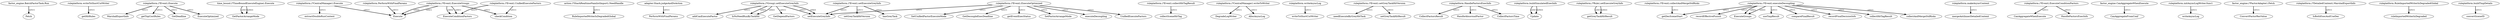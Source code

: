digraph G {
  edge [fontsize=10, penwidth=2];
"factor_engine.BatchFactorTask.Run" -> "Fetch" [label="call1[1]", tooltip="{\n    \"arguments\": \"{\\\"curParams\\\":{\\\"_rp_original_params\\\":{\\\"\\\":\\\"\\\",\\\"IDC\\\":\\\"boe\\\",\\\"__caller\\\":\\\"\\\",\\\"__dataQualityBizReqTime\\\":1716532261,\\\"__dataQualityMsgId\\\":\\\"20240524143100A7DA9B0546499DBE9B44:ZlAkMESGFSELrjoumfFD\\\",\\\"__dataQualityMsgTime\\\":1716532261,\\\"__decision_scene_exec_config\\\":{\\\"status\\\":1,\\\"rate\\\":10000,\\\"canary_mode\\\":0,\\\"punish_mode\\\":0},\\\"__grey_task_hit_version\\\":{\\\"1000\\\":1,\\\"2000\\\":1},\\\"__grey_version_no_need_send_audit_rule\\\":{},\\\"__layered_exec_status\\\":1,\\\"__process_timeline\\\":{\\\"anti_call_inner\\\":1716532261337,\\\"anti_start_check\\\":1716532261102,\\\"inner_start_check\\\":1716532261346},\\\"__ruleplatform_not_write_in_execute\\\":true,\\\"aid\\\":-6,\\\"comment_id\\\":\\\"wanghuanlin1\\\",\\\"did\\\":-6,\\\"docking_type__\\\":\\\"RPC\\\",\\\"event\\\":\\\"wanghuanlin_test\\\",\\\"eventTime\\\":0,\\\"event_time\\\":0,\\\"iid\\\":-6,\\\"is_login\\\":false,\\\"log_id\\\":\\\"20240524143100A7DA9B0546499DBE9B44\\\",\\\"namespace_id\\\":13,\\\"shark_request_id\\\":\\\"021716532261103fdbddc0100fff003ffffffff0000040384ee67\\\",\\\"uid\\\":1238761233,\\\"ut\\\":12}},\\\"deadline\\\":\\\"2024-05-24T14:31:01.376627696+08:00\\\",\\\"now\\\":\\\"2024-05-24T14:31:01.347008602+08:00\\\",\\\"state\\\":{}}\",\n    \"result\": \"{\\\"X1\\\":null}\"\n}"]
"ruleplatform.writeToShortCutWriter" -> "getHitRules" [label="call1[1]", tooltip="{\n    \"arguments\": \"{\\\"content\\\":{\\\"params\\\":{\\\"\\\":\\\"\\\",\\\"IDC\\\":\\\"boe\\\",\\\"__caller\\\":\\\"\\\",\\\"__dataQualityBizReqTime\\\":1716532261,\\\"__dataQualityMsgId\\\":\\\"20240524143100A7DA9B0546499DBE9B44:ZlAkMESGFSELrjoumfFD\\\",\\\"__dataQualityMsgTime\\\":1716532261,\\\"__decision_scene_exec_config\\\":{\\\"status\\\":1,\\\"rate\\\":10000,\\\"canary_mode\\\":0,\\\"punish_mode\\\":0},\\\"__factor_exec_time\\\":{\\\"f_78861\\\":{\\\"self\\\":26,\\\"total\\\":55,\\\"start_time\\\":1716532261347008,\\\"level\\\":\\\"0\\\"}},\\\"__grey_task_hit_version\\\":{\\\"1000\\\":1,\\\"2000\\\":1},\\\"__grey_version_no_need_send_audit_rule\\\":{},\\\"__layered_async_dec_diff\\\":0,\\\"__layered_async_second_dec_diff\\\":0,\\\"__layered_decision_detail\\\":{\\\"exec_status\\\":1,\\\"identify_layered_final_result\\\":{\\\"layer\\\":0,\\\"inner_final_result\\\":{\\\"scene_id\\\":\\\"\\\",\\\"rule_id\\\":\\\"\\\",\\\"decision\\\":\\\"MISS\\\",\\\"second_decision\\\":\\\"\\\",\\\"decision_priority\\\":0},\\\"final_decision_scene_id\\\":\\\"\\\",\\\"final_decision_rule_id\\\":\\\"\\\",\\\"final_punish_scene_id\\\":\\\"\\\",\\\"final_punish_rule_id\\\":\\\"\\\",\\\"final_decision\\\":\\\"MISS\\\",\\\"final_second_decision\\\":\\\"\\\",\\\"punish_configs\\\":null,\\\"punishes\\\":null},\\\"decision_layered_final_result\\\":{\\\"layer\\\":1,\\\"inner_final_result\\\":{\\\"scene_id\\\":\\\"\\\",\\\"rule_id\\\":\\\"\\\",\\\"decision\\\":\\\"MISS\\\",\\\"second_decision\\\":\\\"\\\",\\\"decision_priority\\\":0},\\\"final_decision_scene_id\\\":\\\"\\\",\\\"final_decision_rule_id\\\":\\\"\\\",\\\"final_punish_scene_id\\\":\\\"\\\",\\\"final_punish_rule_id\\\":\\\"\\\",\\\"final_decision\\\":\\\"MISS\\\",\\\"final_second_decision\\\":\\\"\\\",\\\"punish_configs\\\":null,\\\"punishes\\\":null},\\\"tmp_details\\\":{\\\"decision_scene_hit_detail\\\":{},\\\"scene_hit_tag_mapping\\\":{\\\"113999\\\":{}}}},\\\"__layered_exec_status\\\":1,\\\"__layered_inner_dec_diff\\\":0,\\\"__layered_inner_second_dec_diff\\\":0,\\\"__layered_punish_diff\\\":0,\\\"__process_timeline\\\":{\\\"anti_call_inner\\\":1716532261337,\\\"anti_start_check\\\":1716532261102,\\\"inner_start_check\\\":1716532261346,\\\"inner_write_log\\\":1716532261348},\\\"__rule_exec_time\\\":{},\\\"__shark_decision_rule_expr\\\":\\\"\\\",\\\"__shark_final_decision_info\\\":{\\\"final_decision\\\":\\\"MISS\\\",\\\"final_decision_config\\\":\\\"\\\",\\\"final_punish_configs\\\":null},\\\"aid\\\":-6,\\\"comment_id\\\":\\\"wanghuanlin1\\\",\\\"did\\\":-6,\\\"docking_type__\\\":\\\"RPC\\\",\\\"event\\\":\\\"wanghuanlin_test\\\",\\\"eventTime\\\":0,\\\"event_time\\\":0,\\\"f_78861\\\":\\\"wanghuanlin1\\\",\\\"iid\\\":-6,\\\"is_login\\\":false,\\\"log_id\\\":\\\"20240524143100A7DA9B0546499DBE9B44\\\",\\\"namespace_id\\\":13,\\\"shark_request_id\\\":\\\"021716532261103fdbddc0100fff003ffffffff0000040384ee67\\\",\\\"uid\\\":1238761233,\\\"ut\\\":12},\\\"result\\\":{},\\\"scenes\\\":[{\\\"scene_id\\\":\\\"3675976609414479\\\",\\\"decision_rule_id\\\":\\\"\\\",\\\"decision_rule_priority\\\":0,\\\"decisions\\\":\\\"\\\",\\\"decision_config\\\":\\\"\\\",\\\"rules\\\":[{\\\"rule_id\\\":\\\"199012\\\",\\\"hit\\\":false,\\\"time_cost\\\":0,\\\"start_time\\\":0,\\\"end_time\\\":0,\\\"priority\\\":0,\\\"error\\\":\\\"\\\",\\\"decisions\\\":\\\"MISS\\\",\\\"decision_config\\\":\\\"\\\",\\\"detailed_rule_grey_strategy\\\":null,\\\"identification_tags\\\":null,\\\"execution_module\\\":0,\\\"punishes\\\":null,\\\"miss_type\\\":5},{\\\"rule_id\\\":\\\"199012\\\",\\\"hit\\\":false,\\\"time_cost\\\":0,\\\"start_time\\\":0,\\\"end_time\\\":0,\\\"priority\\\":0,\\\"error\\\":\\\"\\\",\\\"decisions\\\":\\\"MISS\\\",\\\"decision_config\\\":\\\"\\\",\\\"detailed_rule_grey_strategy\\\":null,\\\"identification_tags\\\":null,\\\"execution_module\\\":0,\\\"punishes\\\":null,\\\"miss_type\\\":5}],\\\"execution_modules\\\":null,\\\"layer\\\":0,\\\"scene_condition_hit\\\":false}],\\\"event\\\":\\\"wanghuanlin_test\\\",\\\"decision_scene_id\\\":\\\"\\\",\\\"decision_scene_priority\\\":0,\\\"sync_decision_scene_id\\\":\\\"\\\",\\\"sync_decision_scene_priority\\\":0,\\\"async_decision_scene_id\\\":\\\"\\\",\\\"async_decision_scene_priority\\\":0,\\\"server_time\\\":1716532261,\\\"event_data\\\":\\\"{\\\\\\\"ori_params\\\\\\\":{\\\\\\\"\\\\\\\":\\\\\\\"\\\\\\\",\\\\\\\"IDC\\\\\\\":\\\\\\\"boe\\\\\\\",\\\\\\\"__caller\\\\\\\":\\\\\\\"\\\\\\\",\\\\\\\"__dataQualityBizReqTime\\\\\\\":1716532261,\\\\\\\"__dataQualityMsgId\\\\\\\":\\\\\\\"20240524143100A7DA9B0546499DBE9B44:ZlAkMESGFSELrjoumfFD\\\\\\\",\\\\\\\"__dataQualityMsgTime\\\\\\\":1716532261,\\\\\\\"__decision_scene_exec_config\\\\\\\":{\\\\\\\"status\\\\\\\":1,\\\\\\\"rate\\\\\\\":10000,\\\\\\\"canary_mode\\\\\\\":0,\\\\\\\"punish_mode\\\\\\\":0},\\\\\\\"__factor_exec_time\\\\\\\":{\\\\\\\"f_78861\\\\\\\":{\\\\\\\"self\\\\\\\":26,\\\\\\\"total\\\\\\\":55,\\\\\\\"start_time\\\\\\\":1716532261347008,\\\\\\\"level\\\\\\\":\\\\\\\"0\\\\\\\"}},\\\\\\\"__grey_task_hit_version\\\\\\\":{\\\\\\\"1000\\\\\\\":1,\\\\\\\"2000\\\\\\\":1},\\\\\\\"__grey_version_no_need_send_audit_rule\\\\\\\":{},\\\\\\\"__layered_async_dec_diff\\\\\\\":0,\\\\\\\"__layered_async_second_dec_diff\\\\\\\":0,\\\\\\\"__layered_decision_detail\\\\\\\":{\\\\\\\"exec_status\\\\\\\":1,\\\\\\\"identify_layered_final_result\\\\\\\":{\\\\\\\"layer\\\\\\\":0,\\\\\\\"inner_final_result\\\\\\\":{\\\\\\\"scene_id\\\\\\\":\\\\\\\"\\\\\\\",\\\\\\\"rule_id\\\\\\\":\\\\\\\"\\\\\\\",\\\\\\\"decision\\\\\\\":\\\\\\\"MISS\\\\\\\",\\\\\\\"second_decision\\\\\\\":\\\\\\\"\\\\\\\",\\\\\\\"decision_priority\\\\\\\":0},\\\\\\\"final_decision_scene_id\\\\\\\":\\\\\\\"\\\\\\\",\\\\\\\"final_decision_rule_id\\\\\\\":\\\\\\\"\\\\\\\",\\\\\\\"final_punish_scene_id\\\\\\\":\\\\\\\"\\\\\\\",\\\\\\\"final_punish_rule_id\\\\\\\":\\\\\\\"\\\\\\\",\\\\\\\"final_decision\\\\\\\":\\\\\\\"MISS\\\\\\\",\\\\\\\"final_second_decision\\\\\\\":\\\\\\\"\\\\\\\",\\\\\\\"punish_configs\\\\\\\":null,\\\\\\\"punishes\\\\\\\":null},\\\\\\\"decision_layered_final_result\\\\\\\":{\\\\\\\"layer\\\\\\\":1,\\\\\\\"inner_final_result\\\\\\\":{\\\\\\\"scene_id\\\\\\\":\\\\\\\"\\\\\\\",\\\\\\\"rule_id\\\\\\\":\\\\\\\"\\\\\\\",\\\\\\\"decision\\\\\\\":\\\\\\\"MISS\\\\\\\",\\\\\\\"second_decision\\\\\\\":\\\\\\\"\\\\\\\",\\\\\\\"decision_priority\\\\\\\":0},\\\\\\\"final_decision_scene_id\\\\\\\":\\\\\\\"\\\\\\\",\\\\\\\"final_decision_rule_id\\\\\\\":\\\\\\\"\\\\\\\",\\\\\\\"final_punish_scene_id\\\\\\\":\\\\\\\"\\\\\\\",\\\\\\\"final_punish_rule_id\\\\\\\":\\\\\\\"\\\\\\\",\\\\\\\"final_decision\\\\\\\":\\\\\\\"MISS\\\\\\\",\\\\\\\"final_second_decision\\\\\\\":\\\\\\\"\\\\\\\",\\\\\\\"punish_configs\\\\\\\":null,\\\\\\\"punishes\\\\\\\":null},\\\\\\\"tmp_details\\\\\\\":{\\\\\\\"decision_scene_hit_detail\\\\\\\":{},\\\\\\\"scene_hit_tag_mapping\\\\\\\":{\\\\\\\"113999\\\\\\\":{}}}},\\\\\\\"__layered_exec_status\\\\\\\":1,\\\\\\\"__layered_inner_dec_diff\\\\\\\":0,\\\\\\\"__layered_inner_second_dec_diff\\\\\\\":0,\\\\\\\"__layered_punish_diff\\\\\\\":0,\\\\\\\"__process_timeline\\\\\\\":{\\\\\\\"anti_call_inner\\\\\\\":1716532261337,\\\\\\\"anti_start_check\\\\\\\":1716532261102,\\\\\\\"inner_start_check\\\\\\\":1716532261346},\\\\\\\"__ruleplatform_not_write_in_execute\\\\\\\":true,\\\\\\\"__shark_final_decision_info\\\\\\\":{\\\\\\\"final_decision\\\\\\\":\\\\\\\"MISS\\\\\\\",\\\\\\\"final_decision_config\\\\\\\":\\\\\\\"\\\\\\\",\\\\\\\"final_punish_configs\\\\\\\":null},\\\\\\\"aid\\\\\\\":-6,\\\\\\\"comment_id\\\\\\\":\\\\\\\"wanghuanlin1\\\\\\\",\\\\\\\"did\\\\\\\":-6,\\\\\\\"docking_type__\\\\\\\":\\\\\\\"RPC\\\\\\\",\\\\\\\"event\\\\\\\":\\\\\\\"wanghuanlin_test\\\\\\\",\\\\\\\"eventTime\\\\\\\":0,\\\\\\\"event_time\\\\\\\":0,\\\\\\\"f_78861\\\\\\\":\\\\\\\"wanghuanlin1\\\\\\\",\\\\\\\"iid\\\\\\\":-6,\\\\\\\"is_login\\\\\\\":false,\\\\\\\"log_id\\\\\\\":\\\\\\\"20240524143100A7DA9B0546499DBE9B44\\\\\\\",\\\\\\\"namespace_id\\\\\\\":13,\\\\\\\"shark_request_id\\\\\\\":\\\\\\\"021716532261103fdbddc0100fff003ffffffff0000040384ee67\\\\\\\",\\\\\\\"uid\\\\\\\":1238761233,\\\\\\\"ut\\\\\\\":12},\\\\\\\"global_register\\\\\\\":[{\\\\\\\"key\\\\\\\":\\\\\\\"f_78861\\\\\\\",\\\\\\\"val\\\\\\\":\\\\\\\"wanghuanlin1\\\\\\\",\\\\\\\"type\\\\\\\":{\\\\\\\"name\\\\\\\":\\\\\\\"string\\\\\\\",\\\\\\\"flags\\\\\\\":6},\\\\\\\"num_flag\\\\\\\":false}],\\\\\\\"expression_collection\\\\\\\":[{\\\\\\\"expression\\\\\\\":\\\\\\\"f_78861==\\\\\\\\\\\\\\\"wanghuanlin\\\\\\\\\\\\\\\"\\\\\\\",\\\\\\\"expect_type\\\\\\\":{\\\\\\\"name\\\\\\\":\\\\\\\"bool\\\\\\\",\\\\\\\"flags\\\\\\\":3},\\\\\\\"result_type\\\\\\\":{\\\\\\\"name\\\\\\\":\\\\\\\"bool\\\\\\\",\\\\\\\"flags\\\\\\\":3},\\\\\\\"result\\\\\\\":false,\\\\\\\"err_msg\\\\\\\":\\\\\\\"\\\\\\\",\\\\\\\"compile_flag\\\\\\\":null,\\\\\\\"num_flag\\\\\\\":false,\\\\\\\"use_govaluate\\\\\\\":false},{\\\\\\\"expression\\\\\\\":\\\\\\\"f_78861==\\\\\\\\\\\\\\\"wanghuanlin\\\\\\\\\\\\\\\"\\\\\\\",\\\\\\\"expect_type\\\\\\\":{\\\\\\\"name\\\\\\\":\\\\\\\"bool\\\\\\\",\\\\\\\"flags\\\\\\\":3},\\\\\\\"result_type\\\\\\\":{\\\\\\\"name\\\\\\\":\\\\\\\"bool\\\\\\\",\\\\\\\"flags\\\\\\\":3},\\\\\\\"result\\\\\\\":false,\\\\\\\"err_msg\\\\\\\":\\\\\\\"\\\\\\\",\\\\\\\"compile_flag\\\\\\\":null,\\\\\\\"num_flag\\\\\\\":false,\\\\\\\"use_govaluate\\\\\\\":false}]}\\\",\\\"sentry_context\\\":null,\\\"event_operation\\\":\\\"MISS\\\",\\\"version\\\":0,\\\"access_detailed_content\\\":null,\\\"sync_access_detailed_content\\\":null,\\\"double_run_content\\\":{\\\"scenes\\\":null}}}\",\n    \"result\": \"{\\\"X1\\\":[]}\"\n}"]
"ruleplatform.(*Event).Execute" -> "MarshalExportInfo" [label="call1[1]", tooltip="{\n    \"arguments\": \"{\\\"dc\\\":{\\\"params\\\":{},\\\"result\\\":{},\\\"scenes\\\":[{\\\"scene_id\\\":\\\"3675976609414479\\\",\\\"decision_rule_id\\\":\\\"\\\",\\\"decision_rule_priority\\\":0,\\\"decisions\\\":\\\"\\\",\\\"decision_config\\\":\\\"\\\",\\\"rules\\\":[{\\\"rule_id\\\":\\\"199012\\\",\\\"hit\\\":false,\\\"time_cost\\\":0,\\\"start_time\\\":0,\\\"end_time\\\":0,\\\"priority\\\":0,\\\"error\\\":\\\"\\\",\\\"decisions\\\":\\\"MISS\\\",\\\"decision_config\\\":\\\"\\\",\\\"detailed_rule_grey_strategy\\\":null,\\\"identification_tags\\\":null,\\\"execution_module\\\":0,\\\"punishes\\\":null,\\\"miss_type\\\":5},{\\\"rule_id\\\":\\\"199012\\\",\\\"hit\\\":false,\\\"time_cost\\\":0,\\\"start_time\\\":0,\\\"end_time\\\":0,\\\"priority\\\":0,\\\"error\\\":\\\"\\\",\\\"decisions\\\":\\\"MISS\\\",\\\"decision_config\\\":\\\"\\\",\\\"detailed_rule_grey_strategy\\\":null,\\\"identification_tags\\\":null,\\\"execution_module\\\":0,\\\"punishes\\\":null,\\\"miss_type\\\":5}],\\\"execution_modules\\\":null,\\\"layer\\\":0,\\\"scene_condition_hit\\\":false}],\\\"event\\\":\\\"wanghuanlin_test\\\",\\\"decision_scene_id\\\":\\\"\\\",\\\"decision_scene_priority\\\":0,\\\"sync_decision_scene_id\\\":\\\"\\\",\\\"sync_decision_scene_priority\\\":0,\\\"async_decision_scene_id\\\":\\\"\\\",\\\"async_decision_scene_priority\\\":0,\\\"server_time\\\":1716532261,\\\"event_data\\\":\\\"{\\\\\\\"ori_params\\\\\\\":{\\\\\\\"\\\\\\\":\\\\\\\"\\\\\\\",\\\\\\\"IDC\\\\\\\":\\\\\\\"boe\\\\\\\",\\\\\\\"__caller\\\\\\\":\\\\\\\"\\\\\\\",\\\\\\\"__dataQualityBizReqTime\\\\\\\":1716532261,\\\\\\\"__dataQualityMsgId\\\\\\\":\\\\\\\"20240524143100A7DA9B0546499DBE9B44:ZlAkMESGFSELrjoumfFD\\\\\\\",\\\\\\\"__dataQualityMsgTime\\\\\\\":1716532261,\\\\\\\"__decision_scene_exec_config\\\\\\\":{\\\\\\\"status\\\\\\\":1,\\\\\\\"rate\\\\\\\":10000,\\\\\\\"canary_mode\\\\\\\":0,\\\\\\\"punish_mode\\\\\\\":0},\\\\\\\"__factor_exec_time\\\\\\\":{\\\\\\\"f_78861\\\\\\\":{\\\\\\\"self\\\\\\\":26,\\\\\\\"total\\\\\\\":55,\\\\\\\"start_time\\\\\\\":1716532261347008,\\\\\\\"level\\\\\\\":\\\\\\\"0\\\\\\\"}},\\\\\\\"__grey_task_hit_version\\\\\\\":{\\\\\\\"1000\\\\\\\":1,\\\\\\\"2000\\\\\\\":1},\\\\\\\"__grey_version_no_need_send_audit_rule\\\\\\\":{},\\\\\\\"__layered_async_dec_diff\\\\\\\":0,\\\\\\\"__layered_async_second_dec_diff\\\\\\\":0,\\\\\\\"__layered_decision_detail\\\\\\\":{\\\\\\\"exec_status\\\\\\\":1,\\\\\\\"identify_layered_final_result\\\\\\\":{\\\\\\\"layer\\\\\\\":0,\\\\\\\"inner_final_result\\\\\\\":{\\\\\\\"scene_id\\\\\\\":\\\\\\\"\\\\\\\",\\\\\\\"rule_id\\\\\\\":\\\\\\\"\\\\\\\",\\\\\\\"decision\\\\\\\":\\\\\\\"MISS\\\\\\\",\\\\\\\"second_decision\\\\\\\":\\\\\\\"\\\\\\\",\\\\\\\"decision_priority\\\\\\\":0},\\\\\\\"final_decision_scene_id\\\\\\\":\\\\\\\"\\\\\\\",\\\\\\\"final_decision_rule_id\\\\\\\":\\\\\\\"\\\\\\\",\\\\\\\"final_punish_scene_id\\\\\\\":\\\\\\\"\\\\\\\",\\\\\\\"final_punish_rule_id\\\\\\\":\\\\\\\"\\\\\\\",\\\\\\\"final_decision\\\\\\\":\\\\\\\"MISS\\\\\\\",\\\\\\\"final_second_decision\\\\\\\":\\\\\\\"\\\\\\\",\\\\\\\"punish_configs\\\\\\\":null,\\\\\\\"punishes\\\\\\\":null},\\\\\\\"decision_layered_final_result\\\\\\\":{\\\\\\\"layer\\\\\\\":1,\\\\\\\"inner_final_result\\\\\\\":{\\\\\\\"scene_id\\\\\\\":\\\\\\\"\\\\\\\",\\\\\\\"rule_id\\\\\\\":\\\\\\\"\\\\\\\",\\\\\\\"decision\\\\\\\":\\\\\\\"MISS\\\\\\\",\\\\\\\"second_decision\\\\\\\":\\\\\\\"\\\\\\\",\\\\\\\"decision_priority\\\\\\\":0},\\\\\\\"final_decision_scene_id\\\\\\\":\\\\\\\"\\\\\\\",\\\\\\\"final_decision_rule_id\\\\\\\":\\\\\\\"\\\\\\\",\\\\\\\"final_punish_scene_id\\\\\\\":\\\\\\\"\\\\\\\",\\\\\\\"final_punish_rule_id\\\\\\\":\\\\\\\"\\\\\\\",\\\\\\\"final_decision\\\\\\\":\\\\\\\"MISS\\\\\\\",\\\\\\\"final_second_decision\\\\\\\":\\\\\\\"\\\\\\\",\\\\\\\"punish_configs\\\\\\\":null,\\\\\\\"punishes\\\\\\\":null},\\\\\\\"tmp_details\\\\\\\":{\\\\\\\"decision_scene_hit_detail\\\\\\\":{},\\\\\\\"scene_hit_tag_mapping\\\\\\\":{\\\\\\\"113999\\\\\\\":{}}}},\\\\\\\"__layered_exec_status\\\\\\\":1,\\\\\\\"__layered_inner_dec_diff\\\\\\\":0,\\\\\\\"__layered_inner_second_dec_diff\\\\\\\":0,\\\\\\\"__layered_punish_diff\\\\\\\":0,\\\\\\\"__process_timeline\\\\\\\":{\\\\\\\"anti_call_inner\\\\\\\":1716532261337,\\\\\\\"anti_start_check\\\\\\\":1716532261102,\\\\\\\"inner_start_check\\\\\\\":1716532261346},\\\\\\\"__ruleplatform_not_write_in_execute\\\\\\\":true,\\\\\\\"__shark_final_decision_info\\\\\\\":{\\\\\\\"final_decision\\\\\\\":\\\\\\\"MISS\\\\\\\",\\\\\\\"final_decision_config\\\\\\\":\\\\\\\"\\\\\\\",\\\\\\\"final_punish_configs\\\\\\\":null},\\\\\\\"aid\\\\\\\":-6,\\\\\\\"comment_id\\\\\\\":\\\\\\\"wanghuanlin1\\\\\\\",\\\\\\\"did\\\\\\\":-6,\\\\\\\"docking_type__\\\\\\\":\\\\\\\"RPC\\\\\\\",\\\\\\\"event\\\\\\\":\\\\\\\"wanghuanlin_test\\\\\\\",\\\\\\\"eventTime\\\\\\\":0,\\\\\\\"event_time\\\\\\\":0,\\\\\\\"f_78861\\\\\\\":\\\\\\\"wanghuanlin1\\\\\\\",\\\\\\\"iid\\\\\\\":-6,\\\\\\\"is_login\\\\\\\":false,\\\\\\\"log_id\\\\\\\":\\\\\\\"20240524143100A7DA9B0546499DBE9B44\\\\\\\",\\\\\\\"namespace_id\\\\\\\":13,\\\\\\\"shark_request_id\\\\\\\":\\\\\\\"021716532261103fdbddc0100fff003ffffffff0000040384ee67\\\\\\\",\\\\\\\"uid\\\\\\\":1238761233,\\\\\\\"ut\\\\\\\":12},\\\\\\\"global_register\\\\\\\":[{\\\\\\\"key\\\\\\\":\\\\\\\"f_78861\\\\\\\",\\\\\\\"val\\\\\\\":\\\\\\\"wanghuanlin1\\\\\\\",\\\\\\\"type\\\\\\\":{\\\\\\\"name\\\\\\\":\\\\\\\"string\\\\\\\",\\\\\\\"flags\\\\\\\":6},\\\\\\\"num_flag\\\\\\\":false}],\\\\\\\"expression_collection\\\\\\\":[{\\\\\\\"expression\\\\\\\":\\\\\\\"f_78861==\\\\\\\\\\\\\\\"wanghuanlin\\\\\\\\\\\\\\\"\\\\\\\",\\\\\\\"expect_type\\\\\\\":{\\\\\\\"name\\\\\\\":\\\\\\\"bool\\\\\\\",\\\\\\\"flags\\\\\\\":3},\\\\\\\"result_type\\\\\\\":{\\\\\\\"name\\\\\\\":\\\\\\\"bool\\\\\\\",\\\\\\\"flags\\\\\\\":3},\\\\\\\"result\\\\\\\":false,\\\\\\\"err_msg\\\\\\\":\\\\\\\"\\\\\\\",\\\\\\\"compile_flag\\\\\\\":null,\\\\\\\"num_flag\\\\\\\":false,\\\\\\\"use_govaluate\\\\\\\":false},{\\\\\\\"expression\\\\\\\":\\\\\\\"f_78861==\\\\\\\\\\\\\\\"wanghuanlin\\\\\\\\\\\\\\\"\\\\\\\",\\\\\\\"expect_type\\\\\\\":{\\\\\\\"name\\\\\\\":\\\\\\\"bool\\\\\\\",\\\\\\\"flags\\\\\\\":3},\\\\\\\"result_type\\\\\\\":{\\\\\\\"name\\\\\\\":\\\\\\\"bool\\\\\\\",\\\\\\\"flags\\\\\\\":3},\\\\\\\"result\\\\\\\":false,\\\\\\\"err_msg\\\\\\\":\\\\\\\"\\\\\\\",\\\\\\\"compile_flag\\\\\\\":null,\\\\\\\"num_flag\\\\\\\":false,\\\\\\\"use_govaluate\\\\\\\":false}]}\\\",\\\"sentry_context\\\":null,\\\"event_operation\\\":\\\"\\\",\\\"version\\\":0,\\\"access_detailed_content\\\":null,\\\"sync_access_detailed_content\\\":null,\\\"double_run_content\\\":{\\\"scenes\\\":null}},\\\"params\\\":{\\\"\\\":\\\"\\\",\\\"IDC\\\":\\\"boe\\\",\\\"__caller\\\":\\\"\\\",\\\"__dataQualityBizReqTime\\\":1716532261,\\\"__dataQualityMsgId\\\":\\\"20240524143100A7DA9B0546499DBE9B44:ZlAkMESGFSELrjoumfFD\\\",\\\"__dataQualityMsgTime\\\":1716532261,\\\"__decision_scene_exec_config\\\":{\\\"status\\\":1,\\\"rate\\\":10000,\\\"canary_mode\\\":0,\\\"punish_mode\\\":0},\\\"__factor_exec_time\\\":{\\\"f_78861\\\":{\\\"self\\\":26,\\\"total\\\":55,\\\"start_time\\\":1716532261347008,\\\"level\\\":\\\"0\\\"}},\\\"__grey_task_hit_version\\\":{\\\"1000\\\":1,\\\"2000\\\":1},\\\"__grey_version_no_need_send_audit_rule\\\":{},\\\"__layered_async_dec_diff\\\":0,\\\"__layered_async_second_dec_diff\\\":0,\\\"__layered_decision_detail\\\":{\\\"exec_status\\\":1,\\\"identify_layered_final_result\\\":{\\\"layer\\\":0,\\\"inner_final_result\\\":{\\\"scene_id\\\":\\\"\\\",\\\"rule_id\\\":\\\"\\\",\\\"decision\\\":\\\"MISS\\\",\\\"second_decision\\\":\\\"\\\",\\\"decision_priority\\\":0},\\\"final_decision_scene_id\\\":\\\"\\\",\\\"final_decision_rule_id\\\":\\\"\\\",\\\"final_punish_scene_id\\\":\\\"\\\",\\\"final_punish_rule_id\\\":\\\"\\\",\\\"final_decision\\\":\\\"MISS\\\",\\\"final_second_decision\\\":\\\"\\\",\\\"punish_configs\\\":null,\\\"punishes\\\":null},\\\"decision_layered_final_result\\\":{\\\"layer\\\":1,\\\"inner_final_result\\\":{\\\"scene_id\\\":\\\"\\\",\\\"rule_id\\\":\\\"\\\",\\\"decision\\\":\\\"MISS\\\",\\\"second_decision\\\":\\\"\\\",\\\"decision_priority\\\":0},\\\"final_decision_scene_id\\\":\\\"\\\",\\\"final_decision_rule_id\\\":\\\"\\\",\\\"final_punish_scene_id\\\":\\\"\\\",\\\"final_punish_rule_id\\\":\\\"\\\",\\\"final_decision\\\":\\\"MISS\\\",\\\"final_second_decision\\\":\\\"\\\",\\\"punish_configs\\\":null,\\\"punishes\\\":null},\\\"tmp_details\\\":{\\\"decision_scene_hit_detail\\\":{},\\\"scene_hit_tag_mapping\\\":{\\\"113999\\\":{}}}},\\\"__layered_exec_status\\\":1,\\\"__layered_inner_dec_diff\\\":0,\\\"__layered_inner_second_dec_diff\\\":0,\\\"__layered_punish_diff\\\":0,\\\"__process_timeline\\\":{\\\"anti_call_inner\\\":1716532261337,\\\"anti_start_check\\\":1716532261102,\\\"inner_start_check\\\":1716532261346},\\\"__ruleplatform_not_write_in_execute\\\":true,\\\"__shark_final_decision_info\\\":{\\\"final_decision\\\":\\\"MISS\\\",\\\"final_decision_config\\\":\\\"\\\",\\\"final_punish_configs\\\":null},\\\"aid\\\":-6,\\\"comment_id\\\":\\\"wanghuanlin1\\\",\\\"did\\\":-6,\\\"docking_type__\\\":\\\"RPC\\\",\\\"event\\\":\\\"wanghuanlin_test\\\",\\\"eventTime\\\":0,\\\"event_time\\\":0,\\\"f_78861\\\":\\\"wanghuanlin1\\\",\\\"iid\\\":-6,\\\"is_login\\\":false,\\\"log_id\\\":\\\"20240524143100A7DA9B0546499DBE9B44\\\",\\\"namespace_id\\\":13,\\\"shark_request_id\\\":\\\"021716532261103fdbddc0100fff003ffffffff0000040384ee67\\\",\\\"uid\\\":1238761233,\\\"ut\\\":12}}\",\n    \"result\": \"{}\"\n}"]
"ruleplatform.(*Event).Execute" -> "getTopCostRules" [label="call1[1]", tooltip="{\n    \"arguments\": \"{\\\"content\\\":{\\\"params\\\":{},\\\"result\\\":{},\\\"scenes\\\":[{\\\"scene_id\\\":\\\"3675976609414479\\\",\\\"decision_rule_id\\\":\\\"\\\",\\\"decision_rule_priority\\\":0,\\\"decisions\\\":\\\"\\\",\\\"decision_config\\\":\\\"\\\",\\\"rules\\\":[{\\\"rule_id\\\":\\\"199012\\\",\\\"hit\\\":false,\\\"time_cost\\\":0,\\\"start_time\\\":0,\\\"end_time\\\":0,\\\"priority\\\":0,\\\"error\\\":\\\"\\\",\\\"decisions\\\":\\\"MISS\\\",\\\"decision_config\\\":\\\"\\\",\\\"detailed_rule_grey_strategy\\\":null,\\\"identification_tags\\\":null,\\\"execution_module\\\":0,\\\"punishes\\\":null,\\\"miss_type\\\":5},{\\\"rule_id\\\":\\\"199012\\\",\\\"hit\\\":false,\\\"time_cost\\\":0,\\\"start_time\\\":0,\\\"end_time\\\":0,\\\"priority\\\":0,\\\"error\\\":\\\"\\\",\\\"decisions\\\":\\\"MISS\\\",\\\"decision_config\\\":\\\"\\\",\\\"detailed_rule_grey_strategy\\\":null,\\\"identification_tags\\\":null,\\\"execution_module\\\":0,\\\"punishes\\\":null,\\\"miss_type\\\":5}],\\\"execution_modules\\\":null,\\\"layer\\\":0,\\\"scene_condition_hit\\\":false}],\\\"event\\\":\\\"wanghuanlin_test\\\",\\\"decision_scene_id\\\":\\\"\\\",\\\"decision_scene_priority\\\":0,\\\"sync_decision_scene_id\\\":\\\"\\\",\\\"sync_decision_scene_priority\\\":0,\\\"async_decision_scene_id\\\":\\\"\\\",\\\"async_decision_scene_priority\\\":0,\\\"server_time\\\":1716532261,\\\"event_data\\\":\\\"{\\\\\\\"ori_params\\\\\\\":{\\\\\\\"\\\\\\\":\\\\\\\"\\\\\\\",\\\\\\\"IDC\\\\\\\":\\\\\\\"boe\\\\\\\",\\\\\\\"__caller\\\\\\\":\\\\\\\"\\\\\\\",\\\\\\\"__dataQualityBizReqTime\\\\\\\":1716532261,\\\\\\\"__dataQualityMsgId\\\\\\\":\\\\\\\"20240524143100A7DA9B0546499DBE9B44:ZlAkMESGFSELrjoumfFD\\\\\\\",\\\\\\\"__dataQualityMsgTime\\\\\\\":1716532261,\\\\\\\"__decision_scene_exec_config\\\\\\\":{\\\\\\\"status\\\\\\\":1,\\\\\\\"rate\\\\\\\":10000,\\\\\\\"canary_mode\\\\\\\":0,\\\\\\\"punish_mode\\\\\\\":0},\\\\\\\"__factor_exec_time\\\\\\\":{\\\\\\\"f_78861\\\\\\\":{\\\\\\\"self\\\\\\\":26,\\\\\\\"total\\\\\\\":55,\\\\\\\"start_time\\\\\\\":1716532261347008,\\\\\\\"level\\\\\\\":\\\\\\\"0\\\\\\\"}},\\\\\\\"__grey_task_hit_version\\\\\\\":{\\\\\\\"1000\\\\\\\":1,\\\\\\\"2000\\\\\\\":1},\\\\\\\"__grey_version_no_need_send_audit_rule\\\\\\\":{},\\\\\\\"__layered_async_dec_diff\\\\\\\":0,\\\\\\\"__layered_async_second_dec_diff\\\\\\\":0,\\\\\\\"__layered_decision_detail\\\\\\\":{\\\\\\\"exec_status\\\\\\\":1,\\\\\\\"identify_layered_final_result\\\\\\\":{\\\\\\\"layer\\\\\\\":0,\\\\\\\"inner_final_result\\\\\\\":{\\\\\\\"scene_id\\\\\\\":\\\\\\\"\\\\\\\",\\\\\\\"rule_id\\\\\\\":\\\\\\\"\\\\\\\",\\\\\\\"decision\\\\\\\":\\\\\\\"MISS\\\\\\\",\\\\\\\"second_decision\\\\\\\":\\\\\\\"\\\\\\\",\\\\\\\"decision_priority\\\\\\\":0},\\\\\\\"final_decision_scene_id\\\\\\\":\\\\\\\"\\\\\\\",\\\\\\\"final_decision_rule_id\\\\\\\":\\\\\\\"\\\\\\\",\\\\\\\"final_punish_scene_id\\\\\\\":\\\\\\\"\\\\\\\",\\\\\\\"final_punish_rule_id\\\\\\\":\\\\\\\"\\\\\\\",\\\\\\\"final_decision\\\\\\\":\\\\\\\"MISS\\\\\\\",\\\\\\\"final_second_decision\\\\\\\":\\\\\\\"\\\\\\\",\\\\\\\"punish_configs\\\\\\\":null,\\\\\\\"punishes\\\\\\\":null},\\\\\\\"decision_layered_final_result\\\\\\\":{\\\\\\\"layer\\\\\\\":1,\\\\\\\"inner_final_result\\\\\\\":{\\\\\\\"scene_id\\\\\\\":\\\\\\\"\\\\\\\",\\\\\\\"rule_id\\\\\\\":\\\\\\\"\\\\\\\",\\\\\\\"decision\\\\\\\":\\\\\\\"MISS\\\\\\\",\\\\\\\"second_decision\\\\\\\":\\\\\\\"\\\\\\\",\\\\\\\"decision_priority\\\\\\\":0},\\\\\\\"final_decision_scene_id\\\\\\\":\\\\\\\"\\\\\\\",\\\\\\\"final_decision_rule_id\\\\\\\":\\\\\\\"\\\\\\\",\\\\\\\"final_punish_scene_id\\\\\\\":\\\\\\\"\\\\\\\",\\\\\\\"final_punish_rule_id\\\\\\\":\\\\\\\"\\\\\\\",\\\\\\\"final_decision\\\\\\\":\\\\\\\"MISS\\\\\\\",\\\\\\\"final_second_decision\\\\\\\":\\\\\\\"\\\\\\\",\\\\\\\"punish_configs\\\\\\\":null,\\\\\\\"punishes\\\\\\\":null},\\\\\\\"tmp_details\\\\\\\":{\\\\\\\"decision_scene_hit_detail\\\\\\\":{},\\\\\\\"scene_hit_tag_mapping\\\\\\\":{\\\\\\\"113999\\\\\\\":{}}}},\\\\\\\"__layered_exec_status\\\\\\\":1,\\\\\\\"__layered_inner_dec_diff\\\\\\\":0,\\\\\\\"__layered_inner_second_dec_diff\\\\\\\":0,\\\\\\\"__layered_punish_diff\\\\\\\":0,\\\\\\\"__process_timeline\\\\\\\":{\\\\\\\"anti_call_inner\\\\\\\":1716532261337,\\\\\\\"anti_start_check\\\\\\\":1716532261102,\\\\\\\"inner_start_check\\\\\\\":1716532261346},\\\\\\\"__ruleplatform_not_write_in_execute\\\\\\\":true,\\\\\\\"__shark_final_decision_info\\\\\\\":{\\\\\\\"final_decision\\\\\\\":\\\\\\\"MISS\\\\\\\",\\\\\\\"final_decision_config\\\\\\\":\\\\\\\"\\\\\\\",\\\\\\\"final_punish_configs\\\\\\\":null},\\\\\\\"aid\\\\\\\":-6,\\\\\\\"comment_id\\\\\\\":\\\\\\\"wanghuanlin1\\\\\\\",\\\\\\\"did\\\\\\\":-6,\\\\\\\"docking_type__\\\\\\\":\\\\\\\"RPC\\\\\\\",\\\\\\\"event\\\\\\\":\\\\\\\"wanghuanlin_test\\\\\\\",\\\\\\\"eventTime\\\\\\\":0,\\\\\\\"event_time\\\\\\\":0,\\\\\\\"f_78861\\\\\\\":\\\\\\\"wanghuanlin1\\\\\\\",\\\\\\\"iid\\\\\\\":-6,\\\\\\\"is_login\\\\\\\":false,\\\\\\\"log_id\\\\\\\":\\\\\\\"20240524143100A7DA9B0546499DBE9B44\\\\\\\",\\\\\\\"namespace_id\\\\\\\":13,\\\\\\\"shark_request_id\\\\\\\":\\\\\\\"021716532261103fdbddc0100fff003ffffffff0000040384ee67\\\\\\\",\\\\\\\"uid\\\\\\\":1238761233,\\\\\\\"ut\\\\\\\":12},\\\\\\\"global_register\\\\\\\":[{\\\\\\\"key\\\\\\\":\\\\\\\"f_78861\\\\\\\",\\\\\\\"val\\\\\\\":\\\\\\\"wanghuanlin1\\\\\\\",\\\\\\\"type\\\\\\\":{\\\\\\\"name\\\\\\\":\\\\\\\"string\\\\\\\",\\\\\\\"flags\\\\\\\":6},\\\\\\\"num_flag\\\\\\\":false}],\\\\\\\"expression_collection\\\\\\\":[{\\\\\\\"expression\\\\\\\":\\\\\\\"f_78861==\\\\\\\\\\\\\\\"wanghuanlin\\\\\\\\\\\\\\\"\\\\\\\",\\\\\\\"expect_type\\\\\\\":{\\\\\\\"name\\\\\\\":\\\\\\\"bool\\\\\\\",\\\\\\\"flags\\\\\\\":3},\\\\\\\"result_type\\\\\\\":{\\\\\\\"name\\\\\\\":\\\\\\\"bool\\\\\\\",\\\\\\\"flags\\\\\\\":3},\\\\\\\"result\\\\\\\":false,\\\\\\\"err_msg\\\\\\\":\\\\\\\"\\\\\\\",\\\\\\\"compile_flag\\\\\\\":null,\\\\\\\"num_flag\\\\\\\":false,\\\\\\\"use_govaluate\\\\\\\":false},{\\\\\\\"expression\\\\\\\":\\\\\\\"f_78861==\\\\\\\\\\\\\\\"wanghuanlin\\\\\\\\\\\\\\\"\\\\\\\",\\\\\\\"expect_type\\\\\\\":{\\\\\\\"name\\\\\\\":\\\\\\\"bool\\\\\\\",\\\\\\\"flags\\\\\\\":3},\\\\\\\"result_type\\\\\\\":{\\\\\\\"name\\\\\\\":\\\\\\\"bool\\\\\\\",\\\\\\\"flags\\\\\\\":3},\\\\\\\"result\\\\\\\":false,\\\\\\\"err_msg\\\\\\\":\\\\\\\"\\\\\\\",\\\\\\\"compile_flag\\\\\\\":null,\\\\\\\"num_flag\\\\\\\":false,\\\\\\\"use_govaluate\\\\\\\":false}]}\\\",\\\"sentry_context\\\":null,\\\"event_operation\\\":\\\"\\\",\\\"version\\\":0,\\\"access_detailed_content\\\":null,\\\"sync_access_detailed_content\\\":null,\\\"double_run_content\\\":{\\\"scenes\\\":null}},\\\"num\\\":5}\",\n    \"result\": \"{\\\"X1\\\":{}}\"\n}"]
"ruleplatform.(*Event).Execute" -> "GetDeadline" [label="call1[1]", tooltip="{\n    \"arguments\": \"{\\\"now\\\":\\\"2024-05-24T14:31:01.346627696+08:00\\\"}\",\n    \"result\": \"{\\\"X1\\\":\\\"2024-05-24T14:31:01.457250821+08:00\\\"}\"\n}"]
"ruleplatform.(*Event).Execute" -> "ExecuteOptimized" [label="call1[1]", tooltip="{\n    \"arguments\": \"{\\\"content\\\":{\\\"params\\\":{},\\\"result\\\":{},\\\"scenes\\\":[{\\\"scene_id\\\":\\\"3675976609414479\\\",\\\"decision_rule_id\\\":\\\"\\\",\\\"decision_rule_priority\\\":0,\\\"decisions\\\":\\\"\\\",\\\"decision_config\\\":\\\"\\\",\\\"rules\\\":[{\\\"rule_id\\\":\\\"199012\\\",\\\"hit\\\":false,\\\"time_cost\\\":0,\\\"start_time\\\":0,\\\"end_time\\\":0,\\\"priority\\\":0,\\\"error\\\":\\\"\\\",\\\"decisions\\\":\\\"MISS\\\",\\\"decision_config\\\":\\\"\\\",\\\"detailed_rule_grey_strategy\\\":null,\\\"identification_tags\\\":null,\\\"execution_module\\\":0,\\\"punishes\\\":null,\\\"miss_type\\\":5},{\\\"rule_id\\\":\\\"199012\\\",\\\"hit\\\":false,\\\"time_cost\\\":0,\\\"start_time\\\":0,\\\"end_time\\\":0,\\\"priority\\\":0,\\\"error\\\":\\\"\\\",\\\"decisions\\\":\\\"MISS\\\",\\\"decision_config\\\":\\\"\\\",\\\"detailed_rule_grey_strategy\\\":null,\\\"identification_tags\\\":null,\\\"execution_module\\\":0,\\\"punishes\\\":null,\\\"miss_type\\\":5}],\\\"execution_modules\\\":null,\\\"layer\\\":0,\\\"scene_condition_hit\\\":false}],\\\"event\\\":\\\"wanghuanlin_test\\\",\\\"decision_scene_id\\\":\\\"\\\",\\\"decision_scene_priority\\\":0,\\\"sync_decision_scene_id\\\":\\\"\\\",\\\"sync_decision_scene_priority\\\":0,\\\"async_decision_scene_id\\\":\\\"\\\",\\\"async_decision_scene_priority\\\":0,\\\"server_time\\\":1716532261,\\\"event_data\\\":\\\"\\\",\\\"sentry_context\\\":null,\\\"event_operation\\\":\\\"\\\",\\\"version\\\":0,\\\"access_detailed_content\\\":null,\\\"sync_access_detailed_content\\\":null,\\\"double_run_content\\\":{\\\"scenes\\\":null}},\\\"deadline\\\":\\\"2024-05-24T14:31:01.457250821+08:00\\\",\\\"extendParam\\\":null,\\\"factorManager\\\":{},\\\"hitMap\\\":{},\\\"now\\\":\\\"2024-05-24T14:31:01.346627696+08:00\\\",\\\"params\\\":{\\\"\\\":\\\"\\\",\\\"IDC\\\":\\\"boe\\\",\\\"__caller\\\":\\\"\\\",\\\"__dataQualityBizReqTime\\\":1716532261,\\\"__dataQualityMsgId\\\":\\\"20240524143100A7DA9B0546499DBE9B44:ZlAkMESGFSELrjoumfFD\\\",\\\"__dataQualityMsgTime\\\":1716532261,\\\"__decision_scene_exec_config\\\":{\\\"status\\\":1,\\\"rate\\\":10000,\\\"canary_mode\\\":0,\\\"punish_mode\\\":0},\\\"__factor_exec_time\\\":{\\\"f_78861\\\":{\\\"self\\\":26,\\\"total\\\":55,\\\"start_time\\\":1716532261347008,\\\"level\\\":\\\"0\\\"}},\\\"__grey_task_hit_version\\\":{\\\"1000\\\":1,\\\"2000\\\":1},\\\"__grey_version_no_need_send_audit_rule\\\":{},\\\"__layered_async_dec_diff\\\":0,\\\"__layered_async_second_dec_diff\\\":0,\\\"__layered_decision_detail\\\":{\\\"exec_status\\\":1,\\\"identify_layered_final_result\\\":{\\\"layer\\\":0,\\\"inner_final_result\\\":{\\\"scene_id\\\":\\\"\\\",\\\"rule_id\\\":\\\"\\\",\\\"decision\\\":\\\"MISS\\\",\\\"second_decision\\\":\\\"\\\",\\\"decision_priority\\\":0},\\\"final_decision_scene_id\\\":\\\"\\\",\\\"final_decision_rule_id\\\":\\\"\\\",\\\"final_punish_scene_id\\\":\\\"\\\",\\\"final_punish_rule_id\\\":\\\"\\\",\\\"final_decision\\\":\\\"MISS\\\",\\\"final_second_decision\\\":\\\"\\\",\\\"punish_configs\\\":null,\\\"punishes\\\":null},\\\"decision_layered_final_result\\\":{\\\"layer\\\":1,\\\"inner_final_result\\\":{\\\"scene_id\\\":\\\"\\\",\\\"rule_id\\\":\\\"\\\",\\\"decision\\\":\\\"MISS\\\",\\\"second_decision\\\":\\\"\\\",\\\"decision_priority\\\":0},\\\"final_decision_scene_id\\\":\\\"\\\",\\\"final_decision_rule_id\\\":\\\"\\\",\\\"final_punish_scene_id\\\":\\\"\\\",\\\"final_punish_rule_id\\\":\\\"\\\",\\\"final_decision\\\":\\\"MISS\\\",\\\"final_second_decision\\\":\\\"\\\",\\\"punish_configs\\\":null,\\\"punishes\\\":null},\\\"tmp_details\\\":{\\\"decision_scene_hit_detail\\\":{},\\\"scene_hit_tag_mapping\\\":{\\\"113999\\\":{}}}},\\\"__layered_exec_status\\\":1,\\\"__layered_inner_dec_diff\\\":0,\\\"__layered_inner_second_dec_diff\\\":0,\\\"__layered_punish_diff\\\":0,\\\"__process_timeline\\\":{\\\"anti_call_inner\\\":1716532261337,\\\"anti_start_check\\\":1716532261102,\\\"inner_start_check\\\":1716532261346},\\\"__ruleplatform_not_write_in_execute\\\":true,\\\"__shark_final_decision_info\\\":{\\\"final_decision\\\":\\\"MISS\\\",\\\"final_decision_config\\\":\\\"\\\",\\\"final_punish_configs\\\":null},\\\"aid\\\":-6,\\\"comment_id\\\":\\\"wanghuanlin1\\\",\\\"did\\\":-6,\\\"docking_type__\\\":\\\"RPC\\\",\\\"event\\\":\\\"wanghuanlin_test\\\",\\\"eventTime\\\":0,\\\"event_time\\\":0,\\\"f_78861\\\":\\\"wanghuanlin1\\\",\\\"iid\\\":-6,\\\"is_login\\\":false,\\\"log_id\\\":\\\"20240524143100A7DA9B0546499DBE9B44\\\",\\\"namespace_id\\\":13,\\\"shark_request_id\\\":\\\"021716532261103fdbddc0100fff003ffffffff0000040384ee67\\\",\\\"uid\\\":1238761233,\\\"ut\\\":12},\\\"result\\\":{},\\\"state\\\":{}}\",\n    \"result\": \"{\\\"X1\\\":\\\"MISS\\\"}\"\n}"]
"time_bound.(*TimeBoundExecuteEngine).Execute" -> "GetFactorArrangeMode" [label="call2[1]", tooltip="{\n    \"arguments\": \"{}\",\n    \"result\": \"{\\\"X1\\\":false}\"\n}"]
"time_bound.(*TimeBoundExecuteEngine).Execute" -> "GetFactorArrangeMode" [label="call2[2]", tooltip="{\n    \"arguments\": \"{}\",\n    \"result\": \"{\\\"X1\\\":false}\"\n}"]
"ruleplatform.PerformWithFinalParams" -> "Execute" [label="call1[1]", tooltip="{\n    \"arguments\": \"{\\\"eventName\\\":\\\"wanghuanlin_test\\\",\\\"extendParam\\\":null,\\\"params\\\":{\\\"\\\":\\\"\\\",\\\"IDC\\\":\\\"boe\\\",\\\"__caller\\\":\\\"\\\",\\\"__dataQualityBizReqTime\\\":1716532261,\\\"__dataQualityMsgId\\\":\\\"20240524143100A7DA9B0546499DBE9B44:ZlAkMESGFSELrjoumfFD\\\",\\\"__dataQualityMsgTime\\\":1716532261,\\\"__decision_scene_exec_config\\\":{\\\"status\\\":1,\\\"rate\\\":10000,\\\"canary_mode\\\":0,\\\"punish_mode\\\":0},\\\"__factor_exec_time\\\":{\\\"f_78861\\\":{\\\"self\\\":26,\\\"total\\\":55,\\\"start_time\\\":1716532261347008,\\\"level\\\":\\\"0\\\"}},\\\"__grey_task_hit_version\\\":{\\\"1000\\\":1,\\\"2000\\\":1},\\\"__grey_version_no_need_send_audit_rule\\\":{},\\\"__layered_async_dec_diff\\\":0,\\\"__layered_async_second_dec_diff\\\":0,\\\"__layered_decision_detail\\\":{\\\"exec_status\\\":1,\\\"identify_layered_final_result\\\":{\\\"layer\\\":0,\\\"inner_final_result\\\":{\\\"scene_id\\\":\\\"\\\",\\\"rule_id\\\":\\\"\\\",\\\"decision\\\":\\\"MISS\\\",\\\"second_decision\\\":\\\"\\\",\\\"decision_priority\\\":0},\\\"final_decision_scene_id\\\":\\\"\\\",\\\"final_decision_rule_id\\\":\\\"\\\",\\\"final_punish_scene_id\\\":\\\"\\\",\\\"final_punish_rule_id\\\":\\\"\\\",\\\"final_decision\\\":\\\"MISS\\\",\\\"final_second_decision\\\":\\\"\\\",\\\"punish_configs\\\":null,\\\"punishes\\\":null},\\\"decision_layered_final_result\\\":{\\\"layer\\\":1,\\\"inner_final_result\\\":{\\\"scene_id\\\":\\\"\\\",\\\"rule_id\\\":\\\"\\\",\\\"decision\\\":\\\"MISS\\\",\\\"second_decision\\\":\\\"\\\",\\\"decision_priority\\\":0},\\\"final_decision_scene_id\\\":\\\"\\\",\\\"final_decision_rule_id\\\":\\\"\\\",\\\"final_punish_scene_id\\\":\\\"\\\",\\\"final_punish_rule_id\\\":\\\"\\\",\\\"final_decision\\\":\\\"MISS\\\",\\\"final_second_decision\\\":\\\"\\\",\\\"punish_configs\\\":null,\\\"punishes\\\":null},\\\"tmp_details\\\":{\\\"decision_scene_hit_detail\\\":{},\\\"scene_hit_tag_mapping\\\":{\\\"113999\\\":{}}}},\\\"__layered_exec_status\\\":1,\\\"__layered_inner_dec_diff\\\":0,\\\"__layered_inner_second_dec_diff\\\":0,\\\"__layered_punish_diff\\\":0,\\\"__process_timeline\\\":{\\\"anti_call_inner\\\":1716532261337,\\\"anti_start_check\\\":1716532261102,\\\"inner_start_check\\\":1716532261346},\\\"__rule_exec_time\\\":{},\\\"__ruleplatform_not_write_in_execute\\\":true,\\\"__shark_final_decision_info\\\":{\\\"final_decision\\\":\\\"MISS\\\",\\\"final_decision_config\\\":\\\"\\\",\\\"final_punish_configs\\\":null},\\\"aid\\\":-6,\\\"comment_id\\\":\\\"wanghuanlin1\\\",\\\"did\\\":-6,\\\"docking_type__\\\":\\\"RPC\\\",\\\"event\\\":\\\"wanghuanlin_test\\\",\\\"eventTime\\\":0,\\\"event_time\\\":0,\\\"f_78861\\\":\\\"wanghuanlin1\\\",\\\"iid\\\":-6,\\\"is_login\\\":false,\\\"log_id\\\":\\\"20240524143100A7DA9B0546499DBE9B44\\\",\\\"namespace_id\\\":13,\\\"shark_request_id\\\":\\\"021716532261103fdbddc0100fff003ffffffff0000040384ee67\\\",\\\"uid\\\":1238761233,\\\"ut\\\":12}}\",\n    \"result\": \"{\\\"X1\\\":{\\\"\\\":\\\"\\\",\\\"IDC\\\":\\\"boe\\\",\\\"__caller\\\":\\\"\\\",\\\"__dataQualityBizReqTime\\\":1716532261,\\\"__dataQualityMsgId\\\":\\\"20240524143100A7DA9B0546499DBE9B44:ZlAkMESGFSELrjoumfFD\\\",\\\"__dataQualityMsgTime\\\":1716532261,\\\"__decision_scene_exec_config\\\":{\\\"status\\\":1,\\\"rate\\\":10000,\\\"canary_mode\\\":0,\\\"punish_mode\\\":0},\\\"__factor_exec_time\\\":{\\\"f_78861\\\":{\\\"self\\\":26,\\\"total\\\":55,\\\"start_time\\\":1716532261347008,\\\"level\\\":\\\"0\\\"}},\\\"__grey_task_hit_version\\\":{\\\"1000\\\":1,\\\"2000\\\":1},\\\"__grey_version_no_need_send_audit_rule\\\":{},\\\"__layered_async_dec_diff\\\":0,\\\"__layered_async_second_dec_diff\\\":0,\\\"__layered_decision_detail\\\":{\\\"exec_status\\\":1,\\\"identify_layered_final_result\\\":{\\\"layer\\\":0,\\\"inner_final_result\\\":{\\\"scene_id\\\":\\\"\\\",\\\"rule_id\\\":\\\"\\\",\\\"decision\\\":\\\"MISS\\\",\\\"second_decision\\\":\\\"\\\",\\\"decision_priority\\\":0},\\\"final_decision_scene_id\\\":\\\"\\\",\\\"final_decision_rule_id\\\":\\\"\\\",\\\"final_punish_scene_id\\\":\\\"\\\",\\\"final_punish_rule_id\\\":\\\"\\\",\\\"final_decision\\\":\\\"MISS\\\",\\\"final_second_decision\\\":\\\"\\\",\\\"punish_configs\\\":null,\\\"punishes\\\":null},\\\"decision_layered_final_result\\\":{\\\"layer\\\":1,\\\"inner_final_result\\\":{\\\"scene_id\\\":\\\"\\\",\\\"rule_id\\\":\\\"\\\",\\\"decision\\\":\\\"MISS\\\",\\\"second_decision\\\":\\\"\\\",\\\"decision_priority\\\":0},\\\"final_decision_scene_id\\\":\\\"\\\",\\\"final_decision_rule_id\\\":\\\"\\\",\\\"final_punish_scene_id\\\":\\\"\\\",\\\"final_punish_rule_id\\\":\\\"\\\",\\\"final_decision\\\":\\\"MISS\\\",\\\"final_second_decision\\\":\\\"\\\",\\\"punish_configs\\\":null,\\\"punishes\\\":null},\\\"tmp_details\\\":{\\\"decision_scene_hit_detail\\\":{},\\\"scene_hit_tag_mapping\\\":{\\\"113999\\\":{}}}},\\\"__layered_exec_status\\\":1,\\\"__layered_inner_dec_diff\\\":0,\\\"__layered_inner_second_dec_diff\\\":0,\\\"__layered_punish_diff\\\":0,\\\"__process_timeline\\\":{\\\"anti_call_inner\\\":1716532261337,\\\"anti_start_check\\\":1716532261102,\\\"inner_start_check\\\":1716532261346},\\\"__rule_exec_time\\\":{},\\\"__ruleplatform_not_write_in_execute\\\":true,\\\"__shark_final_decision_info\\\":{\\\"final_decision\\\":\\\"MISS\\\",\\\"final_decision_config\\\":\\\"\\\",\\\"final_punish_configs\\\":null},\\\"aid\\\":-6,\\\"comment_id\\\":\\\"wanghuanlin1\\\",\\\"did\\\":-6,\\\"docking_type__\\\":\\\"RPC\\\",\\\"event\\\":\\\"wanghuanlin_test\\\",\\\"eventTime\\\":0,\\\"event_time\\\":0,\\\"f_78861\\\":\\\"wanghuanlin1\\\",\\\"iid\\\":-6,\\\"is_login\\\":false,\\\"log_id\\\":\\\"20240524143100A7DA9B0546499DBE9B44\\\",\\\"namespace_id\\\":13,\\\"shark_request_id\\\":\\\"021716532261103fdbddc0100fff003ffffffff0000040384ee67\\\",\\\"uid\\\":1238761233,\\\"ut\\\":12},\\\"X2\\\":{},\\\"X3\\\":{},\\\"X4\\\":{\\\"params\\\":{},\\\"result\\\":{},\\\"scenes\\\":[{\\\"scene_id\\\":\\\"3675976609414479\\\",\\\"decision_rule_id\\\":\\\"\\\",\\\"decision_rule_priority\\\":0,\\\"decisions\\\":\\\"\\\",\\\"decision_config\\\":\\\"\\\",\\\"rules\\\":[{\\\"rule_id\\\":\\\"199012\\\",\\\"hit\\\":false,\\\"time_cost\\\":0,\\\"start_time\\\":0,\\\"end_time\\\":0,\\\"priority\\\":0,\\\"error\\\":\\\"\\\",\\\"decisions\\\":\\\"MISS\\\",\\\"decision_config\\\":\\\"\\\",\\\"detailed_rule_grey_strategy\\\":null,\\\"identification_tags\\\":null,\\\"execution_module\\\":0,\\\"punishes\\\":null,\\\"miss_type\\\":5},{\\\"rule_id\\\":\\\"199012\\\",\\\"hit\\\":false,\\\"time_cost\\\":0,\\\"start_time\\\":0,\\\"end_time\\\":0,\\\"priority\\\":0,\\\"error\\\":\\\"\\\",\\\"decisions\\\":\\\"MISS\\\",\\\"decision_config\\\":\\\"\\\",\\\"detailed_rule_grey_strategy\\\":null,\\\"identification_tags\\\":null,\\\"execution_module\\\":0,\\\"punishes\\\":null,\\\"miss_type\\\":5}],\\\"execution_modules\\\":null,\\\"layer\\\":0,\\\"scene_condition_hit\\\":false}],\\\"event\\\":\\\"wanghuanlin_test\\\",\\\"decision_scene_id\\\":\\\"\\\",\\\"decision_scene_priority\\\":0,\\\"sync_decision_scene_id\\\":\\\"\\\",\\\"sync_decision_scene_priority\\\":0,\\\"async_decision_scene_id\\\":\\\"\\\",\\\"async_decision_scene_priority\\\":0,\\\"server_time\\\":1716532261,\\\"event_data\\\":\\\"{\\\\\\\"ori_params\\\\\\\":{\\\\\\\"\\\\\\\":\\\\\\\"\\\\\\\",\\\\\\\"IDC\\\\\\\":\\\\\\\"boe\\\\\\\",\\\\\\\"__caller\\\\\\\":\\\\\\\"\\\\\\\",\\\\\\\"__dataQualityBizReqTime\\\\\\\":1716532261,\\\\\\\"__dataQualityMsgId\\\\\\\":\\\\\\\"20240524143100A7DA9B0546499DBE9B44:ZlAkMESGFSELrjoumfFD\\\\\\\",\\\\\\\"__dataQualityMsgTime\\\\\\\":1716532261,\\\\\\\"__decision_scene_exec_config\\\\\\\":{\\\\\\\"status\\\\\\\":1,\\\\\\\"rate\\\\\\\":10000,\\\\\\\"canary_mode\\\\\\\":0,\\\\\\\"punish_mode\\\\\\\":0},\\\\\\\"__factor_exec_time\\\\\\\":{\\\\\\\"f_78861\\\\\\\":{\\\\\\\"self\\\\\\\":26,\\\\\\\"total\\\\\\\":55,\\\\\\\"start_time\\\\\\\":1716532261347008,\\\\\\\"level\\\\\\\":\\\\\\\"0\\\\\\\"}},\\\\\\\"__grey_task_hit_version\\\\\\\":{\\\\\\\"1000\\\\\\\":1,\\\\\\\"2000\\\\\\\":1},\\\\\\\"__grey_version_no_need_send_audit_rule\\\\\\\":{},\\\\\\\"__layered_async_dec_diff\\\\\\\":0,\\\\\\\"__layered_async_second_dec_diff\\\\\\\":0,\\\\\\\"__layered_decision_detail\\\\\\\":{\\\\\\\"exec_status\\\\\\\":1,\\\\\\\"identify_layered_final_result\\\\\\\":{\\\\\\\"layer\\\\\\\":0,\\\\\\\"inner_final_result\\\\\\\":{\\\\\\\"scene_id\\\\\\\":\\\\\\\"\\\\\\\",\\\\\\\"rule_id\\\\\\\":\\\\\\\"\\\\\\\",\\\\\\\"decision\\\\\\\":\\\\\\\"MISS\\\\\\\",\\\\\\\"second_decision\\\\\\\":\\\\\\\"\\\\\\\",\\\\\\\"decision_priority\\\\\\\":0},\\\\\\\"final_decision_scene_id\\\\\\\":\\\\\\\"\\\\\\\",\\\\\\\"final_decision_rule_id\\\\\\\":\\\\\\\"\\\\\\\",\\\\\\\"final_punish_scene_id\\\\\\\":\\\\\\\"\\\\\\\",\\\\\\\"final_punish_rule_id\\\\\\\":\\\\\\\"\\\\\\\",\\\\\\\"final_decision\\\\\\\":\\\\\\\"MISS\\\\\\\",\\\\\\\"final_second_decision\\\\\\\":\\\\\\\"\\\\\\\",\\\\\\\"punish_configs\\\\\\\":null,\\\\\\\"punishes\\\\\\\":null},\\\\\\\"decision_layered_final_result\\\\\\\":{\\\\\\\"layer\\\\\\\":1,\\\\\\\"inner_final_result\\\\\\\":{\\\\\\\"scene_id\\\\\\\":\\\\\\\"\\\\\\\",\\\\\\\"rule_id\\\\\\\":\\\\\\\"\\\\\\\",\\\\\\\"decision\\\\\\\":\\\\\\\"MISS\\\\\\\",\\\\\\\"second_decision\\\\\\\":\\\\\\\"\\\\\\\",\\\\\\\"decision_priority\\\\\\\":0},\\\\\\\"final_decision_scene_id\\\\\\\":\\\\\\\"\\\\\\\",\\\\\\\"final_decision_rule_id\\\\\\\":\\\\\\\"\\\\\\\",\\\\\\\"final_punish_scene_id\\\\\\\":\\\\\\\"\\\\\\\",\\\\\\\"final_punish_rule_id\\\\\\\":\\\\\\\"\\\\\\\",\\\\\\\"final_decision\\\\\\\":\\\\\\\"MISS\\\\\\\",\\\\\\\"final_second_decision\\\\\\\":\\\\\\\"\\\\\\\",\\\\\\\"punish_configs\\\\\\\":null,\\\\\\\"punishes\\\\\\\":null},\\\\\\\"tmp_details\\\\\\\":{\\\\\\\"decision_scene_hit_detail\\\\\\\":{},\\\\\\\"scene_hit_tag_mapping\\\\\\\":{\\\\\\\"113999\\\\\\\":{}}}},\\\\\\\"__layered_exec_status\\\\\\\":1,\\\\\\\"__layered_inner_dec_diff\\\\\\\":0,\\\\\\\"__layered_inner_second_dec_diff\\\\\\\":0,\\\\\\\"__layered_punish_diff\\\\\\\":0,\\\\\\\"__process_timeline\\\\\\\":{\\\\\\\"anti_call_inner\\\\\\\":1716532261337,\\\\\\\"anti_start_check\\\\\\\":1716532261102,\\\\\\\"inner_start_check\\\\\\\":1716532261346},\\\\\\\"__ruleplatform_not_write_in_execute\\\\\\\":true,\\\\\\\"__shark_final_decision_info\\\\\\\":{\\\\\\\"final_decision\\\\\\\":\\\\\\\"MISS\\\\\\\",\\\\\\\"final_decision_config\\\\\\\":\\\\\\\"\\\\\\\",\\\\\\\"final_punish_configs\\\\\\\":null},\\\\\\\"aid\\\\\\\":-6,\\\\\\\"comment_id\\\\\\\":\\\\\\\"wanghuanlin1\\\\\\\",\\\\\\\"did\\\\\\\":-6,\\\\\\\"docking_type__\\\\\\\":\\\\\\\"RPC\\\\\\\",\\\\\\\"event\\\\\\\":\\\\\\\"wanghuanlin_test\\\\\\\",\\\\\\\"eventTime\\\\\\\":0,\\\\\\\"event_time\\\\\\\":0,\\\\\\\"f_78861\\\\\\\":\\\\\\\"wanghuanlin1\\\\\\\",\\\\\\\"iid\\\\\\\":-6,\\\\\\\"is_login\\\\\\\":false,\\\\\\\"log_id\\\\\\\":\\\\\\\"20240524143100A7DA9B0546499DBE9B44\\\\\\\",\\\\\\\"namespace_id\\\\\\\":13,\\\\\\\"shark_request_id\\\\\\\":\\\\\\\"021716532261103fdbddc0100fff003ffffffff0000040384ee67\\\\\\\",\\\\\\\"uid\\\\\\\":1238761233,\\\\\\\"ut\\\\\\\":12},\\\\\\\"global_register\\\\\\\":[{\\\\\\\"key\\\\\\\":\\\\\\\"f_78861\\\\\\\",\\\\\\\"val\\\\\\\":\\\\\\\"wanghuanlin1\\\\\\\",\\\\\\\"type\\\\\\\":{\\\\\\\"name\\\\\\\":\\\\\\\"string\\\\\\\",\\\\\\\"flags\\\\\\\":6},\\\\\\\"num_flag\\\\\\\":false}],\\\\\\\"expression_collection\\\\\\\":[{\\\\\\\"expression\\\\\\\":\\\\\\\"f_78861==\\\\\\\\\\\\\\\"wanghuanlin\\\\\\\\\\\\\\\"\\\\\\\",\\\\\\\"expect_type\\\\\\\":{\\\\\\\"name\\\\\\\":\\\\\\\"bool\\\\\\\",\\\\\\\"flags\\\\\\\":3},\\\\\\\"result_type\\\\\\\":{\\\\\\\"name\\\\\\\":\\\\\\\"bool\\\\\\\",\\\\\\\"flags\\\\\\\":3},\\\\\\\"result\\\\\\\":false,\\\\\\\"err_msg\\\\\\\":\\\\\\\"\\\\\\\",\\\\\\\"compile_flag\\\\\\\":null,\\\\\\\"num_flag\\\\\\\":false,\\\\\\\"use_govaluate\\\\\\\":false},{\\\\\\\"expression\\\\\\\":\\\\\\\"f_78861==\\\\\\\\\\\\\\\"wanghuanlin\\\\\\\\\\\\\\\"\\\\\\\",\\\\\\\"expect_type\\\\\\\":{\\\\\\\"name\\\\\\\":\\\\\\\"bool\\\\\\\",\\\\\\\"flags\\\\\\\":3},\\\\\\\"result_type\\\\\\\":{\\\\\\\"name\\\\\\\":\\\\\\\"bool\\\\\\\",\\\\\\\"flags\\\\\\\":3},\\\\\\\"result\\\\\\\":false,\\\\\\\"err_msg\\\\\\\":\\\\\\\"\\\\\\\",\\\\\\\"compile_flag\\\\\\\":null,\\\\\\\"num_flag\\\\\\\":false,\\\\\\\"use_govaluate\\\\\\\":false}]}\\\",\\\"sentry_context\\\":null,\\\"event_operation\\\":\\\"\\\",\\\"version\\\":0,\\\"access_detailed_content\\\":null,\\\"sync_access_detailed_content\\\":null,\\\"double_run_content\\\":{\\\"scenes\\\":null}},\\\"X5\\\":\\\"MISS\\\",\\\"X6\\\":{},\\\"X7\\\":{},\\\"X8\\\":{},\\\"X9\\\":null}\"\n}"]
"action.(*SharkRealtimeNamlistImport).NeedHandle" -> "RuleImportedWriterIsDegradedGlobal" [label="call1[1]", tooltip="{\n    \"arguments\": \"{}\",\n    \"result\": \"{\\\"X1\\\":false}\"\n}"]
"adapter.Shark.judgeAndDoAction" -> "PerformWithFinalParams" [label="call1[1]", tooltip="{\n    \"arguments\": \"{\\\"eventName\\\":\\\"wanghuanlin_test\\\",\\\"extendParam\\\":null,\\\"params\\\":{\\\"\\\":\\\"\\\",\\\"IDC\\\":\\\"boe\\\",\\\"__caller\\\":\\\"\\\",\\\"__dataQualityBizReqTime\\\":1716532261,\\\"__dataQualityMsgId\\\":\\\"20240524143100A7DA9B0546499DBE9B44:ZlAkMESGFSELrjoumfFD\\\",\\\"__dataQualityMsgTime\\\":1716532261,\\\"__decision_scene_exec_config\\\":{\\\"status\\\":1,\\\"rate\\\":10000,\\\"canary_mode\\\":0,\\\"punish_mode\\\":0},\\\"__factor_exec_time\\\":{\\\"f_78861\\\":{\\\"self\\\":26,\\\"total\\\":55,\\\"start_time\\\":1716532261347008,\\\"level\\\":\\\"0\\\"}},\\\"__grey_task_hit_version\\\":{\\\"1000\\\":1,\\\"2000\\\":1},\\\"__grey_version_no_need_send_audit_rule\\\":{},\\\"__layered_async_dec_diff\\\":0,\\\"__layered_async_second_dec_diff\\\":0,\\\"__layered_decision_detail\\\":{\\\"exec_status\\\":1,\\\"identify_layered_final_result\\\":{\\\"layer\\\":0,\\\"inner_final_result\\\":{\\\"scene_id\\\":\\\"\\\",\\\"rule_id\\\":\\\"\\\",\\\"decision\\\":\\\"MISS\\\",\\\"second_decision\\\":\\\"\\\",\\\"decision_priority\\\":0},\\\"final_decision_scene_id\\\":\\\"\\\",\\\"final_decision_rule_id\\\":\\\"\\\",\\\"final_punish_scene_id\\\":\\\"\\\",\\\"final_punish_rule_id\\\":\\\"\\\",\\\"final_decision\\\":\\\"MISS\\\",\\\"final_second_decision\\\":\\\"\\\",\\\"punish_configs\\\":null,\\\"punishes\\\":null},\\\"decision_layered_final_result\\\":{\\\"layer\\\":1,\\\"inner_final_result\\\":{\\\"scene_id\\\":\\\"\\\",\\\"rule_id\\\":\\\"\\\",\\\"decision\\\":\\\"MISS\\\",\\\"second_decision\\\":\\\"\\\",\\\"decision_priority\\\":0},\\\"final_decision_scene_id\\\":\\\"\\\",\\\"final_decision_rule_id\\\":\\\"\\\",\\\"final_punish_scene_id\\\":\\\"\\\",\\\"final_punish_rule_id\\\":\\\"\\\",\\\"final_decision\\\":\\\"MISS\\\",\\\"final_second_decision\\\":\\\"\\\",\\\"punish_configs\\\":null,\\\"punishes\\\":null},\\\"tmp_details\\\":{\\\"decision_scene_hit_detail\\\":{},\\\"scene_hit_tag_mapping\\\":{\\\"113999\\\":{}}}},\\\"__layered_exec_status\\\":1,\\\"__layered_inner_dec_diff\\\":0,\\\"__layered_inner_second_dec_diff\\\":0,\\\"__layered_punish_diff\\\":0,\\\"__process_timeline\\\":{\\\"anti_call_inner\\\":1716532261337,\\\"anti_start_check\\\":1716532261102,\\\"inner_start_check\\\":1716532261346},\\\"__rule_exec_time\\\":{},\\\"__ruleplatform_not_write_in_execute\\\":true,\\\"__shark_final_decision_info\\\":{\\\"final_decision\\\":\\\"MISS\\\",\\\"final_decision_config\\\":\\\"\\\",\\\"final_punish_configs\\\":null},\\\"aid\\\":-6,\\\"comment_id\\\":\\\"wanghuanlin1\\\",\\\"did\\\":-6,\\\"docking_type__\\\":\\\"RPC\\\",\\\"event\\\":\\\"wanghuanlin_test\\\",\\\"eventTime\\\":0,\\\"event_time\\\":0,\\\"f_78861\\\":\\\"wanghuanlin1\\\",\\\"iid\\\":-6,\\\"is_login\\\":false,\\\"log_id\\\":\\\"20240524143100A7DA9B0546499DBE9B44\\\",\\\"namespace_id\\\":13,\\\"shark_request_id\\\":\\\"021716532261103fdbddc0100fff003ffffffff0000040384ee67\\\",\\\"uid\\\":1238761233,\\\"ut\\\":12}}\",\n    \"result\": \"{\\\"X1\\\":{\\\"\\\":\\\"\\\",\\\"IDC\\\":\\\"boe\\\",\\\"__caller\\\":\\\"\\\",\\\"__dataQualityBizReqTime\\\":1716532261,\\\"__dataQualityMsgId\\\":\\\"20240524143100A7DA9B0546499DBE9B44:ZlAkMESGFSELrjoumfFD\\\",\\\"__dataQualityMsgTime\\\":1716532261,\\\"__decision_scene_exec_config\\\":{\\\"status\\\":1,\\\"rate\\\":10000,\\\"canary_mode\\\":0,\\\"punish_mode\\\":0},\\\"__factor_exec_time\\\":{\\\"f_78861\\\":{\\\"self\\\":26,\\\"total\\\":55,\\\"start_time\\\":1716532261347008,\\\"level\\\":\\\"0\\\"}},\\\"__grey_task_hit_version\\\":{\\\"1000\\\":1,\\\"2000\\\":1},\\\"__grey_version_no_need_send_audit_rule\\\":{},\\\"__layered_async_dec_diff\\\":0,\\\"__layered_async_second_dec_diff\\\":0,\\\"__layered_decision_detail\\\":{\\\"exec_status\\\":1,\\\"identify_layered_final_result\\\":{\\\"layer\\\":0,\\\"inner_final_result\\\":{\\\"scene_id\\\":\\\"\\\",\\\"rule_id\\\":\\\"\\\",\\\"decision\\\":\\\"MISS\\\",\\\"second_decision\\\":\\\"\\\",\\\"decision_priority\\\":0},\\\"final_decision_scene_id\\\":\\\"\\\",\\\"final_decision_rule_id\\\":\\\"\\\",\\\"final_punish_scene_id\\\":\\\"\\\",\\\"final_punish_rule_id\\\":\\\"\\\",\\\"final_decision\\\":\\\"MISS\\\",\\\"final_second_decision\\\":\\\"\\\",\\\"punish_configs\\\":null,\\\"punishes\\\":null},\\\"decision_layered_final_result\\\":{\\\"layer\\\":1,\\\"inner_final_result\\\":{\\\"scene_id\\\":\\\"\\\",\\\"rule_id\\\":\\\"\\\",\\\"decision\\\":\\\"MISS\\\",\\\"second_decision\\\":\\\"\\\",\\\"decision_priority\\\":0},\\\"final_decision_scene_id\\\":\\\"\\\",\\\"final_decision_rule_id\\\":\\\"\\\",\\\"final_punish_scene_id\\\":\\\"\\\",\\\"final_punish_rule_id\\\":\\\"\\\",\\\"final_decision\\\":\\\"MISS\\\",\\\"final_second_decision\\\":\\\"\\\",\\\"punish_configs\\\":null,\\\"punishes\\\":null},\\\"tmp_details\\\":{\\\"decision_scene_hit_detail\\\":{},\\\"scene_hit_tag_mapping\\\":{\\\"113999\\\":{}}}},\\\"__layered_exec_status\\\":1,\\\"__layered_inner_dec_diff\\\":0,\\\"__layered_inner_second_dec_diff\\\":0,\\\"__layered_punish_diff\\\":0,\\\"__process_timeline\\\":{\\\"anti_call_inner\\\":1716532261337,\\\"anti_start_check\\\":1716532261102,\\\"inner_start_check\\\":1716532261346},\\\"__rule_exec_time\\\":{},\\\"__ruleplatform_not_write_in_execute\\\":true,\\\"__shark_final_decision_info\\\":{\\\"final_decision\\\":\\\"MISS\\\",\\\"final_decision_config\\\":\\\"\\\",\\\"final_punish_configs\\\":null},\\\"aid\\\":-6,\\\"comment_id\\\":\\\"wanghuanlin1\\\",\\\"did\\\":-6,\\\"docking_type__\\\":\\\"RPC\\\",\\\"event\\\":\\\"wanghuanlin_test\\\",\\\"eventTime\\\":0,\\\"event_time\\\":0,\\\"f_78861\\\":\\\"wanghuanlin1\\\",\\\"iid\\\":-6,\\\"is_login\\\":false,\\\"log_id\\\":\\\"20240524143100A7DA9B0546499DBE9B44\\\",\\\"namespace_id\\\":13,\\\"shark_request_id\\\":\\\"021716532261103fdbddc0100fff003ffffffff0000040384ee67\\\",\\\"uid\\\":1238761233,\\\"ut\\\":12},\\\"X2\\\":{},\\\"X3\\\":{},\\\"X4\\\":{\\\"params\\\":{},\\\"result\\\":{},\\\"scenes\\\":[{\\\"scene_id\\\":\\\"3675976609414479\\\",\\\"decision_rule_id\\\":\\\"\\\",\\\"decision_rule_priority\\\":0,\\\"decisions\\\":\\\"\\\",\\\"decision_config\\\":\\\"\\\",\\\"rules\\\":[{\\\"rule_id\\\":\\\"199012\\\",\\\"hit\\\":false,\\\"time_cost\\\":0,\\\"start_time\\\":0,\\\"end_time\\\":0,\\\"priority\\\":0,\\\"error\\\":\\\"\\\",\\\"decisions\\\":\\\"MISS\\\",\\\"decision_config\\\":\\\"\\\",\\\"detailed_rule_grey_strategy\\\":null,\\\"identification_tags\\\":null,\\\"execution_module\\\":0,\\\"punishes\\\":null,\\\"miss_type\\\":5},{\\\"rule_id\\\":\\\"199012\\\",\\\"hit\\\":false,\\\"time_cost\\\":0,\\\"start_time\\\":0,\\\"end_time\\\":0,\\\"priority\\\":0,\\\"error\\\":\\\"\\\",\\\"decisions\\\":\\\"MISS\\\",\\\"decision_config\\\":\\\"\\\",\\\"detailed_rule_grey_strategy\\\":null,\\\"identification_tags\\\":null,\\\"execution_module\\\":0,\\\"punishes\\\":null,\\\"miss_type\\\":5}],\\\"execution_modules\\\":null,\\\"layer\\\":0,\\\"scene_condition_hit\\\":false}],\\\"event\\\":\\\"wanghuanlin_test\\\",\\\"decision_scene_id\\\":\\\"\\\",\\\"decision_scene_priority\\\":0,\\\"sync_decision_scene_id\\\":\\\"\\\",\\\"sync_decision_scene_priority\\\":0,\\\"async_decision_scene_id\\\":\\\"\\\",\\\"async_decision_scene_priority\\\":0,\\\"server_time\\\":1716532261,\\\"event_data\\\":\\\"{\\\\\\\"ori_params\\\\\\\":{\\\\\\\"\\\\\\\":\\\\\\\"\\\\\\\",\\\\\\\"IDC\\\\\\\":\\\\\\\"boe\\\\\\\",\\\\\\\"__caller\\\\\\\":\\\\\\\"\\\\\\\",\\\\\\\"__dataQualityBizReqTime\\\\\\\":1716532261,\\\\\\\"__dataQualityMsgId\\\\\\\":\\\\\\\"20240524143100A7DA9B0546499DBE9B44:ZlAkMESGFSELrjoumfFD\\\\\\\",\\\\\\\"__dataQualityMsgTime\\\\\\\":1716532261,\\\\\\\"__decision_scene_exec_config\\\\\\\":{\\\\\\\"status\\\\\\\":1,\\\\\\\"rate\\\\\\\":10000,\\\\\\\"canary_mode\\\\\\\":0,\\\\\\\"punish_mode\\\\\\\":0},\\\\\\\"__factor_exec_time\\\\\\\":{\\\\\\\"f_78861\\\\\\\":{\\\\\\\"self\\\\\\\":26,\\\\\\\"total\\\\\\\":55,\\\\\\\"start_time\\\\\\\":1716532261347008,\\\\\\\"level\\\\\\\":\\\\\\\"0\\\\\\\"}},\\\\\\\"__grey_task_hit_version\\\\\\\":{\\\\\\\"1000\\\\\\\":1,\\\\\\\"2000\\\\\\\":1},\\\\\\\"__grey_version_no_need_send_audit_rule\\\\\\\":{},\\\\\\\"__layered_async_dec_diff\\\\\\\":0,\\\\\\\"__layered_async_second_dec_diff\\\\\\\":0,\\\\\\\"__layered_decision_detail\\\\\\\":{\\\\\\\"exec_status\\\\\\\":1,\\\\\\\"identify_layered_final_result\\\\\\\":{\\\\\\\"layer\\\\\\\":0,\\\\\\\"inner_final_result\\\\\\\":{\\\\\\\"scene_id\\\\\\\":\\\\\\\"\\\\\\\",\\\\\\\"rule_id\\\\\\\":\\\\\\\"\\\\\\\",\\\\\\\"decision\\\\\\\":\\\\\\\"MISS\\\\\\\",\\\\\\\"second_decision\\\\\\\":\\\\\\\"\\\\\\\",\\\\\\\"decision_priority\\\\\\\":0},\\\\\\\"final_decision_scene_id\\\\\\\":\\\\\\\"\\\\\\\",\\\\\\\"final_decision_rule_id\\\\\\\":\\\\\\\"\\\\\\\",\\\\\\\"final_punish_scene_id\\\\\\\":\\\\\\\"\\\\\\\",\\\\\\\"final_punish_rule_id\\\\\\\":\\\\\\\"\\\\\\\",\\\\\\\"final_decision\\\\\\\":\\\\\\\"MISS\\\\\\\",\\\\\\\"final_second_decision\\\\\\\":\\\\\\\"\\\\\\\",\\\\\\\"punish_configs\\\\\\\":null,\\\\\\\"punishes\\\\\\\":null},\\\\\\\"decision_layered_final_result\\\\\\\":{\\\\\\\"layer\\\\\\\":1,\\\\\\\"inner_final_result\\\\\\\":{\\\\\\\"scene_id\\\\\\\":\\\\\\\"\\\\\\\",\\\\\\\"rule_id\\\\\\\":\\\\\\\"\\\\\\\",\\\\\\\"decision\\\\\\\":\\\\\\\"MISS\\\\\\\",\\\\\\\"second_decision\\\\\\\":\\\\\\\"\\\\\\\",\\\\\\\"decision_priority\\\\\\\":0},\\\\\\\"final_decision_scene_id\\\\\\\":\\\\\\\"\\\\\\\",\\\\\\\"final_decision_rule_id\\\\\\\":\\\\\\\"\\\\\\\",\\\\\\\"final_punish_scene_id\\\\\\\":\\\\\\\"\\\\\\\",\\\\\\\"final_punish_rule_id\\\\\\\":\\\\\\\"\\\\\\\",\\\\\\\"final_decision\\\\\\\":\\\\\\\"MISS\\\\\\\",\\\\\\\"final_second_decision\\\\\\\":\\\\\\\"\\\\\\\",\\\\\\\"punish_configs\\\\\\\":null,\\\\\\\"punishes\\\\\\\":null},\\\\\\\"tmp_details\\\\\\\":{\\\\\\\"decision_scene_hit_detail\\\\\\\":{},\\\\\\\"scene_hit_tag_mapping\\\\\\\":{\\\\\\\"113999\\\\\\\":{}}}},\\\\\\\"__layered_exec_status\\\\\\\":1,\\\\\\\"__layered_inner_dec_diff\\\\\\\":0,\\\\\\\"__layered_inner_second_dec_diff\\\\\\\":0,\\\\\\\"__layered_punish_diff\\\\\\\":0,\\\\\\\"__process_timeline\\\\\\\":{\\\\\\\"anti_call_inner\\\\\\\":1716532261337,\\\\\\\"anti_start_check\\\\\\\":1716532261102,\\\\\\\"inner_start_check\\\\\\\":1716532261346},\\\\\\\"__ruleplatform_not_write_in_execute\\\\\\\":true,\\\\\\\"__shark_final_decision_info\\\\\\\":{\\\\\\\"final_decision\\\\\\\":\\\\\\\"MISS\\\\\\\",\\\\\\\"final_decision_config\\\\\\\":\\\\\\\"\\\\\\\",\\\\\\\"final_punish_configs\\\\\\\":null},\\\\\\\"aid\\\\\\\":-6,\\\\\\\"comment_id\\\\\\\":\\\\\\\"wanghuanlin1\\\\\\\",\\\\\\\"did\\\\\\\":-6,\\\\\\\"docking_type__\\\\\\\":\\\\\\\"RPC\\\\\\\",\\\\\\\"event\\\\\\\":\\\\\\\"wanghuanlin_test\\\\\\\",\\\\\\\"eventTime\\\\\\\":0,\\\\\\\"event_time\\\\\\\":0,\\\\\\\"f_78861\\\\\\\":\\\\\\\"wanghuanlin1\\\\\\\",\\\\\\\"iid\\\\\\\":-6,\\\\\\\"is_login\\\\\\\":false,\\\\\\\"log_id\\\\\\\":\\\\\\\"20240524143100A7DA9B0546499DBE9B44\\\\\\\",\\\\\\\"namespace_id\\\\\\\":13,\\\\\\\"shark_request_id\\\\\\\":\\\\\\\"021716532261103fdbddc0100fff003ffffffff0000040384ee67\\\\\\\",\\\\\\\"uid\\\\\\\":1238761233,\\\\\\\"ut\\\\\\\":12},\\\\\\\"global_register\\\\\\\":[{\\\\\\\"key\\\\\\\":\\\\\\\"f_78861\\\\\\\",\\\\\\\"val\\\\\\\":\\\\\\\"wanghuanlin1\\\\\\\",\\\\\\\"type\\\\\\\":{\\\\\\\"name\\\\\\\":\\\\\\\"string\\\\\\\",\\\\\\\"flags\\\\\\\":6},\\\\\\\"num_flag\\\\\\\":false}],\\\\\\\"expression_collection\\\\\\\":[{\\\\\\\"expression\\\\\\\":\\\\\\\"f_78861==\\\\\\\\\\\\\\\"wanghuanlin\\\\\\\\\\\\\\\"\\\\\\\",\\\\\\\"expect_type\\\\\\\":{\\\\\\\"name\\\\\\\":\\\\\\\"bool\\\\\\\",\\\\\\\"flags\\\\\\\":3},\\\\\\\"result_type\\\\\\\":{\\\\\\\"name\\\\\\\":\\\\\\\"bool\\\\\\\",\\\\\\\"flags\\\\\\\":3},\\\\\\\"result\\\\\\\":false,\\\\\\\"err_msg\\\\\\\":\\\\\\\"\\\\\\\",\\\\\\\"compile_flag\\\\\\\":null,\\\\\\\"num_flag\\\\\\\":false,\\\\\\\"use_govaluate\\\\\\\":false},{\\\\\\\"expression\\\\\\\":\\\\\\\"f_78861==\\\\\\\\\\\\\\\"wanghuanlin\\\\\\\\\\\\\\\"\\\\\\\",\\\\\\\"expect_type\\\\\\\":{\\\\\\\"name\\\\\\\":\\\\\\\"bool\\\\\\\",\\\\\\\"flags\\\\\\\":3},\\\\\\\"result_type\\\\\\\":{\\\\\\\"name\\\\\\\":\\\\\\\"bool\\\\\\\",\\\\\\\"flags\\\\\\\":3},\\\\\\\"result\\\\\\\":false,\\\\\\\"err_msg\\\\\\\":\\\\\\\"\\\\\\\",\\\\\\\"compile_flag\\\\\\\":null,\\\\\\\"num_flag\\\\\\\":false,\\\\\\\"use_govaluate\\\\\\\":false}]}\\\",\\\"sentry_context\\\":null,\\\"event_operation\\\":\\\"\\\",\\\"version\\\":0,\\\"access_detailed_content\\\":null,\\\"sync_access_detailed_content\\\":null,\\\"double_run_content\\\":{\\\"scenes\\\":null}},\\\"X5\\\":\\\"MISS\\\",\\\"X6\\\":{},\\\"X7\\\":{},\\\"X8\\\":{},\\\"X9\\\":null}\"\n}"]
"ruleplatform.(*Event).ExecuteOptimized" -> "SetFactorArrangeMode" [label="call1[1]", tooltip="{\n    \"arguments\": \"{\\\"factorArrangeModeEnable\\\":false}\",\n    \"result\": \"{}\"\n}"]
"ruleplatform.(*Event).ExecuteOptimized" -> "setExecuteGreyInfo" [label="call1[1]", tooltip="{\n    \"arguments\": \"{\\\"params\\\":{\\\"\\\":\\\"\\\",\\\"IDC\\\":\\\"boe\\\",\\\"__caller\\\":\\\"\\\",\\\"__dataQualityBizReqTime\\\":1716532261,\\\"__dataQualityMsgId\\\":\\\"20240524143100A7DA9B0546499DBE9B44:ZlAkMESGFSELrjoumfFD\\\",\\\"__dataQualityMsgTime\\\":1716532261,\\\"__decision_scene_exec_config\\\":{\\\"status\\\":1,\\\"rate\\\":10000,\\\"canary_mode\\\":0,\\\"punish_mode\\\":0},\\\"__grey_task_hit_version\\\":{\\\"1000\\\":1,\\\"2000\\\":1},\\\"__grey_version_no_need_send_audit_rule\\\":{},\\\"__layered_exec_status\\\":1,\\\"__process_timeline\\\":{\\\"anti_call_inner\\\":1716532261337,\\\"anti_start_check\\\":1716532261102,\\\"inner_start_check\\\":1716532261346},\\\"__ruleplatform_not_write_in_execute\\\":true,\\\"aid\\\":-6,\\\"comment_id\\\":\\\"wanghuanlin1\\\",\\\"did\\\":-6,\\\"docking_type__\\\":\\\"RPC\\\",\\\"event\\\":\\\"wanghuanlin_test\\\",\\\"eventTime\\\":0,\\\"event_time\\\":0,\\\"iid\\\":-6,\\\"is_login\\\":false,\\\"log_id\\\":\\\"20240524143100A7DA9B0546499DBE9B44\\\",\\\"namespace_id\\\":13,\\\"shark_request_id\\\":\\\"021716532261103fdbddc0100fff003ffffffff0000040384ee67\\\",\\\"uid\\\":1238761233,\\\"ut\\\":12},\\\"state\\\":{}}\",\n    \"result\": \"{}\"\n}"]
"ruleplatform.(*Event).ExecuteOptimized" -> "executeDecoupling" [label="call1[1]", tooltip="{\n    \"arguments\": \"{\\\"content\\\":{\\\"params\\\":{},\\\"result\\\":{},\\\"scenes\\\":[{\\\"scene_id\\\":\\\"3675976609414479\\\",\\\"decision_rule_id\\\":\\\"\\\",\\\"decision_rule_priority\\\":0,\\\"decisions\\\":\\\"\\\",\\\"decision_config\\\":\\\"\\\",\\\"rules\\\":[{\\\"rule_id\\\":\\\"199012\\\",\\\"hit\\\":false,\\\"time_cost\\\":0,\\\"start_time\\\":0,\\\"end_time\\\":0,\\\"priority\\\":0,\\\"error\\\":\\\"\\\",\\\"decisions\\\":\\\"MISS\\\",\\\"decision_config\\\":\\\"\\\",\\\"detailed_rule_grey_strategy\\\":null,\\\"identification_tags\\\":null,\\\"execution_module\\\":0,\\\"punishes\\\":null,\\\"miss_type\\\":5},{\\\"rule_id\\\":\\\"199012\\\",\\\"hit\\\":false,\\\"time_cost\\\":0,\\\"start_time\\\":0,\\\"end_time\\\":0,\\\"priority\\\":0,\\\"error\\\":\\\"\\\",\\\"decisions\\\":\\\"MISS\\\",\\\"decision_config\\\":\\\"\\\",\\\"detailed_rule_grey_strategy\\\":null,\\\"identification_tags\\\":null,\\\"execution_module\\\":0,\\\"punishes\\\":null,\\\"miss_type\\\":5}],\\\"execution_modules\\\":null,\\\"layer\\\":0,\\\"scene_condition_hit\\\":false}],\\\"event\\\":\\\"wanghuanlin_test\\\",\\\"decision_scene_id\\\":\\\"\\\",\\\"decision_scene_priority\\\":0,\\\"sync_decision_scene_id\\\":\\\"\\\",\\\"sync_decision_scene_priority\\\":0,\\\"async_decision_scene_id\\\":\\\"\\\",\\\"async_decision_scene_priority\\\":0,\\\"server_time\\\":1716532261,\\\"event_data\\\":\\\"\\\",\\\"sentry_context\\\":null,\\\"event_operation\\\":\\\"\\\",\\\"version\\\":0,\\\"access_detailed_content\\\":null,\\\"sync_access_detailed_content\\\":null,\\\"double_run_content\\\":{\\\"scenes\\\":null}},\\\"decisionLayerDeadline\\\":\\\"2024-05-24T14:31:01.457250821+08:00\\\",\\\"execStatus\\\":1,\\\"extendParam\\\":null,\\\"factorManager\\\":{},\\\"hitMap\\\":{},\\\"identifyLayerDeadline\\\":\\\"2024-05-24T14:31:01.457250821+08:00\\\",\\\"now\\\":\\\"2024-05-24T14:31:01.346627696+08:00\\\",\\\"params\\\":{\\\"\\\":\\\"\\\",\\\"IDC\\\":\\\"boe\\\",\\\"__caller\\\":\\\"\\\",\\\"__dataQualityBizReqTime\\\":1716532261,\\\"__dataQualityMsgId\\\":\\\"20240524143100A7DA9B0546499DBE9B44:ZlAkMESGFSELrjoumfFD\\\",\\\"__dataQualityMsgTime\\\":1716532261,\\\"__decision_scene_exec_config\\\":{\\\"status\\\":1,\\\"rate\\\":10000,\\\"canary_mode\\\":0,\\\"punish_mode\\\":0},\\\"__factor_exec_time\\\":{\\\"f_78861\\\":{\\\"self\\\":26,\\\"total\\\":55,\\\"start_time\\\":1716532261347008,\\\"level\\\":\\\"0\\\"}},\\\"__grey_task_hit_version\\\":{\\\"1000\\\":1,\\\"2000\\\":1},\\\"__grey_version_no_need_send_audit_rule\\\":{},\\\"__layered_async_dec_diff\\\":0,\\\"__layered_async_second_dec_diff\\\":0,\\\"__layered_decision_detail\\\":{\\\"exec_status\\\":1,\\\"identify_layered_final_result\\\":{\\\"layer\\\":0,\\\"inner_final_result\\\":{\\\"scene_id\\\":\\\"\\\",\\\"rule_id\\\":\\\"\\\",\\\"decision\\\":\\\"MISS\\\",\\\"second_decision\\\":\\\"\\\",\\\"decision_priority\\\":0},\\\"final_decision_scene_id\\\":\\\"\\\",\\\"final_decision_rule_id\\\":\\\"\\\",\\\"final_punish_scene_id\\\":\\\"\\\",\\\"final_punish_rule_id\\\":\\\"\\\",\\\"final_decision\\\":\\\"MISS\\\",\\\"final_second_decision\\\":\\\"\\\",\\\"punish_configs\\\":null,\\\"punishes\\\":null},\\\"decision_layered_final_result\\\":{\\\"layer\\\":1,\\\"inner_final_result\\\":{\\\"scene_id\\\":\\\"\\\",\\\"rule_id\\\":\\\"\\\",\\\"decision\\\":\\\"MISS\\\",\\\"second_decision\\\":\\\"\\\",\\\"decision_priority\\\":0},\\\"final_decision_scene_id\\\":\\\"\\\",\\\"final_decision_rule_id\\\":\\\"\\\",\\\"final_punish_scene_id\\\":\\\"\\\",\\\"final_punish_rule_id\\\":\\\"\\\",\\\"final_decision\\\":\\\"MISS\\\",\\\"final_second_decision\\\":\\\"\\\",\\\"punish_configs\\\":null,\\\"punishes\\\":null},\\\"tmp_details\\\":{\\\"decision_scene_hit_detail\\\":{},\\\"scene_hit_tag_mapping\\\":{\\\"113999\\\":{}}}},\\\"__layered_exec_status\\\":1,\\\"__layered_inner_dec_diff\\\":0,\\\"__layered_inner_second_dec_diff\\\":0,\\\"__layered_punish_diff\\\":0,\\\"__process_timeline\\\":{\\\"anti_call_inner\\\":1716532261337,\\\"anti_start_check\\\":1716532261102,\\\"inner_start_check\\\":1716532261346},\\\"__ruleplatform_not_write_in_execute\\\":true,\\\"__shark_final_decision_info\\\":{\\\"final_decision\\\":\\\"MISS\\\",\\\"final_decision_config\\\":\\\"\\\",\\\"final_punish_configs\\\":null},\\\"aid\\\":-6,\\\"comment_id\\\":\\\"wanghuanlin1\\\",\\\"did\\\":-6,\\\"docking_type__\\\":\\\"RPC\\\",\\\"event\\\":\\\"wanghuanlin_test\\\",\\\"eventTime\\\":0,\\\"event_time\\\":0,\\\"f_78861\\\":\\\"wanghuanlin1\\\",\\\"iid\\\":-6,\\\"is_login\\\":false,\\\"log_id\\\":\\\"20240524143100A7DA9B0546499DBE9B44\\\",\\\"namespace_id\\\":13,\\\"shark_request_id\\\":\\\"021716532261103fdbddc0100fff003ffffffff0000040384ee67\\\",\\\"uid\\\":1238761233,\\\"ut\\\":12},\\\"result\\\":{},\\\"state\\\":{}}\",\n    \"result\": \"{\\\"X1\\\":\\\"MISS\\\"}\"\n}"]
"ruleplatform.(*Event).ExecuteOptimized" -> "UnifiedExecuteFactors" [label="call1[1]", tooltip="{\n    \"arguments\": \"{\\\"currentStageDeadline\\\":\\\"2024-05-24T14:31:01.437250821+08:00\\\",\\\"extendParam\\\":null,\\\"factorManager\\\":{},\\\"now\\\":\\\"2024-05-24T14:31:01.346627696+08:00\\\",\\\"params\\\":{\\\"\\\":\\\"\\\",\\\"IDC\\\":\\\"boe\\\",\\\"__caller\\\":\\\"\\\",\\\"__dataQualityBizReqTime\\\":1716532261,\\\"__dataQualityMsgId\\\":\\\"20240524143100A7DA9B0546499DBE9B44:ZlAkMESGFSELrjoumfFD\\\",\\\"__dataQualityMsgTime\\\":1716532261,\\\"__decision_scene_exec_config\\\":{\\\"status\\\":1,\\\"rate\\\":10000,\\\"canary_mode\\\":0,\\\"punish_mode\\\":0},\\\"__factor_exec_time\\\":{\\\"f_78861\\\":{\\\"self\\\":26,\\\"total\\\":55,\\\"start_time\\\":1716532261347008,\\\"level\\\":\\\"0\\\"}},\\\"__grey_task_hit_version\\\":{\\\"1000\\\":1,\\\"2000\\\":1},\\\"__grey_version_no_need_send_audit_rule\\\":{},\\\"__layered_exec_status\\\":1,\\\"__process_timeline\\\":{\\\"anti_call_inner\\\":1716532261337,\\\"anti_start_check\\\":1716532261102,\\\"inner_start_check\\\":1716532261346},\\\"__ruleplatform_not_write_in_execute\\\":true,\\\"aid\\\":-6,\\\"comment_id\\\":\\\"wanghuanlin1\\\",\\\"did\\\":-6,\\\"docking_type__\\\":\\\"RPC\\\",\\\"event\\\":\\\"wanghuanlin_test\\\",\\\"eventTime\\\":0,\\\"event_time\\\":0,\\\"f_78861\\\":\\\"wanghuanlin1\\\",\\\"iid\\\":-6,\\\"is_login\\\":false,\\\"log_id\\\":\\\"20240524143100A7DA9B0546499DBE9B44\\\",\\\"namespace_id\\\":13,\\\"shark_request_id\\\":\\\"021716532261103fdbddc0100fff003ffffffff0000040384ee67\\\",\\\"uid\\\":1238761233,\\\"ut\\\":12},\\\"result\\\":{},\\\"state\\\":{}}\",\n    \"result\": \"{\\\"X1\\\":null}\"\n}"]
"ruleplatform.(*Event).ExecuteOptimized" -> "SetUnifiedFactorExecuteMode" [label="call1[1]", tooltip="{\n    \"arguments\": \"{\\\"unifiedFactorExecuteMode\\\":true}\",\n    \"result\": \"{}\"\n}"]
"ruleplatform.(*Event).ExecuteOptimized" -> "GetDecoupleExecDeadline" [label="call1[1]", tooltip="{\n    \"arguments\": \"{\\\"deadline\\\":\\\"2024-05-24T14:31:01.457250821+08:00\\\"}\",\n    \"result\": \"{\\\"X1\\\":\\\"2024-05-24T14:31:01.457250821+08:00\\\",\\\"X2\\\":\\\"2024-05-24T14:31:01.457250821+08:00\\\",\\\"X3\\\":\\\"2024-05-24T14:31:01.437250821+08:00\\\"}\"\n}"]
"ruleplatform.(*Event).ExecuteOptimized" -> "getEventExecStatus" [label="call1[1]", tooltip="{\n    \"arguments\": \"{\\\"params\\\":{\\\"\\\":\\\"\\\",\\\"IDC\\\":\\\"boe\\\",\\\"__caller\\\":\\\"\\\",\\\"__dataQualityBizReqTime\\\":1716532261,\\\"__dataQualityMsgId\\\":\\\"20240524143100A7DA9B0546499DBE9B44:ZlAkMESGFSELrjoumfFD\\\",\\\"__dataQualityMsgTime\\\":1716532261,\\\"__decision_scene_exec_config\\\":{\\\"status\\\":1,\\\"rate\\\":10000,\\\"canary_mode\\\":0,\\\"punish_mode\\\":0},\\\"__grey_task_hit_version\\\":{\\\"1000\\\":1,\\\"2000\\\":1},\\\"__grey_version_no_need_send_audit_rule\\\":{},\\\"__layered_exec_status\\\":1,\\\"__process_timeline\\\":{\\\"anti_call_inner\\\":1716532261337,\\\"anti_start_check\\\":1716532261102,\\\"inner_start_check\\\":1716532261346},\\\"__ruleplatform_not_write_in_execute\\\":true,\\\"aid\\\":-6,\\\"comment_id\\\":\\\"wanghuanlin1\\\",\\\"did\\\":-6,\\\"docking_type__\\\":\\\"RPC\\\",\\\"event\\\":\\\"wanghuanlin_test\\\",\\\"eventTime\\\":0,\\\"event_time\\\":0,\\\"iid\\\":-6,\\\"is_login\\\":false,\\\"log_id\\\":\\\"20240524143100A7DA9B0546499DBE9B44\\\",\\\"namespace_id\\\":13,\\\"shark_request_id\\\":\\\"021716532261103fdbddc0100fff003ffffffff0000040384ee67\\\",\\\"uid\\\":1238761233,\\\"ut\\\":12}}\",\n    \"result\": \"{\\\"X1\\\":1}\"\n}"]
"ruleplatform.(*Event).ExecuteGroups" -> "Execute" [label="call2[1]", tooltip="{\n    \"arguments\": \"{\\\"content\\\":{\\\"params\\\":{},\\\"result\\\":{},\\\"scenes\\\":[{\\\"scene_id\\\":\\\"3675976609414479\\\",\\\"decision_rule_id\\\":\\\"\\\",\\\"decision_rule_priority\\\":0,\\\"decisions\\\":\\\"\\\",\\\"decision_config\\\":\\\"\\\",\\\"rules\\\":[{\\\"rule_id\\\":\\\"199012\\\",\\\"hit\\\":false,\\\"time_cost\\\":0,\\\"start_time\\\":0,\\\"end_time\\\":0,\\\"priority\\\":0,\\\"error\\\":\\\"\\\",\\\"decisions\\\":\\\"MISS\\\",\\\"decision_config\\\":\\\"\\\",\\\"detailed_rule_grey_strategy\\\":null,\\\"identification_tags\\\":null,\\\"execution_module\\\":0,\\\"punishes\\\":null,\\\"miss_type\\\":5},{\\\"rule_id\\\":\\\"199012\\\",\\\"hit\\\":false,\\\"time_cost\\\":0,\\\"start_time\\\":0,\\\"end_time\\\":0,\\\"priority\\\":0,\\\"error\\\":\\\"\\\",\\\"decisions\\\":\\\"MISS\\\",\\\"decision_config\\\":\\\"\\\",\\\"detailed_rule_grey_strategy\\\":null,\\\"identification_tags\\\":null,\\\"execution_module\\\":0,\\\"punishes\\\":null,\\\"miss_type\\\":5}],\\\"execution_modules\\\":null,\\\"layer\\\":0,\\\"scene_condition_hit\\\":false}],\\\"event\\\":\\\"wanghuanlin_test\\\",\\\"decision_scene_id\\\":\\\"\\\",\\\"decision_scene_priority\\\":0,\\\"sync_decision_scene_id\\\":\\\"\\\",\\\"sync_decision_scene_priority\\\":0,\\\"async_decision_scene_id\\\":\\\"\\\",\\\"async_decision_scene_priority\\\":0,\\\"server_time\\\":1716532261,\\\"event_data\\\":\\\"\\\",\\\"sentry_context\\\":null,\\\"event_operation\\\":\\\"\\\",\\\"version\\\":0,\\\"access_detailed_content\\\":null,\\\"sync_access_detailed_content\\\":null,\\\"double_run_content\\\":{\\\"scenes\\\":null}},\\\"deadline\\\":\\\"2024-05-24T14:31:01.457250821+08:00\\\",\\\"extendParam\\\":null,\\\"factorManager\\\":{},\\\"frameworkReservation\\\":[{},[],{\\\"MTagEvtID\\\":{\\\"Name\\\":\\\"evtID\\\",\\\"Value\\\":\\\"855880\\\"}},null],\\\"hitMap\\\":{},\\\"now\\\":\\\"2024-05-24T14:31:01.347452723+08:00\\\",\\\"params\\\":{\\\"\\\":\\\"\\\",\\\"IDC\\\":\\\"boe\\\",\\\"__caller\\\":\\\"\\\",\\\"__dataQualityBizReqTime\\\":1716532261,\\\"__dataQualityMsgId\\\":\\\"20240524143100A7DA9B0546499DBE9B44:ZlAkMESGFSELrjoumfFD\\\",\\\"__dataQualityMsgTime\\\":1716532261,\\\"__decision_scene_exec_config\\\":{\\\"status\\\":1,\\\"rate\\\":10000,\\\"canary_mode\\\":0,\\\"punish_mode\\\":0},\\\"__factor_exec_time\\\":{\\\"f_78861\\\":{\\\"self\\\":26,\\\"total\\\":55,\\\"start_time\\\":1716532261347008,\\\"level\\\":\\\"0\\\"}},\\\"__grey_task_hit_version\\\":{\\\"1000\\\":1,\\\"2000\\\":1},\\\"__grey_version_no_need_send_audit_rule\\\":{},\\\"__layered_exec_status\\\":1,\\\"__process_timeline\\\":{\\\"anti_call_inner\\\":1716532261337,\\\"anti_start_check\\\":1716532261102,\\\"inner_start_check\\\":1716532261346},\\\"__ruleplatform_not_write_in_execute\\\":true,\\\"aid\\\":-6,\\\"comment_id\\\":\\\"wanghuanlin1\\\",\\\"did\\\":-6,\\\"docking_type__\\\":\\\"RPC\\\",\\\"event\\\":\\\"wanghuanlin_test\\\",\\\"eventTime\\\":0,\\\"event_time\\\":0,\\\"f_78861\\\":\\\"wanghuanlin1\\\",\\\"iid\\\":-6,\\\"is_login\\\":false,\\\"log_id\\\":\\\"20240524143100A7DA9B0546499DBE9B44\\\",\\\"namespace_id\\\":13,\\\"shark_request_id\\\":\\\"021716532261103fdbddc0100fff003ffffffff0000040384ee67\\\",\\\"uid\\\":1238761233,\\\"ut\\\":12},\\\"state\\\":{}}\",\n    \"result\": \"{\\\"X1\\\":\\\"MISS\\\"}\"\n}"]
"ruleplatform.(*Event).ExecuteGroups" -> "Execute" [label="call2[2]", tooltip="{\n    \"arguments\": \"{\\\"content\\\":{\\\"params\\\":{},\\\"result\\\":{},\\\"scenes\\\":[{\\\"scene_id\\\":\\\"3675976609414479\\\",\\\"decision_rule_id\\\":\\\"\\\",\\\"decision_rule_priority\\\":0,\\\"decisions\\\":\\\"\\\",\\\"decision_config\\\":\\\"\\\",\\\"rules\\\":[{\\\"rule_id\\\":\\\"199012\\\",\\\"hit\\\":false,\\\"time_cost\\\":0,\\\"start_time\\\":0,\\\"end_time\\\":0,\\\"priority\\\":0,\\\"error\\\":\\\"\\\",\\\"decisions\\\":\\\"MISS\\\",\\\"decision_config\\\":\\\"\\\",\\\"detailed_rule_grey_strategy\\\":null,\\\"identification_tags\\\":null,\\\"execution_module\\\":0,\\\"punishes\\\":null,\\\"miss_type\\\":5},{\\\"rule_id\\\":\\\"199012\\\",\\\"hit\\\":false,\\\"time_cost\\\":0,\\\"start_time\\\":0,\\\"end_time\\\":0,\\\"priority\\\":0,\\\"error\\\":\\\"\\\",\\\"decisions\\\":\\\"MISS\\\",\\\"decision_config\\\":\\\"\\\",\\\"detailed_rule_grey_strategy\\\":null,\\\"identification_tags\\\":null,\\\"execution_module\\\":0,\\\"punishes\\\":null,\\\"miss_type\\\":5}],\\\"execution_modules\\\":null,\\\"layer\\\":0,\\\"scene_condition_hit\\\":false}],\\\"event\\\":\\\"wanghuanlin_test\\\",\\\"decision_scene_id\\\":\\\"\\\",\\\"decision_scene_priority\\\":0,\\\"sync_decision_scene_id\\\":\\\"\\\",\\\"sync_decision_scene_priority\\\":0,\\\"async_decision_scene_id\\\":\\\"\\\",\\\"async_decision_scene_priority\\\":0,\\\"server_time\\\":1716532261,\\\"event_data\\\":\\\"\\\",\\\"sentry_context\\\":null,\\\"event_operation\\\":\\\"\\\",\\\"version\\\":0,\\\"access_detailed_content\\\":null,\\\"sync_access_detailed_content\\\":null,\\\"double_run_content\\\":{\\\"scenes\\\":null}},\\\"deadline\\\":\\\"2024-05-24T14:31:01.457250821+08:00\\\",\\\"extendParam\\\":null,\\\"factorManager\\\":{},\\\"frameworkReservation\\\":[{},[],{\\\"MTagEvtID\\\":{\\\"Name\\\":\\\"evtID\\\",\\\"Value\\\":\\\"855880\\\"}},{}],\\\"hitMap\\\":{},\\\"now\\\":\\\"2024-05-24T14:31:01.347244924+08:00\\\",\\\"params\\\":{\\\"\\\":\\\"\\\",\\\"IDC\\\":\\\"boe\\\",\\\"__caller\\\":\\\"\\\",\\\"__dataQualityBizReqTime\\\":1716532261,\\\"__dataQualityMsgId\\\":\\\"20240524143100A7DA9B0546499DBE9B44:ZlAkMESGFSELrjoumfFD\\\",\\\"__dataQualityMsgTime\\\":1716532261,\\\"__decision_scene_exec_config\\\":{\\\"status\\\":1,\\\"rate\\\":10000,\\\"canary_mode\\\":0,\\\"punish_mode\\\":0},\\\"__factor_exec_time\\\":{\\\"f_78861\\\":{\\\"self\\\":26,\\\"total\\\":55,\\\"start_time\\\":1716532261347008,\\\"level\\\":\\\"0\\\"}},\\\"__grey_task_hit_version\\\":{\\\"1000\\\":1,\\\"2000\\\":1},\\\"__grey_version_no_need_send_audit_rule\\\":{},\\\"__layered_exec_status\\\":1,\\\"__process_timeline\\\":{\\\"anti_call_inner\\\":1716532261337,\\\"anti_start_check\\\":1716532261102,\\\"inner_start_check\\\":1716532261346},\\\"__ruleplatform_not_write_in_execute\\\":true,\\\"aid\\\":-6,\\\"comment_id\\\":\\\"wanghuanlin1\\\",\\\"did\\\":-6,\\\"docking_type__\\\":\\\"RPC\\\",\\\"event\\\":\\\"wanghuanlin_test\\\",\\\"eventTime\\\":0,\\\"event_time\\\":0,\\\"f_78861\\\":\\\"wanghuanlin1\\\",\\\"iid\\\":-6,\\\"is_login\\\":false,\\\"log_id\\\":\\\"20240524143100A7DA9B0546499DBE9B44\\\",\\\"namespace_id\\\":13,\\\"shark_request_id\\\":\\\"021716532261103fdbddc0100fff003ffffffff0000040384ee67\\\",\\\"uid\\\":1238761233,\\\"ut\\\":12},\\\"state\\\":{}}\",\n    \"result\": \"{\\\"X1\\\":\\\"MISS\\\"}\"\n}"]
"ruleplatform.(*Event).ExecuteGroups" -> "ExecuteConditionFactors" [label="call2[1]", tooltip="{\n    \"arguments\": \"{\\\"deadline\\\":\\\"2024-05-24T14:31:01.457250821+08:00\\\",\\\"factorManager\\\":{},\\\"now\\\":\\\"2024-05-24T14:31:01.347244924+08:00\\\",\\\"params\\\":{\\\"\\\":\\\"\\\",\\\"IDC\\\":\\\"boe\\\",\\\"__caller\\\":\\\"\\\",\\\"__dataQualityBizReqTime\\\":1716532261,\\\"__dataQualityMsgId\\\":\\\"20240524143100A7DA9B0546499DBE9B44:ZlAkMESGFSELrjoumfFD\\\",\\\"__dataQualityMsgTime\\\":1716532261,\\\"__decision_scene_exec_config\\\":{\\\"status\\\":1,\\\"rate\\\":10000,\\\"canary_mode\\\":0,\\\"punish_mode\\\":0},\\\"__factor_exec_time\\\":{\\\"f_78861\\\":{\\\"self\\\":26,\\\"total\\\":55,\\\"start_time\\\":1716532261347008,\\\"level\\\":\\\"0\\\"}},\\\"__grey_task_hit_version\\\":{\\\"1000\\\":1,\\\"2000\\\":1},\\\"__grey_version_no_need_send_audit_rule\\\":{},\\\"__layered_exec_status\\\":1,\\\"__process_timeline\\\":{\\\"anti_call_inner\\\":1716532261337,\\\"anti_start_check\\\":1716532261102,\\\"inner_start_check\\\":1716532261346},\\\"__ruleplatform_not_write_in_execute\\\":true,\\\"aid\\\":-6,\\\"comment_id\\\":\\\"wanghuanlin1\\\",\\\"did\\\":-6,\\\"docking_type__\\\":\\\"RPC\\\",\\\"event\\\":\\\"wanghuanlin_test\\\",\\\"eventTime\\\":0,\\\"event_time\\\":0,\\\"f_78861\\\":\\\"wanghuanlin1\\\",\\\"iid\\\":-6,\\\"is_login\\\":false,\\\"log_id\\\":\\\"20240524143100A7DA9B0546499DBE9B44\\\",\\\"namespace_id\\\":13,\\\"shark_request_id\\\":\\\"021716532261103fdbddc0100fff003ffffffff0000040384ee67\\\",\\\"uid\\\":1238761233,\\\"ut\\\":12},\\\"result\\\":{},\\\"state\\\":{}}\",\n    \"result\": \"{}\"\n}"]
"ruleplatform.(*Event).ExecuteGroups" -> "ExecuteConditionFactors" [label="call2[2]", tooltip="{\n    \"arguments\": \"{\\\"deadline\\\":\\\"2024-05-24T14:31:01.457250821+08:00\\\",\\\"factorManager\\\":{},\\\"now\\\":\\\"2024-05-24T14:31:01.347452723+08:00\\\",\\\"params\\\":{\\\"\\\":\\\"\\\",\\\"IDC\\\":\\\"boe\\\",\\\"__caller\\\":\\\"\\\",\\\"__dataQualityBizReqTime\\\":1716532261,\\\"__dataQualityMsgId\\\":\\\"20240524143100A7DA9B0546499DBE9B44:ZlAkMESGFSELrjoumfFD\\\",\\\"__dataQualityMsgTime\\\":1716532261,\\\"__decision_scene_exec_config\\\":{\\\"status\\\":1,\\\"rate\\\":10000,\\\"canary_mode\\\":0,\\\"punish_mode\\\":0},\\\"__factor_exec_time\\\":{\\\"f_78861\\\":{\\\"self\\\":26,\\\"total\\\":55,\\\"start_time\\\":1716532261347008,\\\"level\\\":\\\"0\\\"}},\\\"__grey_task_hit_version\\\":{\\\"1000\\\":1,\\\"2000\\\":1},\\\"__grey_version_no_need_send_audit_rule\\\":{},\\\"__layered_exec_status\\\":1,\\\"__process_timeline\\\":{\\\"anti_call_inner\\\":1716532261337,\\\"anti_start_check\\\":1716532261102,\\\"inner_start_check\\\":1716532261346},\\\"__ruleplatform_not_write_in_execute\\\":true,\\\"aid\\\":-6,\\\"comment_id\\\":\\\"wanghuanlin1\\\",\\\"did\\\":-6,\\\"docking_type__\\\":\\\"RPC\\\",\\\"event\\\":\\\"wanghuanlin_test\\\",\\\"eventTime\\\":0,\\\"event_time\\\":0,\\\"f_78861\\\":\\\"wanghuanlin1\\\",\\\"iid\\\":-6,\\\"is_login\\\":false,\\\"log_id\\\":\\\"20240524143100A7DA9B0546499DBE9B44\\\",\\\"namespace_id\\\":13,\\\"shark_request_id\\\":\\\"021716532261103fdbddc0100fff003ffffffff0000040384ee67\\\",\\\"uid\\\":1238761233,\\\"ut\\\":12},\\\"result\\\":{},\\\"state\\\":{}}\",\n    \"result\": \"{}\"\n}"]
"ruleplatform.(*Event).ExecuteGroups" -> "checkCondition" [label="call1[1]", tooltip="{\n    \"arguments\": \"{\\\"params\\\":{\\\"\\\":\\\"\\\",\\\"IDC\\\":\\\"boe\\\",\\\"__caller\\\":\\\"\\\",\\\"__dataQualityBizReqTime\\\":1716532261,\\\"__dataQualityMsgId\\\":\\\"20240524143100A7DA9B0546499DBE9B44:ZlAkMESGFSELrjoumfFD\\\",\\\"__dataQualityMsgTime\\\":1716532261,\\\"__decision_scene_exec_config\\\":{\\\"status\\\":1,\\\"rate\\\":10000,\\\"canary_mode\\\":0,\\\"punish_mode\\\":0},\\\"__factor_exec_time\\\":{\\\"f_78861\\\":{\\\"self\\\":26,\\\"total\\\":55,\\\"start_time\\\":1716532261347008,\\\"level\\\":\\\"0\\\"}},\\\"__grey_task_hit_version\\\":{\\\"1000\\\":1,\\\"2000\\\":1},\\\"__grey_version_no_need_send_audit_rule\\\":{},\\\"__layered_exec_status\\\":1,\\\"__process_timeline\\\":{\\\"anti_call_inner\\\":1716532261337,\\\"anti_start_check\\\":1716532261102,\\\"inner_start_check\\\":1716532261346},\\\"__ruleplatform_not_write_in_execute\\\":true,\\\"aid\\\":-6,\\\"comment_id\\\":\\\"wanghuanlin1\\\",\\\"did\\\":-6,\\\"docking_type__\\\":\\\"RPC\\\",\\\"event\\\":\\\"wanghuanlin_test\\\",\\\"eventTime\\\":0,\\\"event_time\\\":0,\\\"f_78861\\\":\\\"wanghuanlin1\\\",\\\"iid\\\":-6,\\\"is_login\\\":false,\\\"log_id\\\":\\\"20240524143100A7DA9B0546499DBE9B44\\\",\\\"namespace_id\\\":13,\\\"shark_request_id\\\":\\\"021716532261103fdbddc0100fff003ffffffff0000040384ee67\\\",\\\"uid\\\":1238761233,\\\"ut\\\":12},\\\"state\\\":{}}\",\n    \"result\": \"{\\\"X1\\\":false}\"\n}"]
"ruleplatform.(*Event).collectHitTagResult" -> "collectSceneHitTag" [label="call1[1]", tooltip="{\n    \"arguments\": \"{\\\"detailedScene\\\":{\\\"scene_id\\\":\\\"3675976609414479\\\",\\\"decision_rule_id\\\":\\\"\\\",\\\"decision_rule_priority\\\":0,\\\"decisions\\\":\\\"\\\",\\\"decision_config\\\":\\\"\\\",\\\"rules\\\":[{\\\"rule_id\\\":\\\"199012\\\",\\\"hit\\\":false,\\\"time_cost\\\":0,\\\"start_time\\\":0,\\\"end_time\\\":0,\\\"priority\\\":0,\\\"error\\\":\\\"\\\",\\\"decisions\\\":\\\"MISS\\\",\\\"decision_config\\\":\\\"\\\",\\\"detailed_rule_grey_strategy\\\":null,\\\"identification_tags\\\":null,\\\"execution_module\\\":0,\\\"punishes\\\":null,\\\"miss_type\\\":5},{\\\"rule_id\\\":\\\"199012\\\",\\\"hit\\\":false,\\\"time_cost\\\":0,\\\"start_time\\\":0,\\\"end_time\\\":0,\\\"priority\\\":0,\\\"error\\\":\\\"\\\",\\\"decisions\\\":\\\"MISS\\\",\\\"decision_config\\\":\\\"\\\",\\\"detailed_rule_grey_strategy\\\":null,\\\"identification_tags\\\":null,\\\"execution_module\\\":0,\\\"punishes\\\":null,\\\"miss_type\\\":5}],\\\"execution_modules\\\":null,\\\"layer\\\":0,\\\"scene_condition_hit\\\":false},\\\"hitTagMap\\\":{}}\",\n    \"result\": \"{}\"\n}"]
"ruleplatform.(*CentralManager).Execute" -> "Execute" [label="call1[1]", tooltip="{\n    \"arguments\": \"{\\\"content\\\":{\\\"params\\\":{},\\\"result\\\":{},\\\"scenes\\\":[{\\\"scene_id\\\":\\\"3675976609414479\\\",\\\"decision_rule_id\\\":\\\"\\\",\\\"decision_rule_priority\\\":0,\\\"decisions\\\":\\\"\\\",\\\"decision_config\\\":\\\"\\\",\\\"rules\\\":[{\\\"rule_id\\\":\\\"199012\\\",\\\"hit\\\":false,\\\"time_cost\\\":0,\\\"start_time\\\":0,\\\"end_time\\\":0,\\\"priority\\\":0,\\\"error\\\":\\\"\\\",\\\"decisions\\\":\\\"MISS\\\",\\\"decision_config\\\":\\\"\\\",\\\"detailed_rule_grey_strategy\\\":null,\\\"identification_tags\\\":null,\\\"execution_module\\\":0,\\\"punishes\\\":null,\\\"miss_type\\\":5},{\\\"rule_id\\\":\\\"199012\\\",\\\"hit\\\":false,\\\"time_cost\\\":0,\\\"start_time\\\":0,\\\"end_time\\\":0,\\\"priority\\\":0,\\\"error\\\":\\\"\\\",\\\"decisions\\\":\\\"MISS\\\",\\\"decision_config\\\":\\\"\\\",\\\"detailed_rule_grey_strategy\\\":null,\\\"identification_tags\\\":null,\\\"execution_module\\\":0,\\\"punishes\\\":null,\\\"miss_type\\\":5}],\\\"execution_modules\\\":null,\\\"layer\\\":0,\\\"scene_condition_hit\\\":false}],\\\"event\\\":\\\"wanghuanlin_test\\\",\\\"decision_scene_id\\\":\\\"\\\",\\\"decision_scene_priority\\\":0,\\\"sync_decision_scene_id\\\":\\\"\\\",\\\"sync_decision_scene_priority\\\":0,\\\"async_decision_scene_id\\\":\\\"\\\",\\\"async_decision_scene_priority\\\":0,\\\"server_time\\\":1716532261,\\\"event_data\\\":\\\"{\\\\\\\"ori_params\\\\\\\":{\\\\\\\"\\\\\\\":\\\\\\\"\\\\\\\",\\\\\\\"IDC\\\\\\\":\\\\\\\"boe\\\\\\\",\\\\\\\"__caller\\\\\\\":\\\\\\\"\\\\\\\",\\\\\\\"__dataQualityBizReqTime\\\\\\\":1716532261,\\\\\\\"__dataQualityMsgId\\\\\\\":\\\\\\\"20240524143100A7DA9B0546499DBE9B44:ZlAkMESGFSELrjoumfFD\\\\\\\",\\\\\\\"__dataQualityMsgTime\\\\\\\":1716532261,\\\\\\\"__decision_scene_exec_config\\\\\\\":{\\\\\\\"status\\\\\\\":1,\\\\\\\"rate\\\\\\\":10000,\\\\\\\"canary_mode\\\\\\\":0,\\\\\\\"punish_mode\\\\\\\":0},\\\\\\\"__factor_exec_time\\\\\\\":{\\\\\\\"f_78861\\\\\\\":{\\\\\\\"self\\\\\\\":26,\\\\\\\"total\\\\\\\":55,\\\\\\\"start_time\\\\\\\":1716532261347008,\\\\\\\"level\\\\\\\":\\\\\\\"0\\\\\\\"}},\\\\\\\"__grey_task_hit_version\\\\\\\":{\\\\\\\"1000\\\\\\\":1,\\\\\\\"2000\\\\\\\":1},\\\\\\\"__grey_version_no_need_send_audit_rule\\\\\\\":{},\\\\\\\"__layered_async_dec_diff\\\\\\\":0,\\\\\\\"__layered_async_second_dec_diff\\\\\\\":0,\\\\\\\"__layered_decision_detail\\\\\\\":{\\\\\\\"exec_status\\\\\\\":1,\\\\\\\"identify_layered_final_result\\\\\\\":{\\\\\\\"layer\\\\\\\":0,\\\\\\\"inner_final_result\\\\\\\":{\\\\\\\"scene_id\\\\\\\":\\\\\\\"\\\\\\\",\\\\\\\"rule_id\\\\\\\":\\\\\\\"\\\\\\\",\\\\\\\"decision\\\\\\\":\\\\\\\"MISS\\\\\\\",\\\\\\\"second_decision\\\\\\\":\\\\\\\"\\\\\\\",\\\\\\\"decision_priority\\\\\\\":0},\\\\\\\"final_decision_scene_id\\\\\\\":\\\\\\\"\\\\\\\",\\\\\\\"final_decision_rule_id\\\\\\\":\\\\\\\"\\\\\\\",\\\\\\\"final_punish_scene_id\\\\\\\":\\\\\\\"\\\\\\\",\\\\\\\"final_punish_rule_id\\\\\\\":\\\\\\\"\\\\\\\",\\\\\\\"final_decision\\\\\\\":\\\\\\\"MISS\\\\\\\",\\\\\\\"final_second_decision\\\\\\\":\\\\\\\"\\\\\\\",\\\\\\\"punish_configs\\\\\\\":null,\\\\\\\"punishes\\\\\\\":null},\\\\\\\"decision_layered_final_result\\\\\\\":{\\\\\\\"layer\\\\\\\":1,\\\\\\\"inner_final_result\\\\\\\":{\\\\\\\"scene_id\\\\\\\":\\\\\\\"\\\\\\\",\\\\\\\"rule_id\\\\\\\":\\\\\\\"\\\\\\\",\\\\\\\"decision\\\\\\\":\\\\\\\"MISS\\\\\\\",\\\\\\\"second_decision\\\\\\\":\\\\\\\"\\\\\\\",\\\\\\\"decision_priority\\\\\\\":0},\\\\\\\"final_decision_scene_id\\\\\\\":\\\\\\\"\\\\\\\",\\\\\\\"final_decision_rule_id\\\\\\\":\\\\\\\"\\\\\\\",\\\\\\\"final_punish_scene_id\\\\\\\":\\\\\\\"\\\\\\\",\\\\\\\"final_punish_rule_id\\\\\\\":\\\\\\\"\\\\\\\",\\\\\\\"final_decision\\\\\\\":\\\\\\\"MISS\\\\\\\",\\\\\\\"final_second_decision\\\\\\\":\\\\\\\"\\\\\\\",\\\\\\\"punish_configs\\\\\\\":null,\\\\\\\"punishes\\\\\\\":null},\\\\\\\"tmp_details\\\\\\\":{\\\\\\\"decision_scene_hit_detail\\\\\\\":{},\\\\\\\"scene_hit_tag_mapping\\\\\\\":{\\\\\\\"113999\\\\\\\":{}}}},\\\\\\\"__layered_exec_status\\\\\\\":1,\\\\\\\"__layered_inner_dec_diff\\\\\\\":0,\\\\\\\"__layered_inner_second_dec_diff\\\\\\\":0,\\\\\\\"__layered_punish_diff\\\\\\\":0,\\\\\\\"__process_timeline\\\\\\\":{\\\\\\\"anti_call_inner\\\\\\\":1716532261337,\\\\\\\"anti_start_check\\\\\\\":1716532261102,\\\\\\\"inner_start_check\\\\\\\":1716532261346},\\\\\\\"__ruleplatform_not_write_in_execute\\\\\\\":true,\\\\\\\"__shark_final_decision_info\\\\\\\":{\\\\\\\"final_decision\\\\\\\":\\\\\\\"MISS\\\\\\\",\\\\\\\"final_decision_config\\\\\\\":\\\\\\\"\\\\\\\",\\\\\\\"final_punish_configs\\\\\\\":null},\\\\\\\"aid\\\\\\\":-6,\\\\\\\"comment_id\\\\\\\":\\\\\\\"wanghuanlin1\\\\\\\",\\\\\\\"did\\\\\\\":-6,\\\\\\\"docking_type__\\\\\\\":\\\\\\\"RPC\\\\\\\",\\\\\\\"event\\\\\\\":\\\\\\\"wanghuanlin_test\\\\\\\",\\\\\\\"eventTime\\\\\\\":0,\\\\\\\"event_time\\\\\\\":0,\\\\\\\"f_78861\\\\\\\":\\\\\\\"wanghuanlin1\\\\\\\",\\\\\\\"iid\\\\\\\":-6,\\\\\\\"is_login\\\\\\\":false,\\\\\\\"log_id\\\\\\\":\\\\\\\"20240524143100A7DA9B0546499DBE9B44\\\\\\\",\\\\\\\"namespace_id\\\\\\\":13,\\\\\\\"shark_request_id\\\\\\\":\\\\\\\"021716532261103fdbddc0100fff003ffffffff0000040384ee67\\\\\\\",\\\\\\\"uid\\\\\\\":1238761233,\\\\\\\"ut\\\\\\\":12},\\\\\\\"global_register\\\\\\\":[{\\\\\\\"key\\\\\\\":\\\\\\\"f_78861\\\\\\\",\\\\\\\"val\\\\\\\":\\\\\\\"wanghuanlin1\\\\\\\",\\\\\\\"type\\\\\\\":{\\\\\\\"name\\\\\\\":\\\\\\\"string\\\\\\\",\\\\\\\"flags\\\\\\\":6},\\\\\\\"num_flag\\\\\\\":false}],\\\\\\\"expression_collection\\\\\\\":[{\\\\\\\"expression\\\\\\\":\\\\\\\"f_78861==\\\\\\\\\\\\\\\"wanghuanlin\\\\\\\\\\\\\\\"\\\\\\\",\\\\\\\"expect_type\\\\\\\":{\\\\\\\"name\\\\\\\":\\\\\\\"bool\\\\\\\",\\\\\\\"flags\\\\\\\":3},\\\\\\\"result_type\\\\\\\":{\\\\\\\"name\\\\\\\":\\\\\\\"bool\\\\\\\",\\\\\\\"flags\\\\\\\":3},\\\\\\\"result\\\\\\\":false,\\\\\\\"err_msg\\\\\\\":\\\\\\\"\\\\\\\",\\\\\\\"compile_flag\\\\\\\":null,\\\\\\\"num_flag\\\\\\\":false,\\\\\\\"use_govaluate\\\\\\\":false},{\\\\\\\"expression\\\\\\\":\\\\\\\"f_78861==\\\\\\\\\\\\\\\"wanghuanlin\\\\\\\\\\\\\\\"\\\\\\\",\\\\\\\"expect_type\\\\\\\":{\\\\\\\"name\\\\\\\":\\\\\\\"bool\\\\\\\",\\\\\\\"flags\\\\\\\":3},\\\\\\\"result_type\\\\\\\":{\\\\\\\"name\\\\\\\":\\\\\\\"bool\\\\\\\",\\\\\\\"flags\\\\\\\":3},\\\\\\\"result\\\\\\\":false,\\\\\\\"err_msg\\\\\\\":\\\\\\\"\\\\\\\",\\\\\\\"compile_flag\\\\\\\":null,\\\\\\\"num_flag\\\\\\\":false,\\\\\\\"use_govaluate\\\\\\\":false}]}\\\",\\\"sentry_context\\\":null,\\\"event_operation\\\":\\\"\\\",\\\"version\\\":0,\\\"access_detailed_content\\\":null,\\\"sync_access_detailed_content\\\":null,\\\"double_run_content\\\":{\\\"scenes\\\":null}},\\\"extendParam\\\":null,\\\"factorManager\\\":{},\\\"hitMap\\\":{},\\\"now\\\":\\\"2024-05-24T14:31:01.346627696+08:00\\\",\\\"params\\\":{\\\"\\\":\\\"\\\",\\\"IDC\\\":\\\"boe\\\",\\\"__caller\\\":\\\"\\\",\\\"__dataQualityBizReqTime\\\":1716532261,\\\"__dataQualityMsgId\\\":\\\"20240524143100A7DA9B0546499DBE9B44:ZlAkMESGFSELrjoumfFD\\\",\\\"__dataQualityMsgTime\\\":1716532261,\\\"__decision_scene_exec_config\\\":{\\\"status\\\":1,\\\"rate\\\":10000,\\\"canary_mode\\\":0,\\\"punish_mode\\\":0},\\\"__factor_exec_time\\\":{\\\"f_78861\\\":{\\\"self\\\":26,\\\"total\\\":55,\\\"start_time\\\":1716532261347008,\\\"level\\\":\\\"0\\\"}},\\\"__grey_task_hit_version\\\":{\\\"1000\\\":1,\\\"2000\\\":1},\\\"__grey_version_no_need_send_audit_rule\\\":{},\\\"__layered_async_dec_diff\\\":0,\\\"__layered_async_second_dec_diff\\\":0,\\\"__layered_decision_detail\\\":{\\\"exec_status\\\":1,\\\"identify_layered_final_result\\\":{\\\"layer\\\":0,\\\"inner_final_result\\\":{\\\"scene_id\\\":\\\"\\\",\\\"rule_id\\\":\\\"\\\",\\\"decision\\\":\\\"MISS\\\",\\\"second_decision\\\":\\\"\\\",\\\"decision_priority\\\":0},\\\"final_decision_scene_id\\\":\\\"\\\",\\\"final_decision_rule_id\\\":\\\"\\\",\\\"final_punish_scene_id\\\":\\\"\\\",\\\"final_punish_rule_id\\\":\\\"\\\",\\\"final_decision\\\":\\\"MISS\\\",\\\"final_second_decision\\\":\\\"\\\",\\\"punish_configs\\\":null,\\\"punishes\\\":null},\\\"decision_layered_final_result\\\":{\\\"layer\\\":1,\\\"inner_final_result\\\":{\\\"scene_id\\\":\\\"\\\",\\\"rule_id\\\":\\\"\\\",\\\"decision\\\":\\\"MISS\\\",\\\"second_decision\\\":\\\"\\\",\\\"decision_priority\\\":0},\\\"final_decision_scene_id\\\":\\\"\\\",\\\"final_decision_rule_id\\\":\\\"\\\",\\\"final_punish_scene_id\\\":\\\"\\\",\\\"final_punish_rule_id\\\":\\\"\\\",\\\"final_decision\\\":\\\"MISS\\\",\\\"final_second_decision\\\":\\\"\\\",\\\"punish_configs\\\":null,\\\"punishes\\\":null},\\\"tmp_details\\\":{\\\"decision_scene_hit_detail\\\":{},\\\"scene_hit_tag_mapping\\\":{\\\"113999\\\":{}}}},\\\"__layered_exec_status\\\":1,\\\"__layered_inner_dec_diff\\\":0,\\\"__layered_inner_second_dec_diff\\\":0,\\\"__layered_punish_diff\\\":0,\\\"__process_timeline\\\":{\\\"anti_call_inner\\\":1716532261337,\\\"anti_start_check\\\":1716532261102,\\\"inner_start_check\\\":1716532261346},\\\"__rule_exec_time\\\":{},\\\"__ruleplatform_not_write_in_execute\\\":true,\\\"__shark_final_decision_info\\\":{\\\"final_decision\\\":\\\"MISS\\\",\\\"final_decision_config\\\":\\\"\\\",\\\"final_punish_configs\\\":null},\\\"aid\\\":-6,\\\"comment_id\\\":\\\"wanghuanlin1\\\",\\\"did\\\":-6,\\\"docking_type__\\\":\\\"RPC\\\",\\\"event\\\":\\\"wanghuanlin_test\\\",\\\"eventTime\\\":0,\\\"event_time\\\":0,\\\"f_78861\\\":\\\"wanghuanlin1\\\",\\\"iid\\\":-6,\\\"is_login\\\":false,\\\"log_id\\\":\\\"20240524143100A7DA9B0546499DBE9B44\\\",\\\"namespace_id\\\":13,\\\"shark_request_id\\\":\\\"021716532261103fdbddc0100fff003ffffffff0000040384ee67\\\",\\\"uid\\\":1238761233,\\\"ut\\\":12},\\\"result\\\":{}}\",\n    \"result\": \"{\\\"X1\\\":\\\"MISS\\\",\\\"X2\\\":{}}\"\n}"]
"ruleplatform.(*CentralManager).Execute" -> "extractDoubleRunContent" [label="call1[1]", tooltip="{\n    \"arguments\": \"{\\\"content\\\":{\\\"params\\\":{},\\\"result\\\":{},\\\"scenes\\\":[{\\\"scene_id\\\":\\\"3675976609414479\\\",\\\"decision_rule_id\\\":\\\"\\\",\\\"decision_rule_priority\\\":0,\\\"decisions\\\":\\\"\\\",\\\"decision_config\\\":\\\"\\\",\\\"rules\\\":[{\\\"rule_id\\\":\\\"199012\\\",\\\"hit\\\":false,\\\"time_cost\\\":0,\\\"start_time\\\":0,\\\"end_time\\\":0,\\\"priority\\\":0,\\\"error\\\":\\\"\\\",\\\"decisions\\\":\\\"MISS\\\",\\\"decision_config\\\":\\\"\\\",\\\"detailed_rule_grey_strategy\\\":null,\\\"identification_tags\\\":null,\\\"execution_module\\\":0,\\\"punishes\\\":null,\\\"miss_type\\\":5},{\\\"rule_id\\\":\\\"199012\\\",\\\"hit\\\":false,\\\"time_cost\\\":0,\\\"start_time\\\":0,\\\"end_time\\\":0,\\\"priority\\\":0,\\\"error\\\":\\\"\\\",\\\"decisions\\\":\\\"MISS\\\",\\\"decision_config\\\":\\\"\\\",\\\"detailed_rule_grey_strategy\\\":null,\\\"identification_tags\\\":null,\\\"execution_module\\\":0,\\\"punishes\\\":null,\\\"miss_type\\\":5}],\\\"execution_modules\\\":null,\\\"layer\\\":0,\\\"scene_condition_hit\\\":false}],\\\"event\\\":\\\"wanghuanlin_test\\\",\\\"decision_scene_id\\\":\\\"\\\",\\\"decision_scene_priority\\\":0,\\\"sync_decision_scene_id\\\":\\\"\\\",\\\"sync_decision_scene_priority\\\":0,\\\"async_decision_scene_id\\\":\\\"\\\",\\\"async_decision_scene_priority\\\":0,\\\"server_time\\\":1716532261,\\\"event_data\\\":\\\"{\\\\\\\"ori_params\\\\\\\":{\\\\\\\"\\\\\\\":\\\\\\\"\\\\\\\",\\\\\\\"IDC\\\\\\\":\\\\\\\"boe\\\\\\\",\\\\\\\"__caller\\\\\\\":\\\\\\\"\\\\\\\",\\\\\\\"__dataQualityBizReqTime\\\\\\\":1716532261,\\\\\\\"__dataQualityMsgId\\\\\\\":\\\\\\\"20240524143100A7DA9B0546499DBE9B44:ZlAkMESGFSELrjoumfFD\\\\\\\",\\\\\\\"__dataQualityMsgTime\\\\\\\":1716532261,\\\\\\\"__decision_scene_exec_config\\\\\\\":{\\\\\\\"status\\\\\\\":1,\\\\\\\"rate\\\\\\\":10000,\\\\\\\"canary_mode\\\\\\\":0,\\\\\\\"punish_mode\\\\\\\":0},\\\\\\\"__factor_exec_time\\\\\\\":{\\\\\\\"f_78861\\\\\\\":{\\\\\\\"self\\\\\\\":26,\\\\\\\"total\\\\\\\":55,\\\\\\\"start_time\\\\\\\":1716532261347008,\\\\\\\"level\\\\\\\":\\\\\\\"0\\\\\\\"}},\\\\\\\"__grey_task_hit_version\\\\\\\":{\\\\\\\"1000\\\\\\\":1,\\\\\\\"2000\\\\\\\":1},\\\\\\\"__grey_version_no_need_send_audit_rule\\\\\\\":{},\\\\\\\"__layered_async_dec_diff\\\\\\\":0,\\\\\\\"__layered_async_second_dec_diff\\\\\\\":0,\\\\\\\"__layered_decision_detail\\\\\\\":{\\\\\\\"exec_status\\\\\\\":1,\\\\\\\"identify_layered_final_result\\\\\\\":{\\\\\\\"layer\\\\\\\":0,\\\\\\\"inner_final_result\\\\\\\":{\\\\\\\"scene_id\\\\\\\":\\\\\\\"\\\\\\\",\\\\\\\"rule_id\\\\\\\":\\\\\\\"\\\\\\\",\\\\\\\"decision\\\\\\\":\\\\\\\"MISS\\\\\\\",\\\\\\\"second_decision\\\\\\\":\\\\\\\"\\\\\\\",\\\\\\\"decision_priority\\\\\\\":0},\\\\\\\"final_decision_scene_id\\\\\\\":\\\\\\\"\\\\\\\",\\\\\\\"final_decision_rule_id\\\\\\\":\\\\\\\"\\\\\\\",\\\\\\\"final_punish_scene_id\\\\\\\":\\\\\\\"\\\\\\\",\\\\\\\"final_punish_rule_id\\\\\\\":\\\\\\\"\\\\\\\",\\\\\\\"final_decision\\\\\\\":\\\\\\\"MISS\\\\\\\",\\\\\\\"final_second_decision\\\\\\\":\\\\\\\"\\\\\\\",\\\\\\\"punish_configs\\\\\\\":null,\\\\\\\"punishes\\\\\\\":null},\\\\\\\"decision_layered_final_result\\\\\\\":{\\\\\\\"layer\\\\\\\":1,\\\\\\\"inner_final_result\\\\\\\":{\\\\\\\"scene_id\\\\\\\":\\\\\\\"\\\\\\\",\\\\\\\"rule_id\\\\\\\":\\\\\\\"\\\\\\\",\\\\\\\"decision\\\\\\\":\\\\\\\"MISS\\\\\\\",\\\\\\\"second_decision\\\\\\\":\\\\\\\"\\\\\\\",\\\\\\\"decision_priority\\\\\\\":0},\\\\\\\"final_decision_scene_id\\\\\\\":\\\\\\\"\\\\\\\",\\\\\\\"final_decision_rule_id\\\\\\\":\\\\\\\"\\\\\\\",\\\\\\\"final_punish_scene_id\\\\\\\":\\\\\\\"\\\\\\\",\\\\\\\"final_punish_rule_id\\\\\\\":\\\\\\\"\\\\\\\",\\\\\\\"final_decision\\\\\\\":\\\\\\\"MISS\\\\\\\",\\\\\\\"final_second_decision\\\\\\\":\\\\\\\"\\\\\\\",\\\\\\\"punish_configs\\\\\\\":null,\\\\\\\"punishes\\\\\\\":null},\\\\\\\"tmp_details\\\\\\\":{\\\\\\\"decision_scene_hit_detail\\\\\\\":{},\\\\\\\"scene_hit_tag_mapping\\\\\\\":{\\\\\\\"113999\\\\\\\":{}}}},\\\\\\\"__layered_exec_status\\\\\\\":1,\\\\\\\"__layered_inner_dec_diff\\\\\\\":0,\\\\\\\"__layered_inner_second_dec_diff\\\\\\\":0,\\\\\\\"__layered_punish_diff\\\\\\\":0,\\\\\\\"__process_timeline\\\\\\\":{\\\\\\\"anti_call_inner\\\\\\\":1716532261337,\\\\\\\"anti_start_check\\\\\\\":1716532261102,\\\\\\\"inner_start_check\\\\\\\":1716532261346},\\\\\\\"__ruleplatform_not_write_in_execute\\\\\\\":true,\\\\\\\"__shark_final_decision_info\\\\\\\":{\\\\\\\"final_decision\\\\\\\":\\\\\\\"MISS\\\\\\\",\\\\\\\"final_decision_config\\\\\\\":\\\\\\\"\\\\\\\",\\\\\\\"final_punish_configs\\\\\\\":null},\\\\\\\"aid\\\\\\\":-6,\\\\\\\"comment_id\\\\\\\":\\\\\\\"wanghuanlin1\\\\\\\",\\\\\\\"did\\\\\\\":-6,\\\\\\\"docking_type__\\\\\\\":\\\\\\\"RPC\\\\\\\",\\\\\\\"event\\\\\\\":\\\\\\\"wanghuanlin_test\\\\\\\",\\\\\\\"eventTime\\\\\\\":0,\\\\\\\"event_time\\\\\\\":0,\\\\\\\"f_78861\\\\\\\":\\\\\\\"wanghuanlin1\\\\\\\",\\\\\\\"iid\\\\\\\":-6,\\\\\\\"is_login\\\\\\\":false,\\\\\\\"log_id\\\\\\\":\\\\\\\"20240524143100A7DA9B0546499DBE9B44\\\\\\\",\\\\\\\"namespace_id\\\\\\\":13,\\\\\\\"shark_request_id\\\\\\\":\\\\\\\"021716532261103fdbddc0100fff003ffffffff0000040384ee67\\\\\\\",\\\\\\\"uid\\\\\\\":1238761233,\\\\\\\"ut\\\\\\\":12},\\\\\\\"global_register\\\\\\\":[{\\\\\\\"key\\\\\\\":\\\\\\\"f_78861\\\\\\\",\\\\\\\"val\\\\\\\":\\\\\\\"wanghuanlin1\\\\\\\",\\\\\\\"type\\\\\\\":{\\\\\\\"name\\\\\\\":\\\\\\\"string\\\\\\\",\\\\\\\"flags\\\\\\\":6},\\\\\\\"num_flag\\\\\\\":false}],\\\\\\\"expression_collection\\\\\\\":[{\\\\\\\"expression\\\\\\\":\\\\\\\"f_78861==\\\\\\\\\\\\\\\"wanghuanlin\\\\\\\\\\\\\\\"\\\\\\\",\\\\\\\"expect_type\\\\\\\":{\\\\\\\"name\\\\\\\":\\\\\\\"bool\\\\\\\",\\\\\\\"flags\\\\\\\":3},\\\\\\\"result_type\\\\\\\":{\\\\\\\"name\\\\\\\":\\\\\\\"bool\\\\\\\",\\\\\\\"flags\\\\\\\":3},\\\\\\\"result\\\\\\\":false,\\\\\\\"err_msg\\\\\\\":\\\\\\\"\\\\\\\",\\\\\\\"compile_flag\\\\\\\":null,\\\\\\\"num_flag\\\\\\\":false,\\\\\\\"use_govaluate\\\\\\\":false},{\\\\\\\"expression\\\\\\\":\\\\\\\"f_78861==\\\\\\\\\\\\\\\"wanghuanlin\\\\\\\\\\\\\\\"\\\\\\\",\\\\\\\"expect_type\\\\\\\":{\\\\\\\"name\\\\\\\":\\\\\\\"bool\\\\\\\",\\\\\\\"flags\\\\\\\":3},\\\\\\\"result_type\\\\\\\":{\\\\\\\"name\\\\\\\":\\\\\\\"bool\\\\\\\",\\\\\\\"flags\\\\\\\":3},\\\\\\\"result\\\\\\\":false,\\\\\\\"err_msg\\\\\\\":\\\\\\\"\\\\\\\",\\\\\\\"compile_flag\\\\\\\":null,\\\\\\\"num_flag\\\\\\\":false,\\\\\\\"use_govaluate\\\\\\\":false}]}\\\",\\\"sentry_context\\\":null,\\\"event_operation\\\":\\\"\\\",\\\"version\\\":0,\\\"access_detailed_content\\\":null,\\\"sync_access_detailed_content\\\":null,\\\"double_run_content\\\":{\\\"scenes\\\":null}}}\",\n    \"result\": \"{}\"\n}"]
"ruleplatform.(*CentralManager).writeToWriter" -> "DegradeLogWriter" [label="call1[1]", tooltip="{\n    \"arguments\": \"{}\",\n    \"result\": \"{\\\"X1\\\":false}\"\n}"]
"ruleplatform.(*CentralManager).writeToWriter" -> "AllocAsyncLog" [label="call1[1]", tooltip="{\n    \"arguments\": \"{\\\"content\\\":{\\\"params\\\":null,\\\"result\\\":null,\\\"scenes\\\":null,\\\"event\\\":\\\"\\\",\\\"decision_scene_id\\\":\\\"\\\",\\\"decision_scene_priority\\\":0,\\\"sync_decision_scene_id\\\":\\\"\\\",\\\"sync_decision_scene_priority\\\":0,\\\"async_decision_scene_id\\\":\\\"\\\",\\\"async_decision_scene_priority\\\":0,\\\"server_time\\\":0,\\\"event_data\\\":\\\"\\\",\\\"sentry_context\\\":null,\\\"event_operation\\\":\\\"\\\",\\\"version\\\":2,\\\"access_detailed_content\\\":{\\\"detailed_content_v2\\\":[{\\\"params\\\":{\\\"\\\":\\\"\\\",\\\"IDC\\\":\\\"boe\\\",\\\"__caller\\\":\\\"\\\",\\\"__dataQualityBizReqTime\\\":1716532261,\\\"__dataQualityMsgId\\\":\\\"20240524143100A7DA9B0546499DBE9B44:ZlAkMESGFSELrjoumfFD\\\",\\\"__dataQualityMsgTime\\\":1716532261,\\\"__decision_scene_exec_config\\\":{\\\"status\\\":1,\\\"rate\\\":10000,\\\"canary_mode\\\":0,\\\"punish_mode\\\":0},\\\"__factor_exec_time\\\":{\\\"f_78861\\\":{\\\"self\\\":26,\\\"total\\\":55,\\\"start_time\\\":1716532261347008,\\\"level\\\":\\\"0\\\"}},\\\"__grey_task_hit_version\\\":{\\\"1000\\\":1,\\\"2000\\\":1},\\\"__grey_version_no_need_send_audit_rule\\\":{},\\\"__layered_async_dec_diff\\\":0,\\\"__layered_async_second_dec_diff\\\":0,\\\"__layered_decision_detail\\\":{\\\"exec_status\\\":1,\\\"identify_layered_final_result\\\":{\\\"layer\\\":0,\\\"inner_final_result\\\":{\\\"scene_id\\\":\\\"\\\",\\\"rule_id\\\":\\\"\\\",\\\"decision\\\":\\\"MISS\\\",\\\"second_decision\\\":\\\"\\\",\\\"decision_priority\\\":0},\\\"final_decision_scene_id\\\":\\\"\\\",\\\"final_decision_rule_id\\\":\\\"\\\",\\\"final_punish_scene_id\\\":\\\"\\\",\\\"final_punish_rule_id\\\":\\\"\\\",\\\"final_decision\\\":\\\"MISS\\\",\\\"final_second_decision\\\":\\\"\\\",\\\"punish_configs\\\":null,\\\"punishes\\\":null},\\\"decision_layered_final_result\\\":{\\\"layer\\\":1,\\\"inner_final_result\\\":{\\\"scene_id\\\":\\\"\\\",\\\"rule_id\\\":\\\"\\\",\\\"decision\\\":\\\"MISS\\\",\\\"second_decision\\\":\\\"\\\",\\\"decision_priority\\\":0},\\\"final_decision_scene_id\\\":\\\"\\\",\\\"final_decision_rule_id\\\":\\\"\\\",\\\"final_punish_scene_id\\\":\\\"\\\",\\\"final_punish_rule_id\\\":\\\"\\\",\\\"final_decision\\\":\\\"MISS\\\",\\\"final_second_decision\\\":\\\"\\\",\\\"punish_configs\\\":null,\\\"punishes\\\":null},\\\"tmp_details\\\":{\\\"decision_scene_hit_detail\\\":{},\\\"scene_hit_tag_mapping\\\":{\\\"113999\\\":{}}}},\\\"__layered_exec_status\\\":1,\\\"__layered_inner_dec_diff\\\":0,\\\"__layered_inner_second_dec_diff\\\":0,\\\"__layered_punish_diff\\\":0,\\\"__process_timeline\\\":{\\\"anti_call_inner\\\":1716532261337,\\\"anti_start_check\\\":1716532261102,\\\"inner_start_check\\\":1716532261346,\\\"inner_write_log\\\":1716532261348},\\\"__rule_exec_time\\\":{},\\\"__shark_decision_rule_expr\\\":\\\"\\\",\\\"__shark_final_decision_info\\\":{\\\"final_decision\\\":\\\"MISS\\\",\\\"final_decision_config\\\":\\\"\\\",\\\"final_punish_configs\\\":null},\\\"aid\\\":-6,\\\"comment_id\\\":\\\"wanghuanlin1\\\",\\\"did\\\":-6,\\\"docking_type__\\\":\\\"RPC\\\",\\\"event\\\":\\\"wanghuanlin_test\\\",\\\"eventTime\\\":0,\\\"event_time\\\":0,\\\"f_78861\\\":\\\"wanghuanlin1\\\",\\\"iid\\\":-6,\\\"is_login\\\":false,\\\"log_id\\\":\\\"20240524143100A7DA9B0546499DBE9B44\\\",\\\"namespace_id\\\":13,\\\"shark_request_id\\\":\\\"021716532261103fdbddc0100fff003ffffffff0000040384ee67\\\",\\\"uid\\\":1238761233,\\\"ut\\\":12},\\\"result\\\":{},\\\"scenes\\\":[{\\\"scene_id\\\":\\\"3675976609414479\\\",\\\"decision_rule_id\\\":\\\"\\\",\\\"decision_rule_priority\\\":0,\\\"decisions\\\":\\\"\\\",\\\"decision_config\\\":\\\"\\\",\\\"rules\\\":[{\\\"rule_id\\\":\\\"199012\\\",\\\"hit\\\":false,\\\"time_cost\\\":0,\\\"start_time\\\":0,\\\"end_time\\\":0,\\\"priority\\\":0,\\\"error\\\":\\\"\\\",\\\"decisions\\\":\\\"MISS\\\",\\\"decision_config\\\":\\\"\\\",\\\"detailed_rule_grey_strategy\\\":null,\\\"identification_tags\\\":null,\\\"execution_module\\\":0,\\\"punishes\\\":null,\\\"miss_type\\\":5},{\\\"rule_id\\\":\\\"199012\\\",\\\"hit\\\":false,\\\"time_cost\\\":0,\\\"start_time\\\":0,\\\"end_time\\\":0,\\\"priority\\\":0,\\\"error\\\":\\\"\\\",\\\"decisions\\\":\\\"MISS\\\",\\\"decision_config\\\":\\\"\\\",\\\"detailed_rule_grey_strategy\\\":null,\\\"identification_tags\\\":null,\\\"execution_module\\\":0,\\\"punishes\\\":null,\\\"miss_type\\\":5}],\\\"execution_modules\\\":null,\\\"layer\\\":0,\\\"scene_condition_hit\\\":false}],\\\"event\\\":\\\"wanghuanlin_test\\\",\\\"decision_scene_id\\\":\\\"\\\",\\\"decision_scene_priority\\\":0,\\\"sync_decision_scene_id\\\":\\\"\\\",\\\"sync_decision_scene_priority\\\":0,\\\"async_decision_scene_id\\\":\\\"\\\",\\\"async_decision_scene_priority\\\":0,\\\"server_time\\\":1716532261,\\\"event_data\\\":\\\"{\\\\\\\"ori_params\\\\\\\":{\\\\\\\"\\\\\\\":\\\\\\\"\\\\\\\",\\\\\\\"IDC\\\\\\\":\\\\\\\"boe\\\\\\\",\\\\\\\"__caller\\\\\\\":\\\\\\\"\\\\\\\",\\\\\\\"__dataQualityBizReqTime\\\\\\\":1716532261,\\\\\\\"__dataQualityMsgId\\\\\\\":\\\\\\\"20240524143100A7DA9B0546499DBE9B44:ZlAkMESGFSELrjoumfFD\\\\\\\",\\\\\\\"__dataQualityMsgTime\\\\\\\":1716532261,\\\\\\\"__decision_scene_exec_config\\\\\\\":{\\\\\\\"status\\\\\\\":1,\\\\\\\"rate\\\\\\\":10000,\\\\\\\"canary_mode\\\\\\\":0,\\\\\\\"punish_mode\\\\\\\":0},\\\\\\\"__factor_exec_time\\\\\\\":{\\\\\\\"f_78861\\\\\\\":{\\\\\\\"self\\\\\\\":26,\\\\\\\"total\\\\\\\":55,\\\\\\\"start_time\\\\\\\":1716532261347008,\\\\\\\"level\\\\\\\":\\\\\\\"0\\\\\\\"}},\\\\\\\"__grey_task_hit_version\\\\\\\":{\\\\\\\"1000\\\\\\\":1,\\\\\\\"2000\\\\\\\":1},\\\\\\\"__grey_version_no_need_send_audit_rule\\\\\\\":{},\\\\\\\"__layered_async_dec_diff\\\\\\\":0,\\\\\\\"__layered_async_second_dec_diff\\\\\\\":0,\\\\\\\"__layered_decision_detail\\\\\\\":{\\\\\\\"exec_status\\\\\\\":1,\\\\\\\"identify_layered_final_result\\\\\\\":{\\\\\\\"layer\\\\\\\":0,\\\\\\\"inner_final_result\\\\\\\":{\\\\\\\"scene_id\\\\\\\":\\\\\\\"\\\\\\\",\\\\\\\"rule_id\\\\\\\":\\\\\\\"\\\\\\\",\\\\\\\"decision\\\\\\\":\\\\\\\"MISS\\\\\\\",\\\\\\\"second_decision\\\\\\\":\\\\\\\"\\\\\\\",\\\\\\\"decision_priority\\\\\\\":0},\\\\\\\"final_decision_scene_id\\\\\\\":\\\\\\\"\\\\\\\",\\\\\\\"final_decision_rule_id\\\\\\\":\\\\\\\"\\\\\\\",\\\\\\\"final_punish_scene_id\\\\\\\":\\\\\\\"\\\\\\\",\\\\\\\"final_punish_rule_id\\\\\\\":\\\\\\\"\\\\\\\",\\\\\\\"final_decision\\\\\\\":\\\\\\\"MISS\\\\\\\",\\\\\\\"final_second_decision\\\\\\\":\\\\\\\"\\\\\\\",\\\\\\\"punish_configs\\\\\\\":null,\\\\\\\"punishes\\\\\\\":null},\\\\\\\"decision_layered_final_result\\\\\\\":{\\\\\\\"layer\\\\\\\":1,\\\\\\\"inner_final_result\\\\\\\":{\\\\\\\"scene_id\\\\\\\":\\\\\\\"\\\\\\\",\\\\\\\"rule_id\\\\\\\":\\\\\\\"\\\\\\\",\\\\\\\"decision\\\\\\\":\\\\\\\"MISS\\\\\\\",\\\\\\\"second_decision\\\\\\\":\\\\\\\"\\\\\\\",\\\\\\\"decision_priority\\\\\\\":0},\\\\\\\"final_decision_scene_id\\\\\\\":\\\\\\\"\\\\\\\",\\\\\\\"final_decision_rule_id\\\\\\\":\\\\\\\"\\\\\\\",\\\\\\\"final_punish_scene_id\\\\\\\":\\\\\\\"\\\\\\\",\\\\\\\"final_punish_rule_id\\\\\\\":\\\\\\\"\\\\\\\",\\\\\\\"final_decision\\\\\\\":\\\\\\\"MISS\\\\\\\",\\\\\\\"final_second_decision\\\\\\\":\\\\\\\"\\\\\\\",\\\\\\\"punish_configs\\\\\\\":null,\\\\\\\"punishes\\\\\\\":null},\\\\\\\"tmp_details\\\\\\\":{\\\\\\\"decision_scene_hit_detail\\\\\\\":{},\\\\\\\"scene_hit_tag_mapping\\\\\\\":{\\\\\\\"113999\\\\\\\":{}}}},\\\\\\\"__layered_exec_status\\\\\\\":1,\\\\\\\"__layered_inner_dec_diff\\\\\\\":0,\\\\\\\"__layered_inner_second_dec_diff\\\\\\\":0,\\\\\\\"__layered_punish_diff\\\\\\\":0,\\\\\\\"__process_timeline\\\\\\\":{\\\\\\\"anti_call_inner\\\\\\\":1716532261337,\\\\\\\"anti_start_check\\\\\\\":1716532261102,\\\\\\\"inner_start_check\\\\\\\":1716532261346},\\\\\\\"__ruleplatform_not_write_in_execute\\\\\\\":true,\\\\\\\"__shark_final_decision_info\\\\\\\":{\\\\\\\"final_decision\\\\\\\":\\\\\\\"MISS\\\\\\\",\\\\\\\"final_decision_config\\\\\\\":\\\\\\\"\\\\\\\",\\\\\\\"final_punish_configs\\\\\\\":null},\\\\\\\"aid\\\\\\\":-6,\\\\\\\"comment_id\\\\\\\":\\\\\\\"wanghuanlin1\\\\\\\",\\\\\\\"did\\\\\\\":-6,\\\\\\\"docking_type__\\\\\\\":\\\\\\\"RPC\\\\\\\",\\\\\\\"event\\\\\\\":\\\\\\\"wanghuanlin_test\\\\\\\",\\\\\\\"eventTime\\\\\\\":0,\\\\\\\"event_time\\\\\\\":0,\\\\\\\"f_78861\\\\\\\":\\\\\\\"wanghuanlin1\\\\\\\",\\\\\\\"iid\\\\\\\":-6,\\\\\\\"is_login\\\\\\\":false,\\\\\\\"log_id\\\\\\\":\\\\\\\"20240524143100A7DA9B0546499DBE9B44\\\\\\\",\\\\\\\"namespace_id\\\\\\\":13,\\\\\\\"shark_request_id\\\\\\\":\\\\\\\"021716532261103fdbddc0100fff003ffffffff0000040384ee67\\\\\\\",\\\\\\\"uid\\\\\\\":1238761233,\\\\\\\"ut\\\\\\\":12},\\\\\\\"global_register\\\\\\\":[{\\\\\\\"key\\\\\\\":\\\\\\\"f_78861\\\\\\\",\\\\\\\"val\\\\\\\":\\\\\\\"wanghuanlin1\\\\\\\",\\\\\\\"type\\\\\\\":{\\\\\\\"name\\\\\\\":\\\\\\\"string\\\\\\\",\\\\\\\"flags\\\\\\\":6},\\\\\\\"num_flag\\\\\\\":false}],\\\\\\\"expression_collection\\\\\\\":[{\\\\\\\"expression\\\\\\\":\\\\\\\"f_78861==\\\\\\\\\\\\\\\"wanghuanlin\\\\\\\\\\\\\\\"\\\\\\\",\\\\\\\"expect_type\\\\\\\":{\\\\\\\"name\\\\\\\":\\\\\\\"bool\\\\\\\",\\\\\\\"flags\\\\\\\":3},\\\\\\\"result_type\\\\\\\":{\\\\\\\"name\\\\\\\":\\\\\\\"bool\\\\\\\",\\\\\\\"flags\\\\\\\":3},\\\\\\\"result\\\\\\\":false,\\\\\\\"err_msg\\\\\\\":\\\\\\\"\\\\\\\",\\\\\\\"compile_flag\\\\\\\":null,\\\\\\\"num_flag\\\\\\\":false,\\\\\\\"use_govaluate\\\\\\\":false},{\\\\\\\"expression\\\\\\\":\\\\\\\"f_78861==\\\\\\\\\\\\\\\"wanghuanlin\\\\\\\\\\\\\\\"\\\\\\\",\\\\\\\"expect_type\\\\\\\":{\\\\\\\"name\\\\\\\":\\\\\\\"bool\\\\\\\",\\\\\\\"flags\\\\\\\":3},\\\\\\\"result_type\\\\\\\":{\\\\\\\"name\\\\\\\":\\\\\\\"bool\\\\\\\",\\\\\\\"flags\\\\\\\":3},\\\\\\\"result\\\\\\\":false,\\\\\\\"err_msg\\\\\\\":\\\\\\\"\\\\\\\",\\\\\\\"compile_flag\\\\\\\":null,\\\\\\\"num_flag\\\\\\\":false,\\\\\\\"use_govaluate\\\\\\\":false}]}\\\",\\\"sentry_context\\\":null,\\\"event_operation\\\":\\\"MISS\\\",\\\"version\\\":0,\\\"access_detailed_content\\\":null,\\\"sync_access_detailed_content\\\":null,\\\"double_run_content\\\":{\\\"scenes\\\":null}}],\\\"access\\\":\\\"wanghuanlin_test\\\",\\\"access_decision\\\":\\\"\\\",\\\"access_secondary_decision\\\":null,\\\"decision_event\\\":\\\"\\\",\\\"decision_event_id\\\":0,\\\"decision_namespace_id\\\":0,\\\"biz_line_id\\\":0,\\\"decision_rule_id\\\":null,\\\"decision_rule_name\\\":null,\\\"decision_scene_id\\\":null},\\\"sync_access_detailed_content\\\":null,\\\"double_run_content\\\":{\\\"scenes\\\":null}}}\",\n    \"result\": \"{\\\"X1\\\":{\\\"AsyncFlag\\\":true}}\"\n}"]
"ruleplatform.writeAsyncLog" -> "writeToShortCutWriter" [label="call1[1]", tooltip="{\n    \"arguments\": \"{\\\"content\\\":{\\\"params\\\":{\\\"\\\":\\\"\\\",\\\"IDC\\\":\\\"boe\\\",\\\"__caller\\\":\\\"\\\",\\\"__dataQualityBizReqTime\\\":1716532261,\\\"__dataQualityMsgId\\\":\\\"20240524143100A7DA9B0546499DBE9B44:ZlAkMESGFSELrjoumfFD\\\",\\\"__dataQualityMsgTime\\\":1716532261,\\\"__decision_scene_exec_config\\\":{\\\"status\\\":1,\\\"rate\\\":10000,\\\"canary_mode\\\":0,\\\"punish_mode\\\":0},\\\"__factor_exec_time\\\":{\\\"f_78861\\\":{\\\"self\\\":26,\\\"total\\\":55,\\\"start_time\\\":1716532261347008,\\\"level\\\":\\\"0\\\"}},\\\"__grey_task_hit_version\\\":{\\\"1000\\\":1,\\\"2000\\\":1},\\\"__grey_version_no_need_send_audit_rule\\\":{},\\\"__layered_async_dec_diff\\\":0,\\\"__layered_async_second_dec_diff\\\":0,\\\"__layered_decision_detail\\\":{\\\"exec_status\\\":1,\\\"identify_layered_final_result\\\":{\\\"layer\\\":0,\\\"inner_final_result\\\":{\\\"scene_id\\\":\\\"\\\",\\\"rule_id\\\":\\\"\\\",\\\"decision\\\":\\\"MISS\\\",\\\"second_decision\\\":\\\"\\\",\\\"decision_priority\\\":0},\\\"final_decision_scene_id\\\":\\\"\\\",\\\"final_decision_rule_id\\\":\\\"\\\",\\\"final_punish_scene_id\\\":\\\"\\\",\\\"final_punish_rule_id\\\":\\\"\\\",\\\"final_decision\\\":\\\"MISS\\\",\\\"final_second_decision\\\":\\\"\\\",\\\"punish_configs\\\":null,\\\"punishes\\\":null},\\\"decision_layered_final_result\\\":{\\\"layer\\\":1,\\\"inner_final_result\\\":{\\\"scene_id\\\":\\\"\\\",\\\"rule_id\\\":\\\"\\\",\\\"decision\\\":\\\"MISS\\\",\\\"second_decision\\\":\\\"\\\",\\\"decision_priority\\\":0},\\\"final_decision_scene_id\\\":\\\"\\\",\\\"final_decision_rule_id\\\":\\\"\\\",\\\"final_punish_scene_id\\\":\\\"\\\",\\\"final_punish_rule_id\\\":\\\"\\\",\\\"final_decision\\\":\\\"MISS\\\",\\\"final_second_decision\\\":\\\"\\\",\\\"punish_configs\\\":null,\\\"punishes\\\":null},\\\"tmp_details\\\":{\\\"decision_scene_hit_detail\\\":{},\\\"scene_hit_tag_mapping\\\":{\\\"113999\\\":{}}}},\\\"__layered_exec_status\\\":1,\\\"__layered_inner_dec_diff\\\":0,\\\"__layered_inner_second_dec_diff\\\":0,\\\"__layered_punish_diff\\\":0,\\\"__process_timeline\\\":{\\\"anti_call_inner\\\":1716532261337,\\\"anti_start_check\\\":1716532261102,\\\"inner_start_check\\\":1716532261346,\\\"inner_write_log\\\":1716532261348},\\\"__rule_exec_time\\\":{},\\\"__shark_decision_rule_expr\\\":\\\"\\\",\\\"__shark_final_decision_info\\\":{\\\"final_decision\\\":\\\"MISS\\\",\\\"final_decision_config\\\":\\\"\\\",\\\"final_punish_configs\\\":null},\\\"aid\\\":-6,\\\"comment_id\\\":\\\"wanghuanlin1\\\",\\\"did\\\":-6,\\\"docking_type__\\\":\\\"RPC\\\",\\\"event\\\":\\\"wanghuanlin_test\\\",\\\"eventTime\\\":0,\\\"event_time\\\":0,\\\"f_78861\\\":\\\"wanghuanlin1\\\",\\\"iid\\\":-6,\\\"is_login\\\":false,\\\"log_id\\\":\\\"20240524143100A7DA9B0546499DBE9B44\\\",\\\"namespace_id\\\":13,\\\"shark_request_id\\\":\\\"021716532261103fdbddc0100fff003ffffffff0000040384ee67\\\",\\\"uid\\\":1238761233,\\\"ut\\\":12},\\\"result\\\":{},\\\"scenes\\\":[{\\\"scene_id\\\":\\\"3675976609414479\\\",\\\"decision_rule_id\\\":\\\"\\\",\\\"decision_rule_priority\\\":0,\\\"decisions\\\":\\\"\\\",\\\"decision_config\\\":\\\"\\\",\\\"rules\\\":[{\\\"rule_id\\\":\\\"199012\\\",\\\"hit\\\":false,\\\"time_cost\\\":0,\\\"start_time\\\":0,\\\"end_time\\\":0,\\\"priority\\\":0,\\\"error\\\":\\\"\\\",\\\"decisions\\\":\\\"MISS\\\",\\\"decision_config\\\":\\\"\\\",\\\"detailed_rule_grey_strategy\\\":null,\\\"identification_tags\\\":null,\\\"execution_module\\\":0,\\\"punishes\\\":null,\\\"miss_type\\\":5},{\\\"rule_id\\\":\\\"199012\\\",\\\"hit\\\":false,\\\"time_cost\\\":0,\\\"start_time\\\":0,\\\"end_time\\\":0,\\\"priority\\\":0,\\\"error\\\":\\\"\\\",\\\"decisions\\\":\\\"MISS\\\",\\\"decision_config\\\":\\\"\\\",\\\"detailed_rule_grey_strategy\\\":null,\\\"identification_tags\\\":null,\\\"execution_module\\\":0,\\\"punishes\\\":null,\\\"miss_type\\\":5}],\\\"execution_modules\\\":null,\\\"layer\\\":0,\\\"scene_condition_hit\\\":false}],\\\"event\\\":\\\"wanghuanlin_test\\\",\\\"decision_scene_id\\\":\\\"\\\",\\\"decision_scene_priority\\\":0,\\\"sync_decision_scene_id\\\":\\\"\\\",\\\"sync_decision_scene_priority\\\":0,\\\"async_decision_scene_id\\\":\\\"\\\",\\\"async_decision_scene_priority\\\":0,\\\"server_time\\\":1716532261,\\\"event_data\\\":\\\"{\\\\\\\"ori_params\\\\\\\":{\\\\\\\"\\\\\\\":\\\\\\\"\\\\\\\",\\\\\\\"IDC\\\\\\\":\\\\\\\"boe\\\\\\\",\\\\\\\"__caller\\\\\\\":\\\\\\\"\\\\\\\",\\\\\\\"__dataQualityBizReqTime\\\\\\\":1716532261,\\\\\\\"__dataQualityMsgId\\\\\\\":\\\\\\\"20240524143100A7DA9B0546499DBE9B44:ZlAkMESGFSELrjoumfFD\\\\\\\",\\\\\\\"__dataQualityMsgTime\\\\\\\":1716532261,\\\\\\\"__decision_scene_exec_config\\\\\\\":{\\\\\\\"status\\\\\\\":1,\\\\\\\"rate\\\\\\\":10000,\\\\\\\"canary_mode\\\\\\\":0,\\\\\\\"punish_mode\\\\\\\":0},\\\\\\\"__factor_exec_time\\\\\\\":{\\\\\\\"f_78861\\\\\\\":{\\\\\\\"self\\\\\\\":26,\\\\\\\"total\\\\\\\":55,\\\\\\\"start_time\\\\\\\":1716532261347008,\\\\\\\"level\\\\\\\":\\\\\\\"0\\\\\\\"}},\\\\\\\"__grey_task_hit_version\\\\\\\":{\\\\\\\"1000\\\\\\\":1,\\\\\\\"2000\\\\\\\":1},\\\\\\\"__grey_version_no_need_send_audit_rule\\\\\\\":{},\\\\\\\"__layered_async_dec_diff\\\\\\\":0,\\\\\\\"__layered_async_second_dec_diff\\\\\\\":0,\\\\\\\"__layered_decision_detail\\\\\\\":{\\\\\\\"exec_status\\\\\\\":1,\\\\\\\"identify_layered_final_result\\\\\\\":{\\\\\\\"layer\\\\\\\":0,\\\\\\\"inner_final_result\\\\\\\":{\\\\\\\"scene_id\\\\\\\":\\\\\\\"\\\\\\\",\\\\\\\"rule_id\\\\\\\":\\\\\\\"\\\\\\\",\\\\\\\"decision\\\\\\\":\\\\\\\"MISS\\\\\\\",\\\\\\\"second_decision\\\\\\\":\\\\\\\"\\\\\\\",\\\\\\\"decision_priority\\\\\\\":0},\\\\\\\"final_decision_scene_id\\\\\\\":\\\\\\\"\\\\\\\",\\\\\\\"final_decision_rule_id\\\\\\\":\\\\\\\"\\\\\\\",\\\\\\\"final_punish_scene_id\\\\\\\":\\\\\\\"\\\\\\\",\\\\\\\"final_punish_rule_id\\\\\\\":\\\\\\\"\\\\\\\",\\\\\\\"final_decision\\\\\\\":\\\\\\\"MISS\\\\\\\",\\\\\\\"final_second_decision\\\\\\\":\\\\\\\"\\\\\\\",\\\\\\\"punish_configs\\\\\\\":null,\\\\\\\"punishes\\\\\\\":null},\\\\\\\"decision_layered_final_result\\\\\\\":{\\\\\\\"layer\\\\\\\":1,\\\\\\\"inner_final_result\\\\\\\":{\\\\\\\"scene_id\\\\\\\":\\\\\\\"\\\\\\\",\\\\\\\"rule_id\\\\\\\":\\\\\\\"\\\\\\\",\\\\\\\"decision\\\\\\\":\\\\\\\"MISS\\\\\\\",\\\\\\\"second_decision\\\\\\\":\\\\\\\"\\\\\\\",\\\\\\\"decision_priority\\\\\\\":0},\\\\\\\"final_decision_scene_id\\\\\\\":\\\\\\\"\\\\\\\",\\\\\\\"final_decision_rule_id\\\\\\\":\\\\\\\"\\\\\\\",\\\\\\\"final_punish_scene_id\\\\\\\":\\\\\\\"\\\\\\\",\\\\\\\"final_punish_rule_id\\\\\\\":\\\\\\\"\\\\\\\",\\\\\\\"final_decision\\\\\\\":\\\\\\\"MISS\\\\\\\",\\\\\\\"final_second_decision\\\\\\\":\\\\\\\"\\\\\\\",\\\\\\\"punish_configs\\\\\\\":null,\\\\\\\"punishes\\\\\\\":null},\\\\\\\"tmp_details\\\\\\\":{\\\\\\\"decision_scene_hit_detail\\\\\\\":{},\\\\\\\"scene_hit_tag_mapping\\\\\\\":{\\\\\\\"113999\\\\\\\":{}}}},\\\\\\\"__layered_exec_status\\\\\\\":1,\\\\\\\"__layered_inner_dec_diff\\\\\\\":0,\\\\\\\"__layered_inner_second_dec_diff\\\\\\\":0,\\\\\\\"__layered_punish_diff\\\\\\\":0,\\\\\\\"__process_timeline\\\\\\\":{\\\\\\\"anti_call_inner\\\\\\\":1716532261337,\\\\\\\"anti_start_check\\\\\\\":1716532261102,\\\\\\\"inner_start_check\\\\\\\":1716532261346},\\\\\\\"__ruleplatform_not_write_in_execute\\\\\\\":true,\\\\\\\"__shark_final_decision_info\\\\\\\":{\\\\\\\"final_decision\\\\\\\":\\\\\\\"MISS\\\\\\\",\\\\\\\"final_decision_config\\\\\\\":\\\\\\\"\\\\\\\",\\\\\\\"final_punish_configs\\\\\\\":null},\\\\\\\"aid\\\\\\\":-6,\\\\\\\"comment_id\\\\\\\":\\\\\\\"wanghuanlin1\\\\\\\",\\\\\\\"did\\\\\\\":-6,\\\\\\\"docking_type__\\\\\\\":\\\\\\\"RPC\\\\\\\",\\\\\\\"event\\\\\\\":\\\\\\\"wanghuanlin_test\\\\\\\",\\\\\\\"eventTime\\\\\\\":0,\\\\\\\"event_time\\\\\\\":0,\\\\\\\"f_78861\\\\\\\":\\\\\\\"wanghuanlin1\\\\\\\",\\\\\\\"iid\\\\\\\":-6,\\\\\\\"is_login\\\\\\\":false,\\\\\\\"log_id\\\\\\\":\\\\\\\"20240524143100A7DA9B0546499DBE9B44\\\\\\\",\\\\\\\"namespace_id\\\\\\\":13,\\\\\\\"shark_request_id\\\\\\\":\\\\\\\"021716532261103fdbddc0100fff003ffffffff0000040384ee67\\\\\\\",\\\\\\\"uid\\\\\\\":1238761233,\\\\\\\"ut\\\\\\\":12},\\\\\\\"global_register\\\\\\\":[{\\\\\\\"key\\\\\\\":\\\\\\\"f_78861\\\\\\\",\\\\\\\"val\\\\\\\":\\\\\\\"wanghuanlin1\\\\\\\",\\\\\\\"type\\\\\\\":{\\\\\\\"name\\\\\\\":\\\\\\\"string\\\\\\\",\\\\\\\"flags\\\\\\\":6},\\\\\\\"num_flag\\\\\\\":false}],\\\\\\\"expression_collection\\\\\\\":[{\\\\\\\"expression\\\\\\\":\\\\\\\"f_78861==\\\\\\\\\\\\\\\"wanghuanlin\\\\\\\\\\\\\\\"\\\\\\\",\\\\\\\"expect_type\\\\\\\":{\\\\\\\"name\\\\\\\":\\\\\\\"bool\\\\\\\",\\\\\\\"flags\\\\\\\":3},\\\\\\\"result_type\\\\\\\":{\\\\\\\"name\\\\\\\":\\\\\\\"bool\\\\\\\",\\\\\\\"flags\\\\\\\":3},\\\\\\\"result\\\\\\\":false,\\\\\\\"err_msg\\\\\\\":\\\\\\\"\\\\\\\",\\\\\\\"compile_flag\\\\\\\":null,\\\\\\\"num_flag\\\\\\\":false,\\\\\\\"use_govaluate\\\\\\\":false},{\\\\\\\"expression\\\\\\\":\\\\\\\"f_78861==\\\\\\\\\\\\\\\"wanghuanlin\\\\\\\\\\\\\\\"\\\\\\\",\\\\\\\"expect_type\\\\\\\":{\\\\\\\"name\\\\\\\":\\\\\\\"bool\\\\\\\",\\\\\\\"flags\\\\\\\":3},\\\\\\\"result_type\\\\\\\":{\\\\\\\"name\\\\\\\":\\\\\\\"bool\\\\\\\",\\\\\\\"flags\\\\\\\":3},\\\\\\\"result\\\\\\\":false,\\\\\\\"err_msg\\\\\\\":\\\\\\\"\\\\\\\",\\\\\\\"compile_flag\\\\\\\":null,\\\\\\\"num_flag\\\\\\\":false,\\\\\\\"use_govaluate\\\\\\\":false}]}\\\",\\\"sentry_context\\\":null,\\\"event_operation\\\":\\\"MISS\\\",\\\"version\\\":0,\\\"access_detailed_content\\\":null,\\\"sync_access_detailed_content\\\":null,\\\"double_run_content\\\":{\\\"scenes\\\":null}},\\\"eventName\\\":\\\"wanghuanlin_test\\\",\\\"operation\\\":\\\"MISS\\\",\\\"shortcutWriters\\\":null}\",\n    \"result\": \"{\\\"X1\\\":null}\"\n}"]
"ruleplatform.(*Event).setGreyTaskHitVersion" -> "needExecuteByGreyHitTask" [label="call1[1]", tooltip="{\n    \"arguments\": \"{}\",\n    \"result\": \"{\\\"X1\\\":true}\"\n}"]
"ruleplatform.(*Event).setGreyTaskHitVersion" -> "setGreyTaskHitResult" [label="call1[1]", tooltip="{\n    \"arguments\": \"{\\\"taskHitVersion\\\":1,\\\"taskID\\\":2000}\",\n    \"result\": \"{}\"\n}"]
"ruleplatform.HandleFactorsExecInfo" -> "CollectFactorsResult" [label="call1[1]", tooltip="{\n    \"arguments\": \"{\\\"factors\\\":[{\\\"StampVersion\\\":2735900307}],\\\"params\\\":{\\\"\\\":\\\"\\\",\\\"IDC\\\":\\\"boe\\\",\\\"__caller\\\":\\\"\\\",\\\"__dataQualityBizReqTime\\\":1716532261,\\\"__dataQualityMsgId\\\":\\\"20240524143100A7DA9B0546499DBE9B44:ZlAkMESGFSELrjoumfFD\\\",\\\"__dataQualityMsgTime\\\":1716532261,\\\"__decision_scene_exec_config\\\":{\\\"status\\\":1,\\\"rate\\\":10000,\\\"canary_mode\\\":0,\\\"punish_mode\\\":0},\\\"__grey_task_hit_version\\\":{\\\"1000\\\":1,\\\"2000\\\":1},\\\"__grey_version_no_need_send_audit_rule\\\":{},\\\"__layered_exec_status\\\":1,\\\"__process_timeline\\\":{\\\"anti_call_inner\\\":1716532261337,\\\"anti_start_check\\\":1716532261102,\\\"inner_start_check\\\":1716532261346},\\\"__ruleplatform_not_write_in_execute\\\":true,\\\"aid\\\":-6,\\\"comment_id\\\":\\\"wanghuanlin1\\\",\\\"did\\\":-6,\\\"docking_type__\\\":\\\"RPC\\\",\\\"event\\\":\\\"wanghuanlin_test\\\",\\\"eventTime\\\":0,\\\"event_time\\\":0,\\\"f_78861\\\":\\\"wanghuanlin1\\\",\\\"iid\\\":-6,\\\"is_login\\\":false,\\\"log_id\\\":\\\"20240524143100A7DA9B0546499DBE9B44\\\",\\\"namespace_id\\\":13,\\\"shark_request_id\\\":\\\"021716532261103fdbddc0100fff003ffffffff0000040384ee67\\\",\\\"uid\\\":1238761233,\\\"ut\\\":12},\\\"state\\\":{}}\",\n    \"result\": \"{\\\"X1\\\":null}\"\n}"]
"ruleplatform.HandleFactorsExecInfo" -> "HandleAbnormalFactor" [label="call1[1]", tooltip="{\n    \"arguments\": \"{\\\"faExecInfo\\\":null,\\\"result\\\":{}}\",\n    \"result\": \"{}\"\n}"]
"ruleplatform.HandleFactorsExecInfo" -> "CollectFactorsTime" [label="call1[1]", tooltip="{\n    \"arguments\": \"{\\\"factors\\\":[{\\\"StampVersion\\\":2735900307}],\\\"params\\\":{\\\"\\\":\\\"\\\",\\\"IDC\\\":\\\"boe\\\",\\\"__caller\\\":\\\"\\\",\\\"__dataQualityBizReqTime\\\":1716532261,\\\"__dataQualityMsgId\\\":\\\"20240524143100A7DA9B0546499DBE9B44:ZlAkMESGFSELrjoumfFD\\\",\\\"__dataQualityMsgTime\\\":1716532261,\\\"__decision_scene_exec_config\\\":{\\\"status\\\":1,\\\"rate\\\":10000,\\\"canary_mode\\\":0,\\\"punish_mode\\\":0},\\\"__factor_exec_time\\\":{\\\"f_78861\\\":{\\\"self\\\":26,\\\"total\\\":55,\\\"start_time\\\":1716532261347008,\\\"level\\\":\\\"0\\\"}},\\\"__grey_task_hit_version\\\":{\\\"1000\\\":1,\\\"2000\\\":1},\\\"__grey_version_no_need_send_audit_rule\\\":{},\\\"__layered_exec_status\\\":1,\\\"__process_timeline\\\":{\\\"anti_call_inner\\\":1716532261337,\\\"anti_start_check\\\":1716532261102,\\\"inner_start_check\\\":1716532261346},\\\"__ruleplatform_not_write_in_execute\\\":true,\\\"aid\\\":-6,\\\"comment_id\\\":\\\"wanghuanlin1\\\",\\\"did\\\":-6,\\\"docking_type__\\\":\\\"RPC\\\",\\\"event\\\":\\\"wanghuanlin_test\\\",\\\"eventTime\\\":0,\\\"event_time\\\":0,\\\"f_78861\\\":\\\"wanghuanlin1\\\",\\\"iid\\\":-6,\\\"is_login\\\":false,\\\"log_id\\\":\\\"20240524143100A7DA9B0546499DBE9B44\\\",\\\"namespace_id\\\":13,\\\"shark_request_id\\\":\\\"021716532261103fdbddc0100fff003ffffffff0000040384ee67\\\",\\\"uid\\\":1238761233,\\\"ut\\\":12},\\\"state\\\":{}}\",\n    \"result\": \"{}\"\n}"]
"ruleplatform.buildSimulatedExecInfo" -> "Update" [label="call2[1]", tooltip="{\n    \"arguments\": \"{\\\"tmpResult\\\":{\\\"Result\\\":{},\\\"FinalOperation\\\":\\\"MISS\\\",\\\"DecisionScene\\\":\\\"\\\",\\\"DecisionEventScene\\\":\\\"\\\",\\\"EventDataString\\\":\\\"\\\",\\\"DecisionRule\\\":\\\"\\\",\\\"DecisionRuleExpr\\\":\\\"\\\",\\\"DecisionScenePriority\\\":0,\\\"DecisionPriority\\\":0,\\\"FinalIDecision\\\":null}}\",\n    \"result\": \"{}\"\n}"]
"ruleplatform.buildSimulatedExecInfo" -> "Update" [label="call2[2]", tooltip="{\n    \"arguments\": \"{\\\"tmpResult\\\":{\\\"Result\\\":{},\\\"FinalOperation\\\":\\\"MISS\\\",\\\"DecisionScene\\\":\\\"\\\",\\\"DecisionEventScene\\\":\\\"\\\",\\\"EventDataString\\\":\\\"\\\",\\\"DecisionRule\\\":\\\"\\\",\\\"DecisionRuleExpr\\\":\\\"\\\",\\\"DecisionScenePriority\\\":0,\\\"DecisionPriority\\\":0,\\\"FinalIDecision\\\":null}}\",\n    \"result\": \"{}\"\n}"]
"ruleplatform.(*Rule).setExecuteGreyInfo" -> "getGreyTaskHitResult" [label="call2[1]", tooltip="{\n    \"arguments\": \"{\\\"taskID\\\":2000}\",\n    \"result\": \"{\\\"X1\\\":1}\"\n}"]
"ruleplatform.(*Rule).setExecuteGreyInfo" -> "getGreyTaskHitResult" [label="call2[2]", tooltip="{\n    \"arguments\": \"{\\\"taskID\\\":2000}\",\n    \"result\": \"{\\\"X1\\\":1}\"\n}"]
"ruleplatform.(*Event).collectAndMergeStdRisks" -> "getDecSceneStart" [label="call1[1]", tooltip="{\n    \"arguments\": \"{}\",\n    \"result\": \"{\\\"X1\\\":1}\"\n}"]
"ruleplatform.makeAsyncContent" -> "mergeAntiInnerDetailedContent" [label="call1[1]", tooltip="{\n    \"arguments\": \"{\\\"anti\\\":null,\\\"inner\\\":{\\\"params\\\":{},\\\"result\\\":{},\\\"scenes\\\":[{\\\"scene_id\\\":\\\"3675976609414479\\\",\\\"decision_rule_id\\\":\\\"\\\",\\\"decision_rule_priority\\\":0,\\\"decisions\\\":\\\"\\\",\\\"decision_config\\\":\\\"\\\",\\\"rules\\\":[{\\\"rule_id\\\":\\\"199012\\\",\\\"hit\\\":false,\\\"time_cost\\\":0,\\\"start_time\\\":0,\\\"end_time\\\":0,\\\"priority\\\":0,\\\"error\\\":\\\"\\\",\\\"decisions\\\":\\\"MISS\\\",\\\"decision_config\\\":\\\"\\\",\\\"detailed_rule_grey_strategy\\\":null,\\\"identification_tags\\\":null,\\\"execution_module\\\":0,\\\"punishes\\\":null,\\\"miss_type\\\":5},{\\\"rule_id\\\":\\\"199012\\\",\\\"hit\\\":false,\\\"time_cost\\\":0,\\\"start_time\\\":0,\\\"end_time\\\":0,\\\"priority\\\":0,\\\"error\\\":\\\"\\\",\\\"decisions\\\":\\\"MISS\\\",\\\"decision_config\\\":\\\"\\\",\\\"detailed_rule_grey_strategy\\\":null,\\\"identification_tags\\\":null,\\\"execution_module\\\":0,\\\"punishes\\\":null,\\\"miss_type\\\":5}],\\\"execution_modules\\\":null,\\\"layer\\\":0,\\\"scene_condition_hit\\\":false}],\\\"event\\\":\\\"wanghuanlin_test\\\",\\\"decision_scene_id\\\":\\\"\\\",\\\"decision_scene_priority\\\":0,\\\"sync_decision_scene_id\\\":\\\"\\\",\\\"sync_decision_scene_priority\\\":0,\\\"async_decision_scene_id\\\":\\\"\\\",\\\"async_decision_scene_priority\\\":0,\\\"server_time\\\":1716532261,\\\"event_data\\\":\\\"{\\\\\\\"ori_params\\\\\\\":{\\\\\\\"\\\\\\\":\\\\\\\"\\\\\\\",\\\\\\\"IDC\\\\\\\":\\\\\\\"boe\\\\\\\",\\\\\\\"__caller\\\\\\\":\\\\\\\"\\\\\\\",\\\\\\\"__dataQualityBizReqTime\\\\\\\":1716532261,\\\\\\\"__dataQualityMsgId\\\\\\\":\\\\\\\"20240524143100A7DA9B0546499DBE9B44:ZlAkMESGFSELrjoumfFD\\\\\\\",\\\\\\\"__dataQualityMsgTime\\\\\\\":1716532261,\\\\\\\"__decision_scene_exec_config\\\\\\\":{\\\\\\\"status\\\\\\\":1,\\\\\\\"rate\\\\\\\":10000,\\\\\\\"canary_mode\\\\\\\":0,\\\\\\\"punish_mode\\\\\\\":0},\\\\\\\"__factor_exec_time\\\\\\\":{\\\\\\\"f_78861\\\\\\\":{\\\\\\\"self\\\\\\\":26,\\\\\\\"total\\\\\\\":55,\\\\\\\"start_time\\\\\\\":1716532261347008,\\\\\\\"level\\\\\\\":\\\\\\\"0\\\\\\\"}},\\\\\\\"__grey_task_hit_version\\\\\\\":{\\\\\\\"1000\\\\\\\":1,\\\\\\\"2000\\\\\\\":1},\\\\\\\"__grey_version_no_need_send_audit_rule\\\\\\\":{},\\\\\\\"__layered_async_dec_diff\\\\\\\":0,\\\\\\\"__layered_async_second_dec_diff\\\\\\\":0,\\\\\\\"__layered_decision_detail\\\\\\\":{\\\\\\\"exec_status\\\\\\\":1,\\\\\\\"identify_layered_final_result\\\\\\\":{\\\\\\\"layer\\\\\\\":0,\\\\\\\"inner_final_result\\\\\\\":{\\\\\\\"scene_id\\\\\\\":\\\\\\\"\\\\\\\",\\\\\\\"rule_id\\\\\\\":\\\\\\\"\\\\\\\",\\\\\\\"decision\\\\\\\":\\\\\\\"MISS\\\\\\\",\\\\\\\"second_decision\\\\\\\":\\\\\\\"\\\\\\\",\\\\\\\"decision_priority\\\\\\\":0},\\\\\\\"final_decision_scene_id\\\\\\\":\\\\\\\"\\\\\\\",\\\\\\\"final_decision_rule_id\\\\\\\":\\\\\\\"\\\\\\\",\\\\\\\"final_punish_scene_id\\\\\\\":\\\\\\\"\\\\\\\",\\\\\\\"final_punish_rule_id\\\\\\\":\\\\\\\"\\\\\\\",\\\\\\\"final_decision\\\\\\\":\\\\\\\"MISS\\\\\\\",\\\\\\\"final_second_decision\\\\\\\":\\\\\\\"\\\\\\\",\\\\\\\"punish_configs\\\\\\\":null,\\\\\\\"punishes\\\\\\\":null},\\\\\\\"decision_layered_final_result\\\\\\\":{\\\\\\\"layer\\\\\\\":1,\\\\\\\"inner_final_result\\\\\\\":{\\\\\\\"scene_id\\\\\\\":\\\\\\\"\\\\\\\",\\\\\\\"rule_id\\\\\\\":\\\\\\\"\\\\\\\",\\\\\\\"decision\\\\\\\":\\\\\\\"MISS\\\\\\\",\\\\\\\"second_decision\\\\\\\":\\\\\\\"\\\\\\\",\\\\\\\"decision_priority\\\\\\\":0},\\\\\\\"final_decision_scene_id\\\\\\\":\\\\\\\"\\\\\\\",\\\\\\\"final_decision_rule_id\\\\\\\":\\\\\\\"\\\\\\\",\\\\\\\"final_punish_scene_id\\\\\\\":\\\\\\\"\\\\\\\",\\\\\\\"final_punish_rule_id\\\\\\\":\\\\\\\"\\\\\\\",\\\\\\\"final_decision\\\\\\\":\\\\\\\"MISS\\\\\\\",\\\\\\\"final_second_decision\\\\\\\":\\\\\\\"\\\\\\\",\\\\\\\"punish_configs\\\\\\\":null,\\\\\\\"punishes\\\\\\\":null},\\\\\\\"tmp_details\\\\\\\":{\\\\\\\"decision_scene_hit_detail\\\\\\\":{},\\\\\\\"scene_hit_tag_mapping\\\\\\\":{\\\\\\\"113999\\\\\\\":{}}}},\\\\\\\"__layered_exec_status\\\\\\\":1,\\\\\\\"__layered_inner_dec_diff\\\\\\\":0,\\\\\\\"__layered_inner_second_dec_diff\\\\\\\":0,\\\\\\\"__layered_punish_diff\\\\\\\":0,\\\\\\\"__process_timeline\\\\\\\":{\\\\\\\"anti_call_inner\\\\\\\":1716532261337,\\\\\\\"anti_start_check\\\\\\\":1716532261102,\\\\\\\"inner_start_check\\\\\\\":1716532261346},\\\\\\\"__ruleplatform_not_write_in_execute\\\\\\\":true,\\\\\\\"__shark_final_decision_info\\\\\\\":{\\\\\\\"final_decision\\\\\\\":\\\\\\\"MISS\\\\\\\",\\\\\\\"final_decision_config\\\\\\\":\\\\\\\"\\\\\\\",\\\\\\\"final_punish_configs\\\\\\\":null},\\\\\\\"aid\\\\\\\":-6,\\\\\\\"comment_id\\\\\\\":\\\\\\\"wanghuanlin1\\\\\\\",\\\\\\\"did\\\\\\\":-6,\\\\\\\"docking_type__\\\\\\\":\\\\\\\"RPC\\\\\\\",\\\\\\\"event\\\\\\\":\\\\\\\"wanghuanlin_test\\\\\\\",\\\\\\\"eventTime\\\\\\\":0,\\\\\\\"event_time\\\\\\\":0,\\\\\\\"f_78861\\\\\\\":\\\\\\\"wanghuanlin1\\\\\\\",\\\\\\\"iid\\\\\\\":-6,\\\\\\\"is_login\\\\\\\":false,\\\\\\\"log_id\\\\\\\":\\\\\\\"20240524143100A7DA9B0546499DBE9B44\\\\\\\",\\\\\\\"namespace_id\\\\\\\":13,\\\\\\\"shark_request_id\\\\\\\":\\\\\\\"021716532261103fdbddc0100fff003ffffffff0000040384ee67\\\\\\\",\\\\\\\"uid\\\\\\\":1238761233,\\\\\\\"ut\\\\\\\":12},\\\\\\\"global_register\\\\\\\":[{\\\\\\\"key\\\\\\\":\\\\\\\"f_78861\\\\\\\",\\\\\\\"val\\\\\\\":\\\\\\\"wanghuanlin1\\\\\\\",\\\\\\\"type\\\\\\\":{\\\\\\\"name\\\\\\\":\\\\\\\"string\\\\\\\",\\\\\\\"flags\\\\\\\":6},\\\\\\\"num_flag\\\\\\\":false}],\\\\\\\"expression_collection\\\\\\\":[{\\\\\\\"expression\\\\\\\":\\\\\\\"f_78861==\\\\\\\\\\\\\\\"wanghuanlin\\\\\\\\\\\\\\\"\\\\\\\",\\\\\\\"expect_type\\\\\\\":{\\\\\\\"name\\\\\\\":\\\\\\\"bool\\\\\\\",\\\\\\\"flags\\\\\\\":3},\\\\\\\"result_type\\\\\\\":{\\\\\\\"name\\\\\\\":\\\\\\\"bool\\\\\\\",\\\\\\\"flags\\\\\\\":3},\\\\\\\"result\\\\\\\":false,\\\\\\\"err_msg\\\\\\\":\\\\\\\"\\\\\\\",\\\\\\\"compile_flag\\\\\\\":null,\\\\\\\"num_flag\\\\\\\":false,\\\\\\\"use_govaluate\\\\\\\":false},{\\\\\\\"expression\\\\\\\":\\\\\\\"f_78861==\\\\\\\\\\\\\\\"wanghuanlin\\\\\\\\\\\\\\\"\\\\\\\",\\\\\\\"expect_type\\\\\\\":{\\\\\\\"name\\\\\\\":\\\\\\\"bool\\\\\\\",\\\\\\\"flags\\\\\\\":3},\\\\\\\"result_type\\\\\\\":{\\\\\\\"name\\\\\\\":\\\\\\\"bool\\\\\\\",\\\\\\\"flags\\\\\\\":3},\\\\\\\"result\\\\\\\":false,\\\\\\\"err_msg\\\\\\\":\\\\\\\"\\\\\\\",\\\\\\\"compile_flag\\\\\\\":null,\\\\\\\"num_flag\\\\\\\":false,\\\\\\\"use_govaluate\\\\\\\":false}]}\\\",\\\"sentry_context\\\":null,\\\"event_operation\\\":\\\"\\\",\\\"version\\\":0,\\\"access_detailed_content\\\":null,\\\"sync_access_detailed_content\\\":null,\\\"double_run_content\\\":{\\\"scenes\\\":null}},\\\"params\\\":{\\\"\\\":\\\"\\\",\\\"IDC\\\":\\\"boe\\\",\\\"__caller\\\":\\\"\\\",\\\"__dataQualityBizReqTime\\\":1716532261,\\\"__dataQualityMsgId\\\":\\\"20240524143100A7DA9B0546499DBE9B44:ZlAkMESGFSELrjoumfFD\\\",\\\"__dataQualityMsgTime\\\":1716532261,\\\"__decision_scene_exec_config\\\":{\\\"status\\\":1,\\\"rate\\\":10000,\\\"canary_mode\\\":0,\\\"punish_mode\\\":0},\\\"__factor_exec_time\\\":{\\\"f_78861\\\":{\\\"self\\\":26,\\\"total\\\":55,\\\"start_time\\\":1716532261347008,\\\"level\\\":\\\"0\\\"}},\\\"__grey_task_hit_version\\\":{\\\"1000\\\":1,\\\"2000\\\":1},\\\"__grey_version_no_need_send_audit_rule\\\":{},\\\"__layered_async_dec_diff\\\":0,\\\"__layered_async_second_dec_diff\\\":0,\\\"__layered_decision_detail\\\":{\\\"exec_status\\\":1,\\\"identify_layered_final_result\\\":{\\\"layer\\\":0,\\\"inner_final_result\\\":{\\\"scene_id\\\":\\\"\\\",\\\"rule_id\\\":\\\"\\\",\\\"decision\\\":\\\"MISS\\\",\\\"second_decision\\\":\\\"\\\",\\\"decision_priority\\\":0},\\\"final_decision_scene_id\\\":\\\"\\\",\\\"final_decision_rule_id\\\":\\\"\\\",\\\"final_punish_scene_id\\\":\\\"\\\",\\\"final_punish_rule_id\\\":\\\"\\\",\\\"final_decision\\\":\\\"MISS\\\",\\\"final_second_decision\\\":\\\"\\\",\\\"punish_configs\\\":null,\\\"punishes\\\":null},\\\"decision_layered_final_result\\\":{\\\"layer\\\":1,\\\"inner_final_result\\\":{\\\"scene_id\\\":\\\"\\\",\\\"rule_id\\\":\\\"\\\",\\\"decision\\\":\\\"MISS\\\",\\\"second_decision\\\":\\\"\\\",\\\"decision_priority\\\":0},\\\"final_decision_scene_id\\\":\\\"\\\",\\\"final_decision_rule_id\\\":\\\"\\\",\\\"final_punish_scene_id\\\":\\\"\\\",\\\"final_punish_rule_id\\\":\\\"\\\",\\\"final_decision\\\":\\\"MISS\\\",\\\"final_second_decision\\\":\\\"\\\",\\\"punish_configs\\\":null,\\\"punishes\\\":null},\\\"tmp_details\\\":{\\\"decision_scene_hit_detail\\\":{},\\\"scene_hit_tag_mapping\\\":{\\\"113999\\\":{}}}},\\\"__layered_exec_status\\\":1,\\\"__layered_inner_dec_diff\\\":0,\\\"__layered_inner_second_dec_diff\\\":0,\\\"__layered_punish_diff\\\":0,\\\"__process_timeline\\\":{\\\"anti_call_inner\\\":1716532261337,\\\"anti_start_check\\\":1716532261102,\\\"inner_start_check\\\":1716532261346,\\\"inner_write_log\\\":1716532261348},\\\"__rule_exec_time\\\":{},\\\"__ruleplatform_not_write_in_execute\\\":true,\\\"__shark_decision_rule_expr\\\":\\\"\\\",\\\"__shark_final_decision_info\\\":{\\\"final_decision\\\":\\\"MISS\\\",\\\"final_decision_config\\\":\\\"\\\",\\\"final_punish_configs\\\":null},\\\"__shark_hit_status\\\":\\\"{}\\\",\\\"aid\\\":-6,\\\"comment_id\\\":\\\"wanghuanlin1\\\",\\\"did\\\":-6,\\\"docking_type__\\\":\\\"RPC\\\",\\\"event\\\":\\\"wanghuanlin_test\\\",\\\"eventTime\\\":0,\\\"event_time\\\":0,\\\"f_78861\\\":\\\"wanghuanlin1\\\",\\\"iid\\\":-6,\\\"is_login\\\":false,\\\"log_id\\\":\\\"20240524143100A7DA9B0546499DBE9B44\\\",\\\"namespace_id\\\":13,\\\"shark_request_id\\\":\\\"021716532261103fdbddc0100fff003ffffffff0000040384ee67\\\",\\\"uid\\\":1238761233,\\\"ut\\\":12}}\",\n    \"result\": \"{\\\"X1\\\":{\\\"params\\\":{},\\\"result\\\":{},\\\"scenes\\\":[{\\\"scene_id\\\":\\\"3675976609414479\\\",\\\"decision_rule_id\\\":\\\"\\\",\\\"decision_rule_priority\\\":0,\\\"decisions\\\":\\\"\\\",\\\"decision_config\\\":\\\"\\\",\\\"rules\\\":[{\\\"rule_id\\\":\\\"199012\\\",\\\"hit\\\":false,\\\"time_cost\\\":0,\\\"start_time\\\":0,\\\"end_time\\\":0,\\\"priority\\\":0,\\\"error\\\":\\\"\\\",\\\"decisions\\\":\\\"MISS\\\",\\\"decision_config\\\":\\\"\\\",\\\"detailed_rule_grey_strategy\\\":null,\\\"identification_tags\\\":null,\\\"execution_module\\\":0,\\\"punishes\\\":null,\\\"miss_type\\\":5},{\\\"rule_id\\\":\\\"199012\\\",\\\"hit\\\":false,\\\"time_cost\\\":0,\\\"start_time\\\":0,\\\"end_time\\\":0,\\\"priority\\\":0,\\\"error\\\":\\\"\\\",\\\"decisions\\\":\\\"MISS\\\",\\\"decision_config\\\":\\\"\\\",\\\"detailed_rule_grey_strategy\\\":null,\\\"identification_tags\\\":null,\\\"execution_module\\\":0,\\\"punishes\\\":null,\\\"miss_type\\\":5}],\\\"execution_modules\\\":null,\\\"layer\\\":0,\\\"scene_condition_hit\\\":false}],\\\"event\\\":\\\"wanghuanlin_test\\\",\\\"decision_scene_id\\\":\\\"\\\",\\\"decision_scene_priority\\\":0,\\\"sync_decision_scene_id\\\":\\\"\\\",\\\"sync_decision_scene_priority\\\":0,\\\"async_decision_scene_id\\\":\\\"\\\",\\\"async_decision_scene_priority\\\":0,\\\"server_time\\\":1716532261,\\\"event_data\\\":\\\"{\\\\\\\"ori_params\\\\\\\":{\\\\\\\"\\\\\\\":\\\\\\\"\\\\\\\",\\\\\\\"IDC\\\\\\\":\\\\\\\"boe\\\\\\\",\\\\\\\"__caller\\\\\\\":\\\\\\\"\\\\\\\",\\\\\\\"__dataQualityBizReqTime\\\\\\\":1716532261,\\\\\\\"__dataQualityMsgId\\\\\\\":\\\\\\\"20240524143100A7DA9B0546499DBE9B44:ZlAkMESGFSELrjoumfFD\\\\\\\",\\\\\\\"__dataQualityMsgTime\\\\\\\":1716532261,\\\\\\\"__decision_scene_exec_config\\\\\\\":{\\\\\\\"status\\\\\\\":1,\\\\\\\"rate\\\\\\\":10000,\\\\\\\"canary_mode\\\\\\\":0,\\\\\\\"punish_mode\\\\\\\":0},\\\\\\\"__factor_exec_time\\\\\\\":{\\\\\\\"f_78861\\\\\\\":{\\\\\\\"self\\\\\\\":26,\\\\\\\"total\\\\\\\":55,\\\\\\\"start_time\\\\\\\":1716532261347008,\\\\\\\"level\\\\\\\":\\\\\\\"0\\\\\\\"}},\\\\\\\"__grey_task_hit_version\\\\\\\":{\\\\\\\"1000\\\\\\\":1,\\\\\\\"2000\\\\\\\":1},\\\\\\\"__grey_version_no_need_send_audit_rule\\\\\\\":{},\\\\\\\"__layered_async_dec_diff\\\\\\\":0,\\\\\\\"__layered_async_second_dec_diff\\\\\\\":0,\\\\\\\"__layered_decision_detail\\\\\\\":{\\\\\\\"exec_status\\\\\\\":1,\\\\\\\"identify_layered_final_result\\\\\\\":{\\\\\\\"layer\\\\\\\":0,\\\\\\\"inner_final_result\\\\\\\":{\\\\\\\"scene_id\\\\\\\":\\\\\\\"\\\\\\\",\\\\\\\"rule_id\\\\\\\":\\\\\\\"\\\\\\\",\\\\\\\"decision\\\\\\\":\\\\\\\"MISS\\\\\\\",\\\\\\\"second_decision\\\\\\\":\\\\\\\"\\\\\\\",\\\\\\\"decision_priority\\\\\\\":0},\\\\\\\"final_decision_scene_id\\\\\\\":\\\\\\\"\\\\\\\",\\\\\\\"final_decision_rule_id\\\\\\\":\\\\\\\"\\\\\\\",\\\\\\\"final_punish_scene_id\\\\\\\":\\\\\\\"\\\\\\\",\\\\\\\"final_punish_rule_id\\\\\\\":\\\\\\\"\\\\\\\",\\\\\\\"final_decision\\\\\\\":\\\\\\\"MISS\\\\\\\",\\\\\\\"final_second_decision\\\\\\\":\\\\\\\"\\\\\\\",\\\\\\\"punish_configs\\\\\\\":null,\\\\\\\"punishes\\\\\\\":null},\\\\\\\"decision_layered_final_result\\\\\\\":{\\\\\\\"layer\\\\\\\":1,\\\\\\\"inner_final_result\\\\\\\":{\\\\\\\"scene_id\\\\\\\":\\\\\\\"\\\\\\\",\\\\\\\"rule_id\\\\\\\":\\\\\\\"\\\\\\\",\\\\\\\"decision\\\\\\\":\\\\\\\"MISS\\\\\\\",\\\\\\\"second_decision\\\\\\\":\\\\\\\"\\\\\\\",\\\\\\\"decision_priority\\\\\\\":0},\\\\\\\"final_decision_scene_id\\\\\\\":\\\\\\\"\\\\\\\",\\\\\\\"final_decision_rule_id\\\\\\\":\\\\\\\"\\\\\\\",\\\\\\\"final_punish_scene_id\\\\\\\":\\\\\\\"\\\\\\\",\\\\\\\"final_punish_rule_id\\\\\\\":\\\\\\\"\\\\\\\",\\\\\\\"final_decision\\\\\\\":\\\\\\\"MISS\\\\\\\",\\\\\\\"final_second_decision\\\\\\\":\\\\\\\"\\\\\\\",\\\\\\\"punish_configs\\\\\\\":null,\\\\\\\"punishes\\\\\\\":null},\\\\\\\"tmp_details\\\\\\\":{\\\\\\\"decision_scene_hit_detail\\\\\\\":{},\\\\\\\"scene_hit_tag_mapping\\\\\\\":{\\\\\\\"113999\\\\\\\":{}}}},\\\\\\\"__layered_exec_status\\\\\\\":1,\\\\\\\"__layered_inner_dec_diff\\\\\\\":0,\\\\\\\"__layered_inner_second_dec_diff\\\\\\\":0,\\\\\\\"__layered_punish_diff\\\\\\\":0,\\\\\\\"__process_timeline\\\\\\\":{\\\\\\\"anti_call_inner\\\\\\\":1716532261337,\\\\\\\"anti_start_check\\\\\\\":1716532261102,\\\\\\\"inner_start_check\\\\\\\":1716532261346},\\\\\\\"__ruleplatform_not_write_in_execute\\\\\\\":true,\\\\\\\"__shark_final_decision_info\\\\\\\":{\\\\\\\"final_decision\\\\\\\":\\\\\\\"MISS\\\\\\\",\\\\\\\"final_decision_config\\\\\\\":\\\\\\\"\\\\\\\",\\\\\\\"final_punish_configs\\\\\\\":null},\\\\\\\"aid\\\\\\\":-6,\\\\\\\"comment_id\\\\\\\":\\\\\\\"wanghuanlin1\\\\\\\",\\\\\\\"did\\\\\\\":-6,\\\\\\\"docking_type__\\\\\\\":\\\\\\\"RPC\\\\\\\",\\\\\\\"event\\\\\\\":\\\\\\\"wanghuanlin_test\\\\\\\",\\\\\\\"eventTime\\\\\\\":0,\\\\\\\"event_time\\\\\\\":0,\\\\\\\"f_78861\\\\\\\":\\\\\\\"wanghuanlin1\\\\\\\",\\\\\\\"iid\\\\\\\":-6,\\\\\\\"is_login\\\\\\\":false,\\\\\\\"log_id\\\\\\\":\\\\\\\"20240524143100A7DA9B0546499DBE9B44\\\\\\\",\\\\\\\"namespace_id\\\\\\\":13,\\\\\\\"shark_request_id\\\\\\\":\\\\\\\"021716532261103fdbddc0100fff003ffffffff0000040384ee67\\\\\\\",\\\\\\\"uid\\\\\\\":1238761233,\\\\\\\"ut\\\\\\\":12},\\\\\\\"global_register\\\\\\\":[{\\\\\\\"key\\\\\\\":\\\\\\\"f_78861\\\\\\\",\\\\\\\"val\\\\\\\":\\\\\\\"wanghuanlin1\\\\\\\",\\\\\\\"type\\\\\\\":{\\\\\\\"name\\\\\\\":\\\\\\\"string\\\\\\\",\\\\\\\"flags\\\\\\\":6},\\\\\\\"num_flag\\\\\\\":false}],\\\\\\\"expression_collection\\\\\\\":[{\\\\\\\"expression\\\\\\\":\\\\\\\"f_78861==\\\\\\\\\\\\\\\"wanghuanlin\\\\\\\\\\\\\\\"\\\\\\\",\\\\\\\"expect_type\\\\\\\":{\\\\\\\"name\\\\\\\":\\\\\\\"bool\\\\\\\",\\\\\\\"flags\\\\\\\":3},\\\\\\\"result_type\\\\\\\":{\\\\\\\"name\\\\\\\":\\\\\\\"bool\\\\\\\",\\\\\\\"flags\\\\\\\":3},\\\\\\\"result\\\\\\\":false,\\\\\\\"err_msg\\\\\\\":\\\\\\\"\\\\\\\",\\\\\\\"compile_flag\\\\\\\":null,\\\\\\\"num_flag\\\\\\\":false,\\\\\\\"use_govaluate\\\\\\\":false},{\\\\\\\"expression\\\\\\\":\\\\\\\"f_78861==\\\\\\\\\\\\\\\"wanghuanlin\\\\\\\\\\\\\\\"\\\\\\\",\\\\\\\"expect_type\\\\\\\":{\\\\\\\"name\\\\\\\":\\\\\\\"bool\\\\\\\",\\\\\\\"flags\\\\\\\":3},\\\\\\\"result_type\\\\\\\":{\\\\\\\"name\\\\\\\":\\\\\\\"bool\\\\\\\",\\\\\\\"flags\\\\\\\":3},\\\\\\\"result\\\\\\\":false,\\\\\\\"err_msg\\\\\\\":\\\\\\\"\\\\\\\",\\\\\\\"compile_flag\\\\\\\":null,\\\\\\\"num_flag\\\\\\\":false,\\\\\\\"use_govaluate\\\\\\\":false}]}\\\",\\\"sentry_context\\\":null,\\\"event_operation\\\":\\\"\\\",\\\"version\\\":0,\\\"access_detailed_content\\\":null,\\\"sync_access_detailed_content\\\":null,\\\"double_run_content\\\":{\\\"scenes\\\":null}}}\"\n}"]
"ruleplatform.(*Event).ExecuteConditionFactors" -> "CanAggregateWhenExecute" [label="call1[1]", tooltip="{\n    \"arguments\": \"{\\\"fa\\\":{\\\"StampVersion\\\":2735900307},\\\"params\\\":{\\\"\\\":\\\"\\\",\\\"IDC\\\":\\\"boe\\\",\\\"__caller\\\":\\\"\\\",\\\"__dataQualityBizReqTime\\\":1716532261,\\\"__dataQualityMsgId\\\":\\\"20240524143100A7DA9B0546499DBE9B44:ZlAkMESGFSELrjoumfFD\\\",\\\"__dataQualityMsgTime\\\":1716532261,\\\"__decision_scene_exec_config\\\":{\\\"status\\\":1,\\\"rate\\\":10000,\\\"canary_mode\\\":0,\\\"punish_mode\\\":0},\\\"__grey_task_hit_version\\\":{\\\"1000\\\":1,\\\"2000\\\":1},\\\"__grey_version_no_need_send_audit_rule\\\":{},\\\"__layered_exec_status\\\":1,\\\"__process_timeline\\\":{\\\"anti_call_inner\\\":1716532261337,\\\"anti_start_check\\\":1716532261102,\\\"inner_start_check\\\":1716532261346},\\\"__ruleplatform_not_write_in_execute\\\":true,\\\"aid\\\":-6,\\\"comment_id\\\":\\\"wanghuanlin1\\\",\\\"did\\\":-6,\\\"docking_type__\\\":\\\"RPC\\\",\\\"event\\\":\\\"wanghuanlin_test\\\",\\\"eventTime\\\":0,\\\"event_time\\\":0,\\\"iid\\\":-6,\\\"is_login\\\":false,\\\"log_id\\\":\\\"20240524143100A7DA9B0546499DBE9B44\\\",\\\"namespace_id\\\":13,\\\"shark_request_id\\\":\\\"021716532261103fdbddc0100fff003ffffffff0000040384ee67\\\",\\\"uid\\\":1238761233,\\\"ut\\\":12},\\\"state\\\":{}}\",\n    \"result\": \"{\\\"X1\\\":false}\"\n}"]
"ruleplatform.(*Event).ExecuteConditionFactors" -> "HandleFactorsExecInfo" [label="call1[1]", tooltip="{\n    \"arguments\": \"{\\\"factors\\\":[{\\\"StampVersion\\\":2735900307}],\\\"params\\\":{\\\"\\\":\\\"\\\",\\\"IDC\\\":\\\"boe\\\",\\\"__caller\\\":\\\"\\\",\\\"__dataQualityBizReqTime\\\":1716532261,\\\"__dataQualityMsgId\\\":\\\"20240524143100A7DA9B0546499DBE9B44:ZlAkMESGFSELrjoumfFD\\\",\\\"__dataQualityMsgTime\\\":1716532261,\\\"__decision_scene_exec_config\\\":{\\\"status\\\":1,\\\"rate\\\":10000,\\\"canary_mode\\\":0,\\\"punish_mode\\\":0},\\\"__factor_exec_time\\\":{\\\"f_78861\\\":{\\\"self\\\":26,\\\"total\\\":55,\\\"start_time\\\":1716532261347008,\\\"level\\\":\\\"0\\\"}},\\\"__grey_task_hit_version\\\":{\\\"1000\\\":1,\\\"2000\\\":1},\\\"__grey_version_no_need_send_audit_rule\\\":{},\\\"__layered_exec_status\\\":1,\\\"__process_timeline\\\":{\\\"anti_call_inner\\\":1716532261337,\\\"anti_start_check\\\":1716532261102,\\\"inner_start_check\\\":1716532261346},\\\"__ruleplatform_not_write_in_execute\\\":true,\\\"aid\\\":-6,\\\"comment_id\\\":\\\"wanghuanlin1\\\",\\\"did\\\":-6,\\\"docking_type__\\\":\\\"RPC\\\",\\\"event\\\":\\\"wanghuanlin_test\\\",\\\"eventTime\\\":0,\\\"event_time\\\":0,\\\"f_78861\\\":\\\"wanghuanlin1\\\",\\\"iid\\\":-6,\\\"is_login\\\":false,\\\"log_id\\\":\\\"20240524143100A7DA9B0546499DBE9B44\\\",\\\"namespace_id\\\":13,\\\"shark_request_id\\\":\\\"021716532261103fdbddc0100fff003ffffffff0000040384ee67\\\",\\\"uid\\\":1238761233,\\\"ut\\\":12},\\\"result\\\":{},\\\"state\\\":{}}\",\n    \"result\": \"{}\"\n}"]
"factor_engine.CanAggregateWhenExecute" -> "CanAggregateFromConf" [label="call1[1]", tooltip="{\n    \"arguments\": \"{\\\"fa\\\":{\\\"StampVersion\\\":2735900307},\\\"params\\\":{\\\"\\\":\\\"\\\",\\\"IDC\\\":\\\"boe\\\",\\\"__caller\\\":\\\"\\\",\\\"__dataQualityBizReqTime\\\":1716532261,\\\"__dataQualityMsgId\\\":\\\"20240524143100A7DA9B0546499DBE9B44:ZlAkMESGFSELrjoumfFD\\\",\\\"__dataQualityMsgTime\\\":1716532261,\\\"__decision_scene_exec_config\\\":{\\\"status\\\":1,\\\"rate\\\":10000,\\\"canary_mode\\\":0,\\\"punish_mode\\\":0},\\\"__grey_task_hit_version\\\":{\\\"1000\\\":1,\\\"2000\\\":1},\\\"__grey_version_no_need_send_audit_rule\\\":{},\\\"__layered_exec_status\\\":1,\\\"__process_timeline\\\":{\\\"anti_call_inner\\\":1716532261337,\\\"anti_start_check\\\":1716532261102,\\\"inner_start_check\\\":1716532261346},\\\"__ruleplatform_not_write_in_execute\\\":true,\\\"aid\\\":-6,\\\"comment_id\\\":\\\"wanghuanlin1\\\",\\\"did\\\":-6,\\\"docking_type__\\\":\\\"RPC\\\",\\\"event\\\":\\\"wanghuanlin_test\\\",\\\"eventTime\\\":0,\\\"event_time\\\":0,\\\"iid\\\":-6,\\\"is_login\\\":false,\\\"log_id\\\":\\\"20240524143100A7DA9B0546499DBE9B44\\\",\\\"namespace_id\\\":13,\\\"shark_request_id\\\":\\\"021716532261103fdbddc0100fff003ffffffff0000040384ee67\\\",\\\"uid\\\":1238761233,\\\"ut\\\":12},\\\"state\\\":{}}\",\n    \"result\": \"{\\\"X1\\\":true}\"\n}"]
"ruleplatform.(*Group).setExecuteGreyInfo" -> "addCanExecuteFactor" [label="call1[1]", tooltip="{\n    \"arguments\": \"{\\\"factors\\\":{\\\"78861\\\":{}}}\",\n    \"result\": \"{}\"\n}"]
"ruleplatform.(*Group).setExecuteGreyInfo" -> "GetDependFactors" [label="call1[1]", tooltip="{\n    \"arguments\": \"{}\",\n    \"result\": \"{\\\"X1\\\":{\\\"78861\\\":{}}}\"\n}"]
"ruleplatform.(*Group).setExecuteGreyInfo" -> "IsNoNeedRunByTaskHit" [label="call2[1]", tooltip="{\n    \"arguments\": \"{}\",\n    \"result\": \"{\\\"X1\\\":false}\"\n}"]
"ruleplatform.(*Group).setExecuteGreyInfo" -> "IsNoNeedRunByTaskHit" [label="call2[2]", tooltip="{\n    \"arguments\": \"{}\",\n    \"result\": \"{\\\"X1\\\":true}\"\n}"]
"ruleplatform.(*Group).setExecuteGreyInfo" -> "setExecuteGreyInfo" [label="call2[1]", tooltip="{\n    \"arguments\": \"{\\\"state\\\":{}}\",\n    \"result\": \"{}\"\n}"]
"ruleplatform.(*Group).setExecuteGreyInfo" -> "setExecuteGreyInfo" [label="call2[2]", tooltip="{\n    \"arguments\": \"{\\\"state\\\":{}}\",\n    \"result\": \"{}\"\n}"]
"ruleplatform.initAsyncLogWriter.func1" -> "writeAsyncLog" [label="call1[1]", tooltip="{\n    \"arguments\": \"{\\\"content\\\":{\\\"params\\\":null,\\\"result\\\":null,\\\"scenes\\\":null,\\\"event\\\":\\\"\\\",\\\"decision_scene_id\\\":\\\"\\\",\\\"decision_scene_priority\\\":0,\\\"sync_decision_scene_id\\\":\\\"\\\",\\\"sync_decision_scene_priority\\\":0,\\\"async_decision_scene_id\\\":\\\"\\\",\\\"async_decision_scene_priority\\\":0,\\\"server_time\\\":0,\\\"event_data\\\":\\\"\\\",\\\"sentry_context\\\":null,\\\"event_operation\\\":\\\"\\\",\\\"version\\\":2,\\\"access_detailed_content\\\":{\\\"detailed_content_v2\\\":[{\\\"params\\\":{\\\"\\\":\\\"\\\",\\\"IDC\\\":\\\"boe\\\",\\\"__caller\\\":\\\"\\\",\\\"__dataQualityBizReqTime\\\":1716532261,\\\"__dataQualityMsgId\\\":\\\"20240524143100A7DA9B0546499DBE9B44:ZlAkMESGFSELrjoumfFD\\\",\\\"__dataQualityMsgTime\\\":1716532261,\\\"__decision_scene_exec_config\\\":{\\\"status\\\":1,\\\"rate\\\":10000,\\\"canary_mode\\\":0,\\\"punish_mode\\\":0},\\\"__factor_exec_time\\\":{\\\"f_78861\\\":{\\\"self\\\":26,\\\"total\\\":55,\\\"start_time\\\":1716532261347008,\\\"level\\\":\\\"0\\\"}},\\\"__grey_task_hit_version\\\":{\\\"1000\\\":1,\\\"2000\\\":1},\\\"__grey_version_no_need_send_audit_rule\\\":{},\\\"__layered_async_dec_diff\\\":0,\\\"__layered_async_second_dec_diff\\\":0,\\\"__layered_decision_detail\\\":{\\\"exec_status\\\":1,\\\"identify_layered_final_result\\\":{\\\"layer\\\":0,\\\"inner_final_result\\\":{\\\"scene_id\\\":\\\"\\\",\\\"rule_id\\\":\\\"\\\",\\\"decision\\\":\\\"MISS\\\",\\\"second_decision\\\":\\\"\\\",\\\"decision_priority\\\":0},\\\"final_decision_scene_id\\\":\\\"\\\",\\\"final_decision_rule_id\\\":\\\"\\\",\\\"final_punish_scene_id\\\":\\\"\\\",\\\"final_punish_rule_id\\\":\\\"\\\",\\\"final_decision\\\":\\\"MISS\\\",\\\"final_second_decision\\\":\\\"\\\",\\\"punish_configs\\\":null,\\\"punishes\\\":null},\\\"decision_layered_final_result\\\":{\\\"layer\\\":1,\\\"inner_final_result\\\":{\\\"scene_id\\\":\\\"\\\",\\\"rule_id\\\":\\\"\\\",\\\"decision\\\":\\\"MISS\\\",\\\"second_decision\\\":\\\"\\\",\\\"decision_priority\\\":0},\\\"final_decision_scene_id\\\":\\\"\\\",\\\"final_decision_rule_id\\\":\\\"\\\",\\\"final_punish_scene_id\\\":\\\"\\\",\\\"final_punish_rule_id\\\":\\\"\\\",\\\"final_decision\\\":\\\"MISS\\\",\\\"final_second_decision\\\":\\\"\\\",\\\"punish_configs\\\":null,\\\"punishes\\\":null},\\\"tmp_details\\\":{\\\"decision_scene_hit_detail\\\":{},\\\"scene_hit_tag_mapping\\\":{\\\"113999\\\":{}}}},\\\"__layered_exec_status\\\":1,\\\"__layered_inner_dec_diff\\\":0,\\\"__layered_inner_second_dec_diff\\\":0,\\\"__layered_punish_diff\\\":0,\\\"__process_timeline\\\":{\\\"anti_call_inner\\\":1716532261337,\\\"anti_start_check\\\":1716532261102,\\\"inner_start_check\\\":1716532261346,\\\"inner_write_log\\\":1716532261348},\\\"__rule_exec_time\\\":{},\\\"__shark_decision_rule_expr\\\":\\\"\\\",\\\"__shark_final_decision_info\\\":{\\\"final_decision\\\":\\\"MISS\\\",\\\"final_decision_config\\\":\\\"\\\",\\\"final_punish_configs\\\":null},\\\"aid\\\":-6,\\\"comment_id\\\":\\\"wanghuanlin1\\\",\\\"did\\\":-6,\\\"docking_type__\\\":\\\"RPC\\\",\\\"event\\\":\\\"wanghuanlin_test\\\",\\\"eventTime\\\":0,\\\"event_time\\\":0,\\\"f_78861\\\":\\\"wanghuanlin1\\\",\\\"iid\\\":-6,\\\"is_login\\\":false,\\\"log_id\\\":\\\"20240524143100A7DA9B0546499DBE9B44\\\",\\\"namespace_id\\\":13,\\\"shark_request_id\\\":\\\"021716532261103fdbddc0100fff003ffffffff0000040384ee67\\\",\\\"uid\\\":1238761233,\\\"ut\\\":12},\\\"result\\\":{},\\\"scenes\\\":[{\\\"scene_id\\\":\\\"3675976609414479\\\",\\\"decision_rule_id\\\":\\\"\\\",\\\"decision_rule_priority\\\":0,\\\"decisions\\\":\\\"\\\",\\\"decision_config\\\":\\\"\\\",\\\"rules\\\":[{\\\"rule_id\\\":\\\"199012\\\",\\\"hit\\\":false,\\\"time_cost\\\":0,\\\"start_time\\\":0,\\\"end_time\\\":0,\\\"priority\\\":0,\\\"error\\\":\\\"\\\",\\\"decisions\\\":\\\"MISS\\\",\\\"decision_config\\\":\\\"\\\",\\\"detailed_rule_grey_strategy\\\":null,\\\"identification_tags\\\":null,\\\"execution_module\\\":0,\\\"punishes\\\":null,\\\"miss_type\\\":5},{\\\"rule_id\\\":\\\"199012\\\",\\\"hit\\\":false,\\\"time_cost\\\":0,\\\"start_time\\\":0,\\\"end_time\\\":0,\\\"priority\\\":0,\\\"error\\\":\\\"\\\",\\\"decisions\\\":\\\"MISS\\\",\\\"decision_config\\\":\\\"\\\",\\\"detailed_rule_grey_strategy\\\":null,\\\"identification_tags\\\":null,\\\"execution_module\\\":0,\\\"punishes\\\":null,\\\"miss_type\\\":5}],\\\"execution_modules\\\":null,\\\"layer\\\":0,\\\"scene_condition_hit\\\":false}],\\\"event\\\":\\\"wanghuanlin_test\\\",\\\"decision_scene_id\\\":\\\"\\\",\\\"decision_scene_priority\\\":0,\\\"sync_decision_scene_id\\\":\\\"\\\",\\\"sync_decision_scene_priority\\\":0,\\\"async_decision_scene_id\\\":\\\"\\\",\\\"async_decision_scene_priority\\\":0,\\\"server_time\\\":1716532261,\\\"event_data\\\":\\\"{\\\\\\\"ori_params\\\\\\\":{\\\\\\\"\\\\\\\":\\\\\\\"\\\\\\\",\\\\\\\"IDC\\\\\\\":\\\\\\\"boe\\\\\\\",\\\\\\\"__caller\\\\\\\":\\\\\\\"\\\\\\\",\\\\\\\"__dataQualityBizReqTime\\\\\\\":1716532261,\\\\\\\"__dataQualityMsgId\\\\\\\":\\\\\\\"20240524143100A7DA9B0546499DBE9B44:ZlAkMESGFSELrjoumfFD\\\\\\\",\\\\\\\"__dataQualityMsgTime\\\\\\\":1716532261,\\\\\\\"__decision_scene_exec_config\\\\\\\":{\\\\\\\"status\\\\\\\":1,\\\\\\\"rate\\\\\\\":10000,\\\\\\\"canary_mode\\\\\\\":0,\\\\\\\"punish_mode\\\\\\\":0},\\\\\\\"__factor_exec_time\\\\\\\":{\\\\\\\"f_78861\\\\\\\":{\\\\\\\"self\\\\\\\":26,\\\\\\\"total\\\\\\\":55,\\\\\\\"start_time\\\\\\\":1716532261347008,\\\\\\\"level\\\\\\\":\\\\\\\"0\\\\\\\"}},\\\\\\\"__grey_task_hit_version\\\\\\\":{\\\\\\\"1000\\\\\\\":1,\\\\\\\"2000\\\\\\\":1},\\\\\\\"__grey_version_no_need_send_audit_rule\\\\\\\":{},\\\\\\\"__layered_async_dec_diff\\\\\\\":0,\\\\\\\"__layered_async_second_dec_diff\\\\\\\":0,\\\\\\\"__layered_decision_detail\\\\\\\":{\\\\\\\"exec_status\\\\\\\":1,\\\\\\\"identify_layered_final_result\\\\\\\":{\\\\\\\"layer\\\\\\\":0,\\\\\\\"inner_final_result\\\\\\\":{\\\\\\\"scene_id\\\\\\\":\\\\\\\"\\\\\\\",\\\\\\\"rule_id\\\\\\\":\\\\\\\"\\\\\\\",\\\\\\\"decision\\\\\\\":\\\\\\\"MISS\\\\\\\",\\\\\\\"second_decision\\\\\\\":\\\\\\\"\\\\\\\",\\\\\\\"decision_priority\\\\\\\":0},\\\\\\\"final_decision_scene_id\\\\\\\":\\\\\\\"\\\\\\\",\\\\\\\"final_decision_rule_id\\\\\\\":\\\\\\\"\\\\\\\",\\\\\\\"final_punish_scene_id\\\\\\\":\\\\\\\"\\\\\\\",\\\\\\\"final_punish_rule_id\\\\\\\":\\\\\\\"\\\\\\\",\\\\\\\"final_decision\\\\\\\":\\\\\\\"MISS\\\\\\\",\\\\\\\"final_second_decision\\\\\\\":\\\\\\\"\\\\\\\",\\\\\\\"punish_configs\\\\\\\":null,\\\\\\\"punishes\\\\\\\":null},\\\\\\\"decision_layered_final_result\\\\\\\":{\\\\\\\"layer\\\\\\\":1,\\\\\\\"inner_final_result\\\\\\\":{\\\\\\\"scene_id\\\\\\\":\\\\\\\"\\\\\\\",\\\\\\\"rule_id\\\\\\\":\\\\\\\"\\\\\\\",\\\\\\\"decision\\\\\\\":\\\\\\\"MISS\\\\\\\",\\\\\\\"second_decision\\\\\\\":\\\\\\\"\\\\\\\",\\\\\\\"decision_priority\\\\\\\":0},\\\\\\\"final_decision_scene_id\\\\\\\":\\\\\\\"\\\\\\\",\\\\\\\"final_decision_rule_id\\\\\\\":\\\\\\\"\\\\\\\",\\\\\\\"final_punish_scene_id\\\\\\\":\\\\\\\"\\\\\\\",\\\\\\\"final_punish_rule_id\\\\\\\":\\\\\\\"\\\\\\\",\\\\\\\"final_decision\\\\\\\":\\\\\\\"MISS\\\\\\\",\\\\\\\"final_second_decision\\\\\\\":\\\\\\\"\\\\\\\",\\\\\\\"punish_configs\\\\\\\":null,\\\\\\\"punishes\\\\\\\":null},\\\\\\\"tmp_details\\\\\\\":{\\\\\\\"decision_scene_hit_detail\\\\\\\":{},\\\\\\\"scene_hit_tag_mapping\\\\\\\":{\\\\\\\"113999\\\\\\\":{}}}},\\\\\\\"__layered_exec_status\\\\\\\":1,\\\\\\\"__layered_inner_dec_diff\\\\\\\":0,\\\\\\\"__layered_inner_second_dec_diff\\\\\\\":0,\\\\\\\"__layered_punish_diff\\\\\\\":0,\\\\\\\"__process_timeline\\\\\\\":{\\\\\\\"anti_call_inner\\\\\\\":1716532261337,\\\\\\\"anti_start_check\\\\\\\":1716532261102,\\\\\\\"inner_start_check\\\\\\\":1716532261346},\\\\\\\"__ruleplatform_not_write_in_execute\\\\\\\":true,\\\\\\\"__shark_final_decision_info\\\\\\\":{\\\\\\\"final_decision\\\\\\\":\\\\\\\"MISS\\\\\\\",\\\\\\\"final_decision_config\\\\\\\":\\\\\\\"\\\\\\\",\\\\\\\"final_punish_configs\\\\\\\":null},\\\\\\\"aid\\\\\\\":-6,\\\\\\\"comment_id\\\\\\\":\\\\\\\"wanghuanlin1\\\\\\\",\\\\\\\"did\\\\\\\":-6,\\\\\\\"docking_type__\\\\\\\":\\\\\\\"RPC\\\\\\\",\\\\\\\"event\\\\\\\":\\\\\\\"wanghuanlin_test\\\\\\\",\\\\\\\"eventTime\\\\\\\":0,\\\\\\\"event_time\\\\\\\":0,\\\\\\\"f_78861\\\\\\\":\\\\\\\"wanghuanlin1\\\\\\\",\\\\\\\"iid\\\\\\\":-6,\\\\\\\"is_login\\\\\\\":false,\\\\\\\"log_id\\\\\\\":\\\\\\\"20240524143100A7DA9B0546499DBE9B44\\\\\\\",\\\\\\\"namespace_id\\\\\\\":13,\\\\\\\"shark_request_id\\\\\\\":\\\\\\\"021716532261103fdbddc0100fff003ffffffff0000040384ee67\\\\\\\",\\\\\\\"uid\\\\\\\":1238761233,\\\\\\\"ut\\\\\\\":12},\\\\\\\"global_register\\\\\\\":[{\\\\\\\"key\\\\\\\":\\\\\\\"f_78861\\\\\\\",\\\\\\\"val\\\\\\\":\\\\\\\"wanghuanlin1\\\\\\\",\\\\\\\"type\\\\\\\":{\\\\\\\"name\\\\\\\":\\\\\\\"string\\\\\\\",\\\\\\\"flags\\\\\\\":6},\\\\\\\"num_flag\\\\\\\":false}],\\\\\\\"expression_collection\\\\\\\":[{\\\\\\\"expression\\\\\\\":\\\\\\\"f_78861==\\\\\\\\\\\\\\\"wanghuanlin\\\\\\\\\\\\\\\"\\\\\\\",\\\\\\\"expect_type\\\\\\\":{\\\\\\\"name\\\\\\\":\\\\\\\"bool\\\\\\\",\\\\\\\"flags\\\\\\\":3},\\\\\\\"result_type\\\\\\\":{\\\\\\\"name\\\\\\\":\\\\\\\"bool\\\\\\\",\\\\\\\"flags\\\\\\\":3},\\\\\\\"result\\\\\\\":false,\\\\\\\"err_msg\\\\\\\":\\\\\\\"\\\\\\\",\\\\\\\"compile_flag\\\\\\\":null,\\\\\\\"num_flag\\\\\\\":false,\\\\\\\"use_govaluate\\\\\\\":false},{\\\\\\\"expression\\\\\\\":\\\\\\\"f_78861==\\\\\\\\\\\\\\\"wanghuanlin\\\\\\\\\\\\\\\"\\\\\\\",\\\\\\\"expect_type\\\\\\\":{\\\\\\\"name\\\\\\\":\\\\\\\"bool\\\\\\\",\\\\\\\"flags\\\\\\\":3},\\\\\\\"result_type\\\\\\\":{\\\\\\\"name\\\\\\\":\\\\\\\"bool\\\\\\\",\\\\\\\"flags\\\\\\\":3},\\\\\\\"result\\\\\\\":false,\\\\\\\"err_msg\\\\\\\":\\\\\\\"\\\\\\\",\\\\\\\"compile_flag\\\\\\\":null,\\\\\\\"num_flag\\\\\\\":false,\\\\\\\"use_govaluate\\\\\\\":false}]}\\\",\\\"sentry_context\\\":null,\\\"event_operation\\\":\\\"MISS\\\",\\\"version\\\":0,\\\"access_detailed_content\\\":null,\\\"sync_access_detailed_content\\\":null,\\\"double_run_content\\\":{\\\"scenes\\\":null}}],\\\"access\\\":\\\"wanghuanlin_test\\\",\\\"access_decision\\\":\\\"\\\",\\\"access_secondary_decision\\\":null,\\\"decision_event\\\":\\\"\\\",\\\"decision_event_id\\\":0,\\\"decision_namespace_id\\\":0,\\\"biz_line_id\\\":0,\\\"decision_rule_id\\\":null,\\\"decision_rule_name\\\":null,\\\"decision_scene_id\\\":null},\\\"sync_access_detailed_content\\\":null,\\\"double_run_content\\\":{\\\"scenes\\\":null}},\\\"shortcutWriters\\\":null,\\\"writer\\\":{}}\",\n    \"result\": \"{\\\"X1\\\":null}\"\n}"]
"factor_engine.(*FactorAdapter).Fetch" -> "ConvertFactorResValue" [label="call1[1]", tooltip="{\n    \"arguments\": \"{\\\"ret\\\":{\\\"Key\\\":\\\"f_78861\\\",\\\"Val\\\":\\\"wanghuanlin1\\\",\\\"Err\\\":null,\\\"ValueType\\\":{\\\"name\\\":\\\"string\\\",\\\"flags\\\":6},\\\"ExecStat\\\":{\\\"self\\\":0,\\\"total\\\":0,\\\"start_time\\\":1716532261347008,\\\"level\\\":\\\"0\\\"}},\\\"retType\\\":\\\"string\\\"}\",\n    \"result\": \"{\\\"X1\\\":false}\"\n}"]
"ruleplatform.(*DetailedContent).MarshalExportInfo" -> "IsBothExecAndUseDec" [label="call1[1]", tooltip="{\n    \"arguments\": \"{\\\"eventName\\\":\\\"wanghuanlin_test\\\",\\\"params\\\":{\\\"\\\":\\\"\\\",\\\"IDC\\\":\\\"boe\\\",\\\"__caller\\\":\\\"\\\",\\\"__dataQualityBizReqTime\\\":1716532261,\\\"__dataQualityMsgId\\\":\\\"20240524143100A7DA9B0546499DBE9B44:ZlAkMESGFSELrjoumfFD\\\",\\\"__dataQualityMsgTime\\\":1716532261,\\\"__decision_scene_exec_config\\\":{\\\"status\\\":1,\\\"rate\\\":10000,\\\"canary_mode\\\":0,\\\"punish_mode\\\":0},\\\"__factor_exec_time\\\":{\\\"f_78861\\\":{\\\"self\\\":26,\\\"total\\\":55,\\\"start_time\\\":1716532261347008,\\\"level\\\":\\\"0\\\"}},\\\"__grey_task_hit_version\\\":{\\\"1000\\\":1,\\\"2000\\\":1},\\\"__grey_version_no_need_send_audit_rule\\\":{},\\\"__layered_async_dec_diff\\\":0,\\\"__layered_async_second_dec_diff\\\":0,\\\"__layered_decision_detail\\\":{\\\"exec_status\\\":1,\\\"identify_layered_final_result\\\":{\\\"layer\\\":0,\\\"inner_final_result\\\":{\\\"scene_id\\\":\\\"\\\",\\\"rule_id\\\":\\\"\\\",\\\"decision\\\":\\\"MISS\\\",\\\"second_decision\\\":\\\"\\\",\\\"decision_priority\\\":0},\\\"final_decision_scene_id\\\":\\\"\\\",\\\"final_decision_rule_id\\\":\\\"\\\",\\\"final_punish_scene_id\\\":\\\"\\\",\\\"final_punish_rule_id\\\":\\\"\\\",\\\"final_decision\\\":\\\"MISS\\\",\\\"final_second_decision\\\":\\\"\\\",\\\"punish_configs\\\":null,\\\"punishes\\\":null},\\\"decision_layered_final_result\\\":{\\\"layer\\\":1,\\\"inner_final_result\\\":{\\\"scene_id\\\":\\\"\\\",\\\"rule_id\\\":\\\"\\\",\\\"decision\\\":\\\"MISS\\\",\\\"second_decision\\\":\\\"\\\",\\\"decision_priority\\\":0},\\\"final_decision_scene_id\\\":\\\"\\\",\\\"final_decision_rule_id\\\":\\\"\\\",\\\"final_punish_scene_id\\\":\\\"\\\",\\\"final_punish_rule_id\\\":\\\"\\\",\\\"final_decision\\\":\\\"MISS\\\",\\\"final_second_decision\\\":\\\"\\\",\\\"punish_configs\\\":null,\\\"punishes\\\":null},\\\"tmp_details\\\":{\\\"decision_scene_hit_detail\\\":{},\\\"scene_hit_tag_mapping\\\":{\\\"113999\\\":{}}}},\\\"__layered_exec_status\\\":1,\\\"__layered_inner_dec_diff\\\":0,\\\"__layered_inner_second_dec_diff\\\":0,\\\"__layered_punish_diff\\\":0,\\\"__process_timeline\\\":{\\\"anti_call_inner\\\":1716532261337,\\\"anti_start_check\\\":1716532261102,\\\"inner_start_check\\\":1716532261346},\\\"__ruleplatform_not_write_in_execute\\\":true,\\\"__shark_final_decision_info\\\":{\\\"final_decision\\\":\\\"MISS\\\",\\\"final_decision_config\\\":\\\"\\\",\\\"final_punish_configs\\\":null},\\\"aid\\\":-6,\\\"comment_id\\\":\\\"wanghuanlin1\\\",\\\"did\\\":-6,\\\"docking_type__\\\":\\\"RPC\\\",\\\"event\\\":\\\"wanghuanlin_test\\\",\\\"eventTime\\\":0,\\\"event_time\\\":0,\\\"f_78861\\\":\\\"wanghuanlin1\\\",\\\"iid\\\":-6,\\\"is_login\\\":false,\\\"log_id\\\":\\\"20240524143100A7DA9B0546499DBE9B44\\\",\\\"namespace_id\\\":13,\\\"shark_request_id\\\":\\\"021716532261103fdbddc0100fff003ffffffff0000040384ee67\\\",\\\"uid\\\":1238761233,\\\"ut\\\":12}}\",\n    \"result\": \"{\\\"X1\\\":false}\"\n}"]
"ruleplatform.(*Event).UnifiedExecuteFactors" -> "ExecuteConditionFactors" [label="call1[1]", tooltip="{\n    \"arguments\": \"{\\\"deadline\\\":\\\"2024-05-24T14:31:01.437250821+08:00\\\",\\\"factorManager\\\":{},\\\"now\\\":\\\"2024-05-24T14:31:01.346627696+08:00\\\",\\\"params\\\":{\\\"\\\":\\\"\\\",\\\"IDC\\\":\\\"boe\\\",\\\"__caller\\\":\\\"\\\",\\\"__dataQualityBizReqTime\\\":1716532261,\\\"__dataQualityMsgId\\\":\\\"20240524143100A7DA9B0546499DBE9B44:ZlAkMESGFSELrjoumfFD\\\",\\\"__dataQualityMsgTime\\\":1716532261,\\\"__decision_scene_exec_config\\\":{\\\"status\\\":1,\\\"rate\\\":10000,\\\"canary_mode\\\":0,\\\"punish_mode\\\":0},\\\"__factor_exec_time\\\":{\\\"f_78861\\\":{\\\"self\\\":26,\\\"total\\\":55,\\\"start_time\\\":1716532261347008,\\\"level\\\":\\\"0\\\"}},\\\"__grey_task_hit_version\\\":{\\\"1000\\\":1,\\\"2000\\\":1},\\\"__grey_version_no_need_send_audit_rule\\\":{},\\\"__layered_exec_status\\\":1,\\\"__process_timeline\\\":{\\\"anti_call_inner\\\":1716532261337,\\\"anti_start_check\\\":1716532261102,\\\"inner_start_check\\\":1716532261346},\\\"__ruleplatform_not_write_in_execute\\\":true,\\\"aid\\\":-6,\\\"comment_id\\\":\\\"wanghuanlin1\\\",\\\"did\\\":-6,\\\"docking_type__\\\":\\\"RPC\\\",\\\"event\\\":\\\"wanghuanlin_test\\\",\\\"eventTime\\\":0,\\\"event_time\\\":0,\\\"f_78861\\\":\\\"wanghuanlin1\\\",\\\"iid\\\":-6,\\\"is_login\\\":false,\\\"log_id\\\":\\\"20240524143100A7DA9B0546499DBE9B44\\\",\\\"namespace_id\\\":13,\\\"shark_request_id\\\":\\\"021716532261103fdbddc0100fff003ffffffff0000040384ee67\\\",\\\"uid\\\":1238761233,\\\"ut\\\":12},\\\"result\\\":{},\\\"state\\\":{}}\",\n    \"result\": \"{}\"\n}"]
"ruleplatform.(*Event).UnifiedExecuteFactors" -> "checkCondition" [label="call1[1]", tooltip="{\n    \"arguments\": \"{\\\"params\\\":{\\\"\\\":\\\"\\\",\\\"IDC\\\":\\\"boe\\\",\\\"__caller\\\":\\\"\\\",\\\"__dataQualityBizReqTime\\\":1716532261,\\\"__dataQualityMsgId\\\":\\\"20240524143100A7DA9B0546499DBE9B44:ZlAkMESGFSELrjoumfFD\\\",\\\"__dataQualityMsgTime\\\":1716532261,\\\"__decision_scene_exec_config\\\":{\\\"status\\\":1,\\\"rate\\\":10000,\\\"canary_mode\\\":0,\\\"punish_mode\\\":0},\\\"__factor_exec_time\\\":{\\\"f_78861\\\":{\\\"self\\\":26,\\\"total\\\":55,\\\"start_time\\\":1716532261347008,\\\"level\\\":\\\"0\\\"}},\\\"__grey_task_hit_version\\\":{\\\"1000\\\":1,\\\"2000\\\":1},\\\"__grey_version_no_need_send_audit_rule\\\":{},\\\"__layered_exec_status\\\":1,\\\"__process_timeline\\\":{\\\"anti_call_inner\\\":1716532261337,\\\"anti_start_check\\\":1716532261102,\\\"inner_start_check\\\":1716532261346},\\\"__ruleplatform_not_write_in_execute\\\":true,\\\"aid\\\":-6,\\\"comment_id\\\":\\\"wanghuanlin1\\\",\\\"did\\\":-6,\\\"docking_type__\\\":\\\"RPC\\\",\\\"event\\\":\\\"wanghuanlin_test\\\",\\\"eventTime\\\":0,\\\"event_time\\\":0,\\\"f_78861\\\":\\\"wanghuanlin1\\\",\\\"iid\\\":-6,\\\"is_login\\\":false,\\\"log_id\\\":\\\"20240524143100A7DA9B0546499DBE9B44\\\",\\\"namespace_id\\\":13,\\\"shark_request_id\\\":\\\"021716532261103fdbddc0100fff003ffffffff0000040384ee67\\\",\\\"uid\\\":1238761233,\\\"ut\\\":12},\\\"state\\\":{}}\",\n    \"result\": \"{\\\"X1\\\":false}\"\n}"]
"ruleplatform.RuleImportedWriterIsDegradedGlobal" -> "ruleImportedWriterIsDegraded" [label="call1[1]", tooltip="{\n    \"arguments\": \"{\\\"key\\\":\\\"runtime/disable_rule_import_task_global\\\"}\",\n    \"result\": \"{\\\"X1\\\":false}\"\n}"]
"ruleplatform.(*Event).setExecuteGreyInfo" -> "setExecuteGreyInfo" [label="call1[1]", tooltip="{\n    \"arguments\": \"{\\\"noNeedSendAuditRule\\\":{},\\\"state\\\":{}}\",\n    \"result\": \"{}\"\n}"]
"ruleplatform.(*Event).setExecuteGreyInfo" -> "hasGreyTask" [label="call1[1]", tooltip="{\n    \"arguments\": \"{}\",\n    \"result\": \"{\\\"X1\\\":true}\"\n}"]
"ruleplatform.(*Event).setExecuteGreyInfo" -> "setGreyTaskHitVersion" [label="call1[1]", tooltip="{\n    \"arguments\": \"{\\\"params\\\":{\\\"\\\":\\\"\\\",\\\"IDC\\\":\\\"boe\\\",\\\"__caller\\\":\\\"\\\",\\\"__dataQualityBizReqTime\\\":1716532261,\\\"__dataQualityMsgId\\\":\\\"20240524143100A7DA9B0546499DBE9B44:ZlAkMESGFSELrjoumfFD\\\",\\\"__dataQualityMsgTime\\\":1716532261,\\\"__decision_scene_exec_config\\\":{\\\"status\\\":1,\\\"rate\\\":10000,\\\"canary_mode\\\":0,\\\"punish_mode\\\":0},\\\"__grey_task_hit_version\\\":{\\\"1000\\\":1,\\\"2000\\\":1},\\\"__grey_version_no_need_send_audit_rule\\\":{\\\"349737\\\":true},\\\"__layered_exec_status\\\":1,\\\"__process_timeline\\\":{\\\"anti_call_inner\\\":1716532261337,\\\"anti_start_check\\\":1716532261102,\\\"inner_start_check\\\":1716532261346},\\\"__ruleplatform_not_write_in_execute\\\":true,\\\"aid\\\":-6,\\\"comment_id\\\":\\\"wanghuanlin1\\\",\\\"did\\\":-6,\\\"docking_type__\\\":\\\"RPC\\\",\\\"event\\\":\\\"wanghuanlin_test\\\",\\\"eventTime\\\":0,\\\"event_time\\\":0,\\\"iid\\\":-6,\\\"is_login\\\":false,\\\"log_id\\\":\\\"20240524143100A7DA9B0546499DBE9B44\\\",\\\"namespace_id\\\":13,\\\"shark_request_id\\\":\\\"021716532261103fdbddc0100fff003ffffffff0000040384ee67\\\",\\\"uid\\\":1238761233,\\\"ut\\\":12},\\\"state\\\":{}}\",\n    \"result\": \"{}\"\n}"]
"ruleplatform.(*Event).executeDecoupling" -> "recordEffectivePunish" [label="call1[1]", tooltip="{\n    \"arguments\": \"{\\\"content\\\":{\\\"params\\\":{},\\\"result\\\":{},\\\"scenes\\\":[{\\\"scene_id\\\":\\\"3675976609414479\\\",\\\"decision_rule_id\\\":\\\"\\\",\\\"decision_rule_priority\\\":0,\\\"decisions\\\":\\\"\\\",\\\"decision_config\\\":\\\"\\\",\\\"rules\\\":[{\\\"rule_id\\\":\\\"199012\\\",\\\"hit\\\":false,\\\"time_cost\\\":0,\\\"start_time\\\":0,\\\"end_time\\\":0,\\\"priority\\\":0,\\\"error\\\":\\\"\\\",\\\"decisions\\\":\\\"MISS\\\",\\\"decision_config\\\":\\\"\\\",\\\"detailed_rule_grey_strategy\\\":null,\\\"identification_tags\\\":null,\\\"execution_module\\\":0,\\\"punishes\\\":null,\\\"miss_type\\\":5},{\\\"rule_id\\\":\\\"199012\\\",\\\"hit\\\":false,\\\"time_cost\\\":0,\\\"start_time\\\":0,\\\"end_time\\\":0,\\\"priority\\\":0,\\\"error\\\":\\\"\\\",\\\"decisions\\\":\\\"MISS\\\",\\\"decision_config\\\":\\\"\\\",\\\"detailed_rule_grey_strategy\\\":null,\\\"identification_tags\\\":null,\\\"execution_module\\\":0,\\\"punishes\\\":null,\\\"miss_type\\\":5}],\\\"execution_modules\\\":null,\\\"layer\\\":0,\\\"scene_condition_hit\\\":false}],\\\"event\\\":\\\"wanghuanlin_test\\\",\\\"decision_scene_id\\\":\\\"\\\",\\\"decision_scene_priority\\\":0,\\\"sync_decision_scene_id\\\":\\\"\\\",\\\"sync_decision_scene_priority\\\":0,\\\"async_decision_scene_id\\\":\\\"\\\",\\\"async_decision_scene_priority\\\":0,\\\"server_time\\\":1716532261,\\\"event_data\\\":\\\"\\\",\\\"sentry_context\\\":null,\\\"event_operation\\\":\\\"\\\",\\\"version\\\":0,\\\"access_detailed_content\\\":null,\\\"sync_access_detailed_content\\\":null,\\\"double_run_content\\\":{\\\"scenes\\\":null}},\\\"params\\\":{\\\"\\\":\\\"\\\",\\\"IDC\\\":\\\"boe\\\",\\\"__caller\\\":\\\"\\\",\\\"__dataQualityBizReqTime\\\":1716532261,\\\"__dataQualityMsgId\\\":\\\"20240524143100A7DA9B0546499DBE9B44:ZlAkMESGFSELrjoumfFD\\\",\\\"__dataQualityMsgTime\\\":1716532261,\\\"__decision_scene_exec_config\\\":{\\\"status\\\":1,\\\"rate\\\":10000,\\\"canary_mode\\\":0,\\\"punish_mode\\\":0},\\\"__factor_exec_time\\\":{\\\"f_78861\\\":{\\\"self\\\":26,\\\"total\\\":55,\\\"start_time\\\":1716532261347008,\\\"level\\\":\\\"0\\\"}},\\\"__grey_task_hit_version\\\":{\\\"1000\\\":1,\\\"2000\\\":1},\\\"__grey_version_no_need_send_audit_rule\\\":{},\\\"__layered_async_dec_diff\\\":0,\\\"__layered_async_second_dec_diff\\\":0,\\\"__layered_decision_detail\\\":{\\\"exec_status\\\":1,\\\"identify_layered_final_result\\\":{\\\"layer\\\":0,\\\"inner_final_result\\\":{\\\"scene_id\\\":\\\"\\\",\\\"rule_id\\\":\\\"\\\",\\\"decision\\\":\\\"MISS\\\",\\\"second_decision\\\":\\\"\\\",\\\"decision_priority\\\":0},\\\"final_decision_scene_id\\\":\\\"\\\",\\\"final_decision_rule_id\\\":\\\"\\\",\\\"final_punish_scene_id\\\":\\\"\\\",\\\"final_punish_rule_id\\\":\\\"\\\",\\\"final_decision\\\":\\\"MISS\\\",\\\"final_second_decision\\\":\\\"\\\",\\\"punish_configs\\\":null,\\\"punishes\\\":null},\\\"decision_layered_final_result\\\":{\\\"layer\\\":1,\\\"inner_final_result\\\":{\\\"scene_id\\\":\\\"\\\",\\\"rule_id\\\":\\\"\\\",\\\"decision\\\":\\\"MISS\\\",\\\"second_decision\\\":\\\"\\\",\\\"decision_priority\\\":0},\\\"final_decision_scene_id\\\":\\\"\\\",\\\"final_decision_rule_id\\\":\\\"\\\",\\\"final_punish_scene_id\\\":\\\"\\\",\\\"final_punish_rule_id\\\":\\\"\\\",\\\"final_decision\\\":\\\"MISS\\\",\\\"final_second_decision\\\":\\\"\\\",\\\"punish_configs\\\":null,\\\"punishes\\\":null},\\\"tmp_details\\\":{\\\"decision_scene_hit_detail\\\":{},\\\"scene_hit_tag_mapping\\\":{\\\"113999\\\":{}}}},\\\"__layered_exec_status\\\":1,\\\"__layered_inner_dec_diff\\\":0,\\\"__layered_inner_second_dec_diff\\\":0,\\\"__layered_punish_diff\\\":0,\\\"__process_timeline\\\":{\\\"anti_call_inner\\\":1716532261337,\\\"anti_start_check\\\":1716532261102,\\\"inner_start_check\\\":1716532261346},\\\"__ruleplatform_not_write_in_execute\\\":true,\\\"__shark_final_decision_info\\\":{\\\"final_decision\\\":\\\"MISS\\\",\\\"final_decision_config\\\":\\\"\\\",\\\"final_punish_configs\\\":null},\\\"aid\\\":-6,\\\"comment_id\\\":\\\"wanghuanlin1\\\",\\\"did\\\":-6,\\\"docking_type__\\\":\\\"RPC\\\",\\\"event\\\":\\\"wanghuanlin_test\\\",\\\"eventTime\\\":0,\\\"event_time\\\":0,\\\"f_78861\\\":\\\"wanghuanlin1\\\",\\\"iid\\\":-6,\\\"is_login\\\":false,\\\"log_id\\\":\\\"20240524143100A7DA9B0546499DBE9B44\\\",\\\"namespace_id\\\":13,\\\"shark_request_id\\\":\\\"021716532261103fdbddc0100fff003ffffffff0000040384ee67\\\",\\\"uid\\\":1238761233,\\\"ut\\\":12}}\",\n    \"result\": \"{}\"\n}"]
"ruleplatform.(*Event).executeDecoupling" -> "ExecuteGroups" [label="call2[1]", tooltip="{\n    \"arguments\": \"{\\\"content\\\":{\\\"params\\\":{},\\\"result\\\":{},\\\"scenes\\\":[{\\\"scene_id\\\":\\\"3675976609414479\\\",\\\"decision_rule_id\\\":\\\"\\\",\\\"decision_rule_priority\\\":0,\\\"decisions\\\":\\\"\\\",\\\"decision_config\\\":\\\"\\\",\\\"rules\\\":[{\\\"rule_id\\\":\\\"199012\\\",\\\"hit\\\":false,\\\"time_cost\\\":0,\\\"start_time\\\":0,\\\"end_time\\\":0,\\\"priority\\\":0,\\\"error\\\":\\\"\\\",\\\"decisions\\\":\\\"MISS\\\",\\\"decision_config\\\":\\\"\\\",\\\"detailed_rule_grey_strategy\\\":null,\\\"identification_tags\\\":null,\\\"execution_module\\\":0,\\\"punishes\\\":null,\\\"miss_type\\\":5},{\\\"rule_id\\\":\\\"199012\\\",\\\"hit\\\":false,\\\"time_cost\\\":0,\\\"start_time\\\":0,\\\"end_time\\\":0,\\\"priority\\\":0,\\\"error\\\":\\\"\\\",\\\"decisions\\\":\\\"MISS\\\",\\\"decision_config\\\":\\\"\\\",\\\"detailed_rule_grey_strategy\\\":null,\\\"identification_tags\\\":null,\\\"execution_module\\\":0,\\\"punishes\\\":null,\\\"miss_type\\\":5}],\\\"execution_modules\\\":null,\\\"layer\\\":0,\\\"scene_condition_hit\\\":false}],\\\"event\\\":\\\"wanghuanlin_test\\\",\\\"decision_scene_id\\\":\\\"\\\",\\\"decision_scene_priority\\\":0,\\\"sync_decision_scene_id\\\":\\\"\\\",\\\"sync_decision_scene_priority\\\":0,\\\"async_decision_scene_id\\\":\\\"\\\",\\\"async_decision_scene_priority\\\":0,\\\"server_time\\\":1716532261,\\\"event_data\\\":\\\"\\\",\\\"sentry_context\\\":null,\\\"event_operation\\\":\\\"\\\",\\\"version\\\":0,\\\"access_detailed_content\\\":null,\\\"sync_access_detailed_content\\\":null,\\\"double_run_content\\\":{\\\"scenes\\\":null}},\\\"deadline\\\":\\\"2024-05-24T14:31:01.457250821+08:00\\\",\\\"extendParam\\\":null,\\\"factorManager\\\":{},\\\"hitMap\\\":{},\\\"layer\\\":1,\\\"now\\\":\\\"2024-05-24T14:31:01.347452723+08:00\\\",\\\"params\\\":{\\\"\\\":\\\"\\\",\\\"IDC\\\":\\\"boe\\\",\\\"__caller\\\":\\\"\\\",\\\"__dataQualityBizReqTime\\\":1716532261,\\\"__dataQualityMsgId\\\":\\\"20240524143100A7DA9B0546499DBE9B44:ZlAkMESGFSELrjoumfFD\\\",\\\"__dataQualityMsgTime\\\":1716532261,\\\"__decision_scene_exec_config\\\":{\\\"status\\\":1,\\\"rate\\\":10000,\\\"canary_mode\\\":0,\\\"punish_mode\\\":0},\\\"__factor_exec_time\\\":{\\\"f_78861\\\":{\\\"self\\\":26,\\\"total\\\":55,\\\"start_time\\\":1716532261347008,\\\"level\\\":\\\"0\\\"}},\\\"__grey_task_hit_version\\\":{\\\"1000\\\":1,\\\"2000\\\":1},\\\"__grey_version_no_need_send_audit_rule\\\":{},\\\"__layered_exec_status\\\":1,\\\"__process_timeline\\\":{\\\"anti_call_inner\\\":1716532261337,\\\"anti_start_check\\\":1716532261102,\\\"inner_start_check\\\":1716532261346},\\\"__ruleplatform_not_write_in_execute\\\":true,\\\"aid\\\":-6,\\\"comment_id\\\":\\\"wanghuanlin1\\\",\\\"did\\\":-6,\\\"docking_type__\\\":\\\"RPC\\\",\\\"event\\\":\\\"wanghuanlin_test\\\",\\\"eventTime\\\":0,\\\"event_time\\\":0,\\\"f_78861\\\":\\\"wanghuanlin1\\\",\\\"iid\\\":-6,\\\"is_login\\\":false,\\\"log_id\\\":\\\"20240524143100A7DA9B0546499DBE9B44\\\",\\\"namespace_id\\\":13,\\\"shark_request_id\\\":\\\"021716532261103fdbddc0100fff003ffffffff0000040384ee67\\\",\\\"uid\\\":1238761233,\\\"ut\\\":12},\\\"result\\\":{},\\\"state\\\":{},\\\"targetGroups\\\":[]}\",\n    \"result\": \"{\\\"X1\\\":\\\"MISS\\\"}\"\n}"]
"ruleplatform.(*Event).executeDecoupling" -> "ExecuteGroups" [label="call2[2]", tooltip="{\n    \"arguments\": \"{\\\"content\\\":{\\\"params\\\":{},\\\"result\\\":{},\\\"scenes\\\":[{\\\"scene_id\\\":\\\"3675976609414479\\\",\\\"decision_rule_id\\\":\\\"\\\",\\\"decision_rule_priority\\\":0,\\\"decisions\\\":\\\"\\\",\\\"decision_config\\\":\\\"\\\",\\\"rules\\\":[{\\\"rule_id\\\":\\\"199012\\\",\\\"hit\\\":false,\\\"time_cost\\\":0,\\\"start_time\\\":0,\\\"end_time\\\":0,\\\"priority\\\":0,\\\"error\\\":\\\"\\\",\\\"decisions\\\":\\\"MISS\\\",\\\"decision_config\\\":\\\"\\\",\\\"detailed_rule_grey_strategy\\\":null,\\\"identification_tags\\\":null,\\\"execution_module\\\":0,\\\"punishes\\\":null,\\\"miss_type\\\":5},{\\\"rule_id\\\":\\\"199012\\\",\\\"hit\\\":false,\\\"time_cost\\\":0,\\\"start_time\\\":0,\\\"end_time\\\":0,\\\"priority\\\":0,\\\"error\\\":\\\"\\\",\\\"decisions\\\":\\\"MISS\\\",\\\"decision_config\\\":\\\"\\\",\\\"detailed_rule_grey_strategy\\\":null,\\\"identification_tags\\\":null,\\\"execution_module\\\":0,\\\"punishes\\\":null,\\\"miss_type\\\":5}],\\\"execution_modules\\\":null,\\\"layer\\\":0,\\\"scene_condition_hit\\\":false}],\\\"event\\\":\\\"wanghuanlin_test\\\",\\\"decision_scene_id\\\":\\\"\\\",\\\"decision_scene_priority\\\":0,\\\"sync_decision_scene_id\\\":\\\"\\\",\\\"sync_decision_scene_priority\\\":0,\\\"async_decision_scene_id\\\":\\\"\\\",\\\"async_decision_scene_priority\\\":0,\\\"server_time\\\":1716532261,\\\"event_data\\\":\\\"\\\",\\\"sentry_context\\\":null,\\\"event_operation\\\":\\\"\\\",\\\"version\\\":0,\\\"access_detailed_content\\\":null,\\\"sync_access_detailed_content\\\":null,\\\"double_run_content\\\":{\\\"scenes\\\":null}},\\\"deadline\\\":\\\"2024-05-24T14:31:01.457250821+08:00\\\",\\\"extendParam\\\":null,\\\"factorManager\\\":{},\\\"hitMap\\\":{},\\\"layer\\\":0,\\\"now\\\":\\\"2024-05-24T14:31:01.347244924+08:00\\\",\\\"params\\\":{\\\"\\\":\\\"\\\",\\\"IDC\\\":\\\"boe\\\",\\\"__caller\\\":\\\"\\\",\\\"__dataQualityBizReqTime\\\":1716532261,\\\"__dataQualityMsgId\\\":\\\"20240524143100A7DA9B0546499DBE9B44:ZlAkMESGFSELrjoumfFD\\\",\\\"__dataQualityMsgTime\\\":1716532261,\\\"__decision_scene_exec_config\\\":{\\\"status\\\":1,\\\"rate\\\":10000,\\\"canary_mode\\\":0,\\\"punish_mode\\\":0},\\\"__factor_exec_time\\\":{\\\"f_78861\\\":{\\\"self\\\":26,\\\"total\\\":55,\\\"start_time\\\":1716532261347008,\\\"level\\\":\\\"0\\\"}},\\\"__grey_task_hit_version\\\":{\\\"1000\\\":1,\\\"2000\\\":1},\\\"__grey_version_no_need_send_audit_rule\\\":{},\\\"__layered_exec_status\\\":1,\\\"__process_timeline\\\":{\\\"anti_call_inner\\\":1716532261337,\\\"anti_start_check\\\":1716532261102,\\\"inner_start_check\\\":1716532261346},\\\"__ruleplatform_not_write_in_execute\\\":true,\\\"aid\\\":-6,\\\"comment_id\\\":\\\"wanghuanlin1\\\",\\\"did\\\":-6,\\\"docking_type__\\\":\\\"RPC\\\",\\\"event\\\":\\\"wanghuanlin_test\\\",\\\"eventTime\\\":0,\\\"event_time\\\":0,\\\"f_78861\\\":\\\"wanghuanlin1\\\",\\\"iid\\\":-6,\\\"is_login\\\":false,\\\"log_id\\\":\\\"20240524143100A7DA9B0546499DBE9B44\\\",\\\"namespace_id\\\":13,\\\"shark_request_id\\\":\\\"021716532261103fdbddc0100fff003ffffffff0000040384ee67\\\",\\\"uid\\\":1238761233,\\\"ut\\\":12},\\\"result\\\":{},\\\"state\\\":{},\\\"targetGroups\\\":[{}]}\",\n    \"result\": \"{\\\"X1\\\":\\\"MISS\\\"}\"\n}"]
"ruleplatform.(*Event).executeDecoupling" -> "useTmpResult" [label="call1[1]", tooltip="{\n    \"arguments\": \"{\\\"content\\\":{\\\"params\\\":{},\\\"result\\\":{},\\\"scenes\\\":[{\\\"scene_id\\\":\\\"3675976609414479\\\",\\\"decision_rule_id\\\":\\\"\\\",\\\"decision_rule_priority\\\":0,\\\"decisions\\\":\\\"\\\",\\\"decision_config\\\":\\\"\\\",\\\"rules\\\":[{\\\"rule_id\\\":\\\"199012\\\",\\\"hit\\\":false,\\\"time_cost\\\":0,\\\"start_time\\\":0,\\\"end_time\\\":0,\\\"priority\\\":0,\\\"error\\\":\\\"\\\",\\\"decisions\\\":\\\"MISS\\\",\\\"decision_config\\\":\\\"\\\",\\\"detailed_rule_grey_strategy\\\":null,\\\"identification_tags\\\":null,\\\"execution_module\\\":0,\\\"punishes\\\":null,\\\"miss_type\\\":5},{\\\"rule_id\\\":\\\"199012\\\",\\\"hit\\\":false,\\\"time_cost\\\":0,\\\"start_time\\\":0,\\\"end_time\\\":0,\\\"priority\\\":0,\\\"error\\\":\\\"\\\",\\\"decisions\\\":\\\"MISS\\\",\\\"decision_config\\\":\\\"\\\",\\\"detailed_rule_grey_strategy\\\":null,\\\"identification_tags\\\":null,\\\"execution_module\\\":0,\\\"punishes\\\":null,\\\"miss_type\\\":5}],\\\"execution_modules\\\":null,\\\"layer\\\":0,\\\"scene_condition_hit\\\":false}],\\\"event\\\":\\\"wanghuanlin_test\\\",\\\"decision_scene_id\\\":\\\"\\\",\\\"decision_scene_priority\\\":0,\\\"sync_decision_scene_id\\\":\\\"\\\",\\\"sync_decision_scene_priority\\\":0,\\\"async_decision_scene_id\\\":\\\"\\\",\\\"async_decision_scene_priority\\\":0,\\\"server_time\\\":1716532261,\\\"event_data\\\":\\\"\\\",\\\"sentry_context\\\":null,\\\"event_operation\\\":\\\"\\\",\\\"version\\\":0,\\\"access_detailed_content\\\":null,\\\"sync_access_detailed_content\\\":null,\\\"double_run_content\\\":{\\\"scenes\\\":null}},\\\"result\\\":{},\\\"tmpResult\\\":{\\\"Result\\\":{},\\\"FinalOperation\\\":\\\"MISS\\\",\\\"DecisionScene\\\":\\\"\\\",\\\"DecisionEventScene\\\":\\\"\\\",\\\"EventDataString\\\":\\\"\\\",\\\"DecisionRule\\\":\\\"\\\",\\\"DecisionRuleExpr\\\":\\\"\\\",\\\"DecisionScenePriority\\\":0,\\\"DecisionPriority\\\":0,\\\"FinalIDecision\\\":null}}\",\n    \"result\": \"{}\"\n}"]
"ruleplatform.(*Event).executeDecoupling" -> "getDecSceneStart" [label="call1[1]", tooltip="{\n    \"arguments\": \"{}\",\n    \"result\": \"{\\\"X1\\\":1}\"\n}"]
"ruleplatform.(*Event).executeDecoupling" -> "compareFinalResult" [label="call1[1]", tooltip="{\n    \"arguments\": \"{\\\"params\\\":{\\\"\\\":\\\"\\\",\\\"IDC\\\":\\\"boe\\\",\\\"__caller\\\":\\\"\\\",\\\"__dataQualityBizReqTime\\\":1716532261,\\\"__dataQualityMsgId\\\":\\\"20240524143100A7DA9B0546499DBE9B44:ZlAkMESGFSELrjoumfFD\\\",\\\"__dataQualityMsgTime\\\":1716532261,\\\"__decision_scene_exec_config\\\":{\\\"status\\\":1,\\\"rate\\\":10000,\\\"canary_mode\\\":0,\\\"punish_mode\\\":0},\\\"__factor_exec_time\\\":{\\\"f_78861\\\":{\\\"self\\\":26,\\\"total\\\":55,\\\"start_time\\\":1716532261347008,\\\"level\\\":\\\"0\\\"}},\\\"__grey_task_hit_version\\\":{\\\"1000\\\":1,\\\"2000\\\":1},\\\"__grey_version_no_need_send_audit_rule\\\":{},\\\"__layered_async_dec_diff\\\":0,\\\"__layered_async_second_dec_diff\\\":0,\\\"__layered_decision_detail\\\":{\\\"exec_status\\\":1,\\\"identify_layered_final_result\\\":{\\\"layer\\\":0,\\\"inner_final_result\\\":{\\\"scene_id\\\":\\\"\\\",\\\"rule_id\\\":\\\"\\\",\\\"decision\\\":\\\"MISS\\\",\\\"second_decision\\\":\\\"\\\",\\\"decision_priority\\\":0},\\\"final_decision_scene_id\\\":\\\"\\\",\\\"final_decision_rule_id\\\":\\\"\\\",\\\"final_punish_scene_id\\\":\\\"\\\",\\\"final_punish_rule_id\\\":\\\"\\\",\\\"final_decision\\\":\\\"MISS\\\",\\\"final_second_decision\\\":\\\"\\\",\\\"punish_configs\\\":null,\\\"punishes\\\":null},\\\"decision_layered_final_result\\\":{\\\"layer\\\":1,\\\"inner_final_result\\\":{\\\"scene_id\\\":\\\"\\\",\\\"rule_id\\\":\\\"\\\",\\\"decision\\\":\\\"MISS\\\",\\\"second_decision\\\":\\\"\\\",\\\"decision_priority\\\":0},\\\"final_decision_scene_id\\\":\\\"\\\",\\\"final_decision_rule_id\\\":\\\"\\\",\\\"final_punish_scene_id\\\":\\\"\\\",\\\"final_punish_rule_id\\\":\\\"\\\",\\\"final_decision\\\":\\\"MISS\\\",\\\"final_second_decision\\\":\\\"\\\",\\\"punish_configs\\\":null,\\\"punishes\\\":null},\\\"tmp_details\\\":{\\\"decision_scene_hit_detail\\\":{},\\\"scene_hit_tag_mapping\\\":{\\\"113999\\\":{}}}},\\\"__layered_exec_status\\\":1,\\\"__layered_inner_dec_diff\\\":0,\\\"__layered_inner_second_dec_diff\\\":0,\\\"__layered_punish_diff\\\":0,\\\"__process_timeline\\\":{\\\"anti_call_inner\\\":1716532261337,\\\"anti_start_check\\\":1716532261102,\\\"inner_start_check\\\":1716532261346},\\\"__ruleplatform_not_write_in_execute\\\":true,\\\"aid\\\":-6,\\\"comment_id\\\":\\\"wanghuanlin1\\\",\\\"did\\\":-6,\\\"docking_type__\\\":\\\"RPC\\\",\\\"event\\\":\\\"wanghuanlin_test\\\",\\\"eventTime\\\":0,\\\"event_time\\\":0,\\\"f_78861\\\":\\\"wanghuanlin1\\\",\\\"iid\\\":-6,\\\"is_login\\\":false,\\\"log_id\\\":\\\"20240524143100A7DA9B0546499DBE9B44\\\",\\\"namespace_id\\\":13,\\\"shark_request_id\\\":\\\"021716532261103fdbddc0100fff003ffffffff0000040384ee67\\\",\\\"uid\\\":1238761233,\\\"ut\\\":12},\\\"source\\\":{\\\"layer\\\":0,\\\"inner_final_result\\\":{\\\"scene_id\\\":\\\"\\\",\\\"rule_id\\\":\\\"\\\",\\\"decision\\\":\\\"MISS\\\",\\\"second_decision\\\":\\\"\\\",\\\"decision_priority\\\":0},\\\"final_decision_scene_id\\\":\\\"\\\",\\\"final_decision_rule_id\\\":\\\"\\\",\\\"final_punish_scene_id\\\":\\\"\\\",\\\"final_punish_rule_id\\\":\\\"\\\",\\\"final_decision\\\":\\\"MISS\\\",\\\"final_second_decision\\\":\\\"\\\",\\\"punish_configs\\\":null,\\\"punishes\\\":null},\\\"target\\\":{\\\"layer\\\":1,\\\"inner_final_result\\\":{\\\"scene_id\\\":\\\"\\\",\\\"rule_id\\\":\\\"\\\",\\\"decision\\\":\\\"MISS\\\",\\\"second_decision\\\":\\\"\\\",\\\"decision_priority\\\":0},\\\"final_decision_scene_id\\\":\\\"\\\",\\\"final_decision_rule_id\\\":\\\"\\\",\\\"final_punish_scene_id\\\":\\\"\\\",\\\"final_punish_rule_id\\\":\\\"\\\",\\\"final_decision\\\":\\\"MISS\\\",\\\"final_second_decision\\\":\\\"\\\",\\\"punish_configs\\\":null,\\\"punishes\\\":null}}\",\n    \"result\": \"{}\"\n}"]
"ruleplatform.(*Event).executeDecoupling" -> "recordFinalDecisionInfo" [label="call1[1]", tooltip="{\n    \"arguments\": \"{\\\"params\\\":{\\\"\\\":\\\"\\\",\\\"IDC\\\":\\\"boe\\\",\\\"__caller\\\":\\\"\\\",\\\"__dataQualityBizReqTime\\\":1716532261,\\\"__dataQualityMsgId\\\":\\\"20240524143100A7DA9B0546499DBE9B44:ZlAkMESGFSELrjoumfFD\\\",\\\"__dataQualityMsgTime\\\":1716532261,\\\"__decision_scene_exec_config\\\":{\\\"status\\\":1,\\\"rate\\\":10000,\\\"canary_mode\\\":0,\\\"punish_mode\\\":0},\\\"__factor_exec_time\\\":{\\\"f_78861\\\":{\\\"self\\\":26,\\\"total\\\":55,\\\"start_time\\\":1716532261347008,\\\"level\\\":\\\"0\\\"}},\\\"__grey_task_hit_version\\\":{\\\"1000\\\":1,\\\"2000\\\":1},\\\"__grey_version_no_need_send_audit_rule\\\":{},\\\"__layered_async_dec_diff\\\":0,\\\"__layered_async_second_dec_diff\\\":0,\\\"__layered_decision_detail\\\":{\\\"exec_status\\\":1,\\\"identify_layered_final_result\\\":{\\\"layer\\\":0,\\\"inner_final_result\\\":{\\\"scene_id\\\":\\\"\\\",\\\"rule_id\\\":\\\"\\\",\\\"decision\\\":\\\"MISS\\\",\\\"second_decision\\\":\\\"\\\",\\\"decision_priority\\\":0},\\\"final_decision_scene_id\\\":\\\"\\\",\\\"final_decision_rule_id\\\":\\\"\\\",\\\"final_punish_scene_id\\\":\\\"\\\",\\\"final_punish_rule_id\\\":\\\"\\\",\\\"final_decision\\\":\\\"MISS\\\",\\\"final_second_decision\\\":\\\"\\\",\\\"punish_configs\\\":null,\\\"punishes\\\":null},\\\"decision_layered_final_result\\\":{\\\"layer\\\":1,\\\"inner_final_result\\\":{\\\"scene_id\\\":\\\"\\\",\\\"rule_id\\\":\\\"\\\",\\\"decision\\\":\\\"MISS\\\",\\\"second_decision\\\":\\\"\\\",\\\"decision_priority\\\":0},\\\"final_decision_scene_id\\\":\\\"\\\",\\\"final_decision_rule_id\\\":\\\"\\\",\\\"final_punish_scene_id\\\":\\\"\\\",\\\"final_punish_rule_id\\\":\\\"\\\",\\\"final_decision\\\":\\\"MISS\\\",\\\"final_second_decision\\\":\\\"\\\",\\\"punish_configs\\\":null,\\\"punishes\\\":null},\\\"tmp_details\\\":{\\\"decision_scene_hit_detail\\\":{},\\\"scene_hit_tag_mapping\\\":{\\\"113999\\\":{}}}},\\\"__layered_exec_status\\\":1,\\\"__layered_inner_dec_diff\\\":0,\\\"__layered_inner_second_dec_diff\\\":0,\\\"__layered_punish_diff\\\":0,\\\"__process_timeline\\\":{\\\"anti_call_inner\\\":1716532261337,\\\"anti_start_check\\\":1716532261102,\\\"inner_start_check\\\":1716532261346},\\\"__ruleplatform_not_write_in_execute\\\":true,\\\"__shark_final_decision_info\\\":{\\\"final_decision\\\":\\\"MISS\\\",\\\"final_decision_config\\\":\\\"\\\",\\\"final_punish_configs\\\":null},\\\"aid\\\":-6,\\\"comment_id\\\":\\\"wanghuanlin1\\\",\\\"did\\\":-6,\\\"docking_type__\\\":\\\"RPC\\\",\\\"event\\\":\\\"wanghuanlin_test\\\",\\\"eventTime\\\":0,\\\"event_time\\\":0,\\\"f_78861\\\":\\\"wanghuanlin1\\\",\\\"iid\\\":-6,\\\"is_login\\\":false,\\\"log_id\\\":\\\"20240524143100A7DA9B0546499DBE9B44\\\",\\\"namespace_id\\\":13,\\\"shark_request_id\\\":\\\"021716532261103fdbddc0100fff003ffffffff0000040384ee67\\\",\\\"uid\\\":1238761233,\\\"ut\\\":12},\\\"result\\\":{\\\"layer\\\":0,\\\"inner_final_result\\\":{\\\"scene_id\\\":\\\"\\\",\\\"rule_id\\\":\\\"\\\",\\\"decision\\\":\\\"MISS\\\",\\\"second_decision\\\":\\\"\\\",\\\"decision_priority\\\":0},\\\"final_decision_scene_id\\\":\\\"\\\",\\\"final_decision_rule_id\\\":\\\"\\\",\\\"final_punish_scene_id\\\":\\\"\\\",\\\"final_punish_rule_id\\\":\\\"\\\",\\\"final_decision\\\":\\\"MISS\\\",\\\"final_second_decision\\\":\\\"\\\",\\\"punish_configs\\\":null,\\\"punishes\\\":null}}\",\n    \"result\": \"{}\"\n}"]
"ruleplatform.(*Event).executeDecoupling" -> "collectHitTagResult" [label="call1[1]", tooltip="{\n    \"arguments\": \"{\\\"content\\\":{\\\"params\\\":{},\\\"result\\\":{},\\\"scenes\\\":[{\\\"scene_id\\\":\\\"3675976609414479\\\",\\\"decision_rule_id\\\":\\\"\\\",\\\"decision_rule_priority\\\":0,\\\"decisions\\\":\\\"\\\",\\\"decision_config\\\":\\\"\\\",\\\"rules\\\":[{\\\"rule_id\\\":\\\"199012\\\",\\\"hit\\\":false,\\\"time_cost\\\":0,\\\"start_time\\\":0,\\\"end_time\\\":0,\\\"priority\\\":0,\\\"error\\\":\\\"\\\",\\\"decisions\\\":\\\"MISS\\\",\\\"decision_config\\\":\\\"\\\",\\\"detailed_rule_grey_strategy\\\":null,\\\"identification_tags\\\":null,\\\"execution_module\\\":0,\\\"punishes\\\":null,\\\"miss_type\\\":5},{\\\"rule_id\\\":\\\"199012\\\",\\\"hit\\\":false,\\\"time_cost\\\":0,\\\"start_time\\\":0,\\\"end_time\\\":0,\\\"priority\\\":0,\\\"error\\\":\\\"\\\",\\\"decisions\\\":\\\"MISS\\\",\\\"decision_config\\\":\\\"\\\",\\\"detailed_rule_grey_strategy\\\":null,\\\"identification_tags\\\":null,\\\"execution_module\\\":0,\\\"punishes\\\":null,\\\"miss_type\\\":5}],\\\"execution_modules\\\":null,\\\"layer\\\":0,\\\"scene_condition_hit\\\":false}],\\\"event\\\":\\\"wanghuanlin_test\\\",\\\"decision_scene_id\\\":\\\"\\\",\\\"decision_scene_priority\\\":0,\\\"sync_decision_scene_id\\\":\\\"\\\",\\\"sync_decision_scene_priority\\\":0,\\\"async_decision_scene_id\\\":\\\"\\\",\\\"async_decision_scene_priority\\\":0,\\\"server_time\\\":1716532261,\\\"event_data\\\":\\\"\\\",\\\"sentry_context\\\":null,\\\"event_operation\\\":\\\"\\\",\\\"version\\\":0,\\\"access_detailed_content\\\":null,\\\"sync_access_detailed_content\\\":null,\\\"double_run_content\\\":{\\\"scenes\\\":null}},\\\"params\\\":{\\\"\\\":\\\"\\\",\\\"IDC\\\":\\\"boe\\\",\\\"__caller\\\":\\\"\\\",\\\"__dataQualityBizReqTime\\\":1716532261,\\\"__dataQualityMsgId\\\":\\\"20240524143100A7DA9B0546499DBE9B44:ZlAkMESGFSELrjoumfFD\\\",\\\"__dataQualityMsgTime\\\":1716532261,\\\"__decision_scene_exec_config\\\":{\\\"status\\\":1,\\\"rate\\\":10000,\\\"canary_mode\\\":0,\\\"punish_mode\\\":0},\\\"__factor_exec_time\\\":{\\\"f_78861\\\":{\\\"self\\\":26,\\\"total\\\":55,\\\"start_time\\\":1716532261347008,\\\"level\\\":\\\"0\\\"}},\\\"__grey_task_hit_version\\\":{\\\"1000\\\":1,\\\"2000\\\":1},\\\"__grey_version_no_need_send_audit_rule\\\":{},\\\"__layered_exec_status\\\":1,\\\"__process_timeline\\\":{\\\"anti_call_inner\\\":1716532261337,\\\"anti_start_check\\\":1716532261102,\\\"inner_start_check\\\":1716532261346},\\\"__ruleplatform_not_write_in_execute\\\":true,\\\"aid\\\":-6,\\\"comment_id\\\":\\\"wanghuanlin1\\\",\\\"did\\\":-6,\\\"docking_type__\\\":\\\"RPC\\\",\\\"event\\\":\\\"wanghuanlin_test\\\",\\\"eventTime\\\":0,\\\"event_time\\\":0,\\\"f_78861\\\":\\\"wanghuanlin1\\\",\\\"iid\\\":-6,\\\"is_login\\\":false,\\\"log_id\\\":\\\"20240524143100A7DA9B0546499DBE9B44\\\",\\\"namespace_id\\\":13,\\\"shark_request_id\\\":\\\"021716532261103fdbddc0100fff003ffffffff0000040384ee67\\\",\\\"uid\\\":1238761233,\\\"ut\\\":12}}\",\n    \"result\": \"{}\"\n}"]
"ruleplatform.(*Event).executeDecoupling" -> "collectAndMergeStdRisks" [label="call1[1]", tooltip="{\n    \"arguments\": \"{\\\"content\\\":{\\\"params\\\":{},\\\"result\\\":{},\\\"scenes\\\":[{\\\"scene_id\\\":\\\"3675976609414479\\\",\\\"decision_rule_id\\\":\\\"\\\",\\\"decision_rule_priority\\\":0,\\\"decisions\\\":\\\"\\\",\\\"decision_config\\\":\\\"\\\",\\\"rules\\\":[{\\\"rule_id\\\":\\\"199012\\\",\\\"hit\\\":false,\\\"time_cost\\\":0,\\\"start_time\\\":0,\\\"end_time\\\":0,\\\"priority\\\":0,\\\"error\\\":\\\"\\\",\\\"decisions\\\":\\\"MISS\\\",\\\"decision_config\\\":\\\"\\\",\\\"detailed_rule_grey_strategy\\\":null,\\\"identification_tags\\\":null,\\\"execution_module\\\":0,\\\"punishes\\\":null,\\\"miss_type\\\":5},{\\\"rule_id\\\":\\\"199012\\\",\\\"hit\\\":false,\\\"time_cost\\\":0,\\\"start_time\\\":0,\\\"end_time\\\":0,\\\"priority\\\":0,\\\"error\\\":\\\"\\\",\\\"decisions\\\":\\\"MISS\\\",\\\"decision_config\\\":\\\"\\\",\\\"detailed_rule_grey_strategy\\\":null,\\\"identification_tags\\\":null,\\\"execution_module\\\":0,\\\"punishes\\\":null,\\\"miss_type\\\":5}],\\\"execution_modules\\\":null,\\\"layer\\\":0,\\\"scene_condition_hit\\\":false}],\\\"event\\\":\\\"wanghuanlin_test\\\",\\\"decision_scene_id\\\":\\\"\\\",\\\"decision_scene_priority\\\":0,\\\"sync_decision_scene_id\\\":\\\"\\\",\\\"sync_decision_scene_priority\\\":0,\\\"async_decision_scene_id\\\":\\\"\\\",\\\"async_decision_scene_priority\\\":0,\\\"server_time\\\":1716532261,\\\"event_data\\\":\\\"\\\",\\\"sentry_context\\\":null,\\\"event_operation\\\":\\\"\\\",\\\"version\\\":0,\\\"access_detailed_content\\\":null,\\\"sync_access_detailed_content\\\":null,\\\"double_run_content\\\":{\\\"scenes\\\":null}},\\\"params\\\":{\\\"\\\":\\\"\\\",\\\"IDC\\\":\\\"boe\\\",\\\"__caller\\\":\\\"\\\",\\\"__dataQualityBizReqTime\\\":1716532261,\\\"__dataQualityMsgId\\\":\\\"20240524143100A7DA9B0546499DBE9B44:ZlAkMESGFSELrjoumfFD\\\",\\\"__dataQualityMsgTime\\\":1716532261,\\\"__decision_scene_exec_config\\\":{\\\"status\\\":1,\\\"rate\\\":10000,\\\"canary_mode\\\":0,\\\"punish_mode\\\":0},\\\"__factor_exec_time\\\":{\\\"f_78861\\\":{\\\"self\\\":26,\\\"total\\\":55,\\\"start_time\\\":1716532261347008,\\\"level\\\":\\\"0\\\"}},\\\"__grey_task_hit_version\\\":{\\\"1000\\\":1,\\\"2000\\\":1},\\\"__grey_version_no_need_send_audit_rule\\\":{},\\\"__layered_exec_status\\\":1,\\\"__process_timeline\\\":{\\\"anti_call_inner\\\":1716532261337,\\\"anti_start_check\\\":1716532261102,\\\"inner_start_check\\\":1716532261346},\\\"__ruleplatform_not_write_in_execute\\\":true,\\\"aid\\\":-6,\\\"comment_id\\\":\\\"wanghuanlin1\\\",\\\"did\\\":-6,\\\"docking_type__\\\":\\\"RPC\\\",\\\"event\\\":\\\"wanghuanlin_test\\\",\\\"eventTime\\\":0,\\\"event_time\\\":0,\\\"f_78861\\\":\\\"wanghuanlin1\\\",\\\"iid\\\":-6,\\\"is_login\\\":false,\\\"log_id\\\":\\\"20240524143100A7DA9B0546499DBE9B44\\\",\\\"namespace_id\\\":13,\\\"shark_request_id\\\":\\\"021716532261103fdbddc0100fff003ffffffff0000040384ee67\\\",\\\"uid\\\":1238761233,\\\"ut\\\":12}}\",\n    \"result\": \"{\\\"X1\\\":null}\"\n}"]
"ruleplatform.buildTmpDetails" -> "convertSceneID" [label="call1[1]", tooltip="{\n    \"arguments\": \"{\\\"virtualSceneID\\\":\\\"3675976609414479\\\"}\",\n    \"result\": \"{\\\"X1\\\":\\\"113999\\\"}\"\n}"]
}

